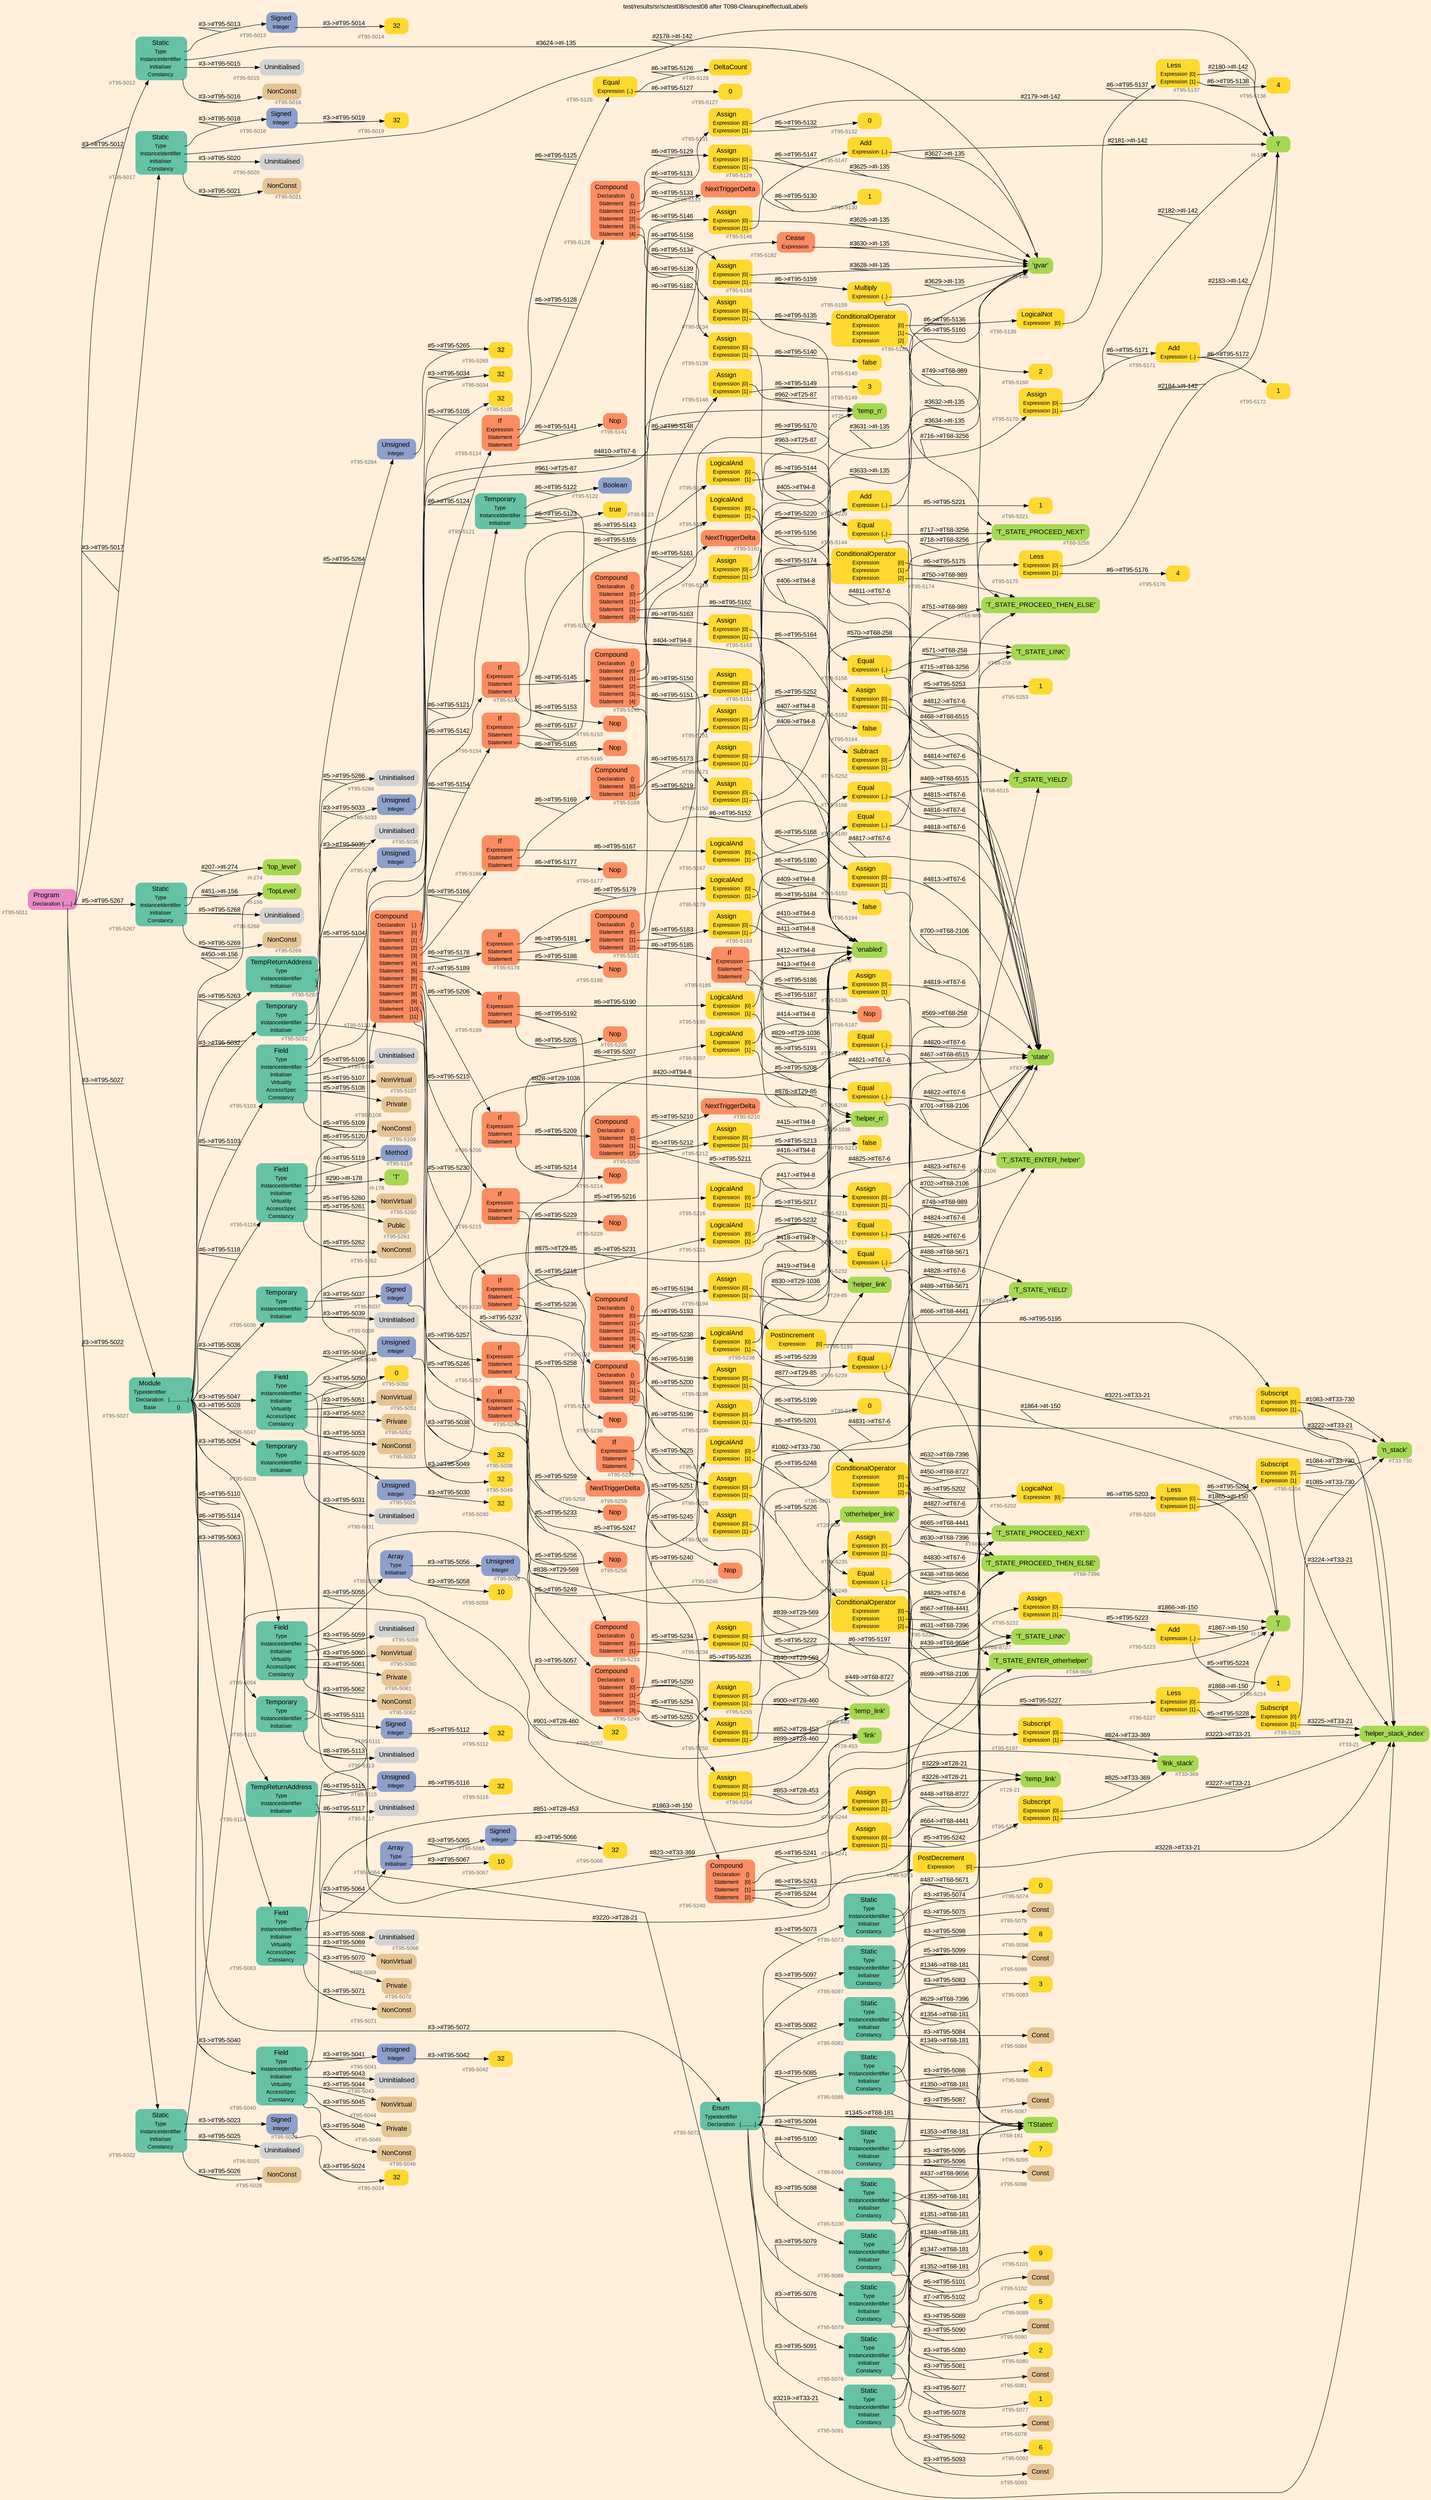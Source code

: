 digraph "test/results/sr/sctest08/sctest08 after T098-CleanupIneffectualLabels" {
label = "test/results/sr/sctest08/sctest08 after T098-CleanupIneffectualLabels"
labelloc = t
graph [
    rankdir = "LR"
    ranksep = 0.3
    bgcolor = antiquewhite1
    color = black
    fontcolor = black
    fontname = "Arial"
];
node [
    fontname = "Arial"
];
edge [
    fontname = "Arial"
];

// -------------------- node figure --------------------
// -------- block #T95-5011 ----------
"#T95-5011" [
    fillcolor = "/set28/4"
    xlabel = "#T95-5011"
    fontsize = "12"
    fontcolor = grey40
    shape = "plaintext"
    label = <<TABLE BORDER="0" CELLBORDER="0" CELLSPACING="0">
     <TR><TD><FONT COLOR="black" POINT-SIZE="15">Program</FONT></TD></TR>
     <TR><TD><FONT COLOR="black" POINT-SIZE="12">Declaration</FONT></TD><TD PORT="port0"><FONT COLOR="black" POINT-SIZE="12">{.....}</FONT></TD></TR>
    </TABLE>>
    style = "rounded,filled"
];

// -------- block #T95-5012 ----------
"#T95-5012" [
    fillcolor = "/set28/1"
    xlabel = "#T95-5012"
    fontsize = "12"
    fontcolor = grey40
    shape = "plaintext"
    label = <<TABLE BORDER="0" CELLBORDER="0" CELLSPACING="0">
     <TR><TD><FONT COLOR="black" POINT-SIZE="15">Static</FONT></TD></TR>
     <TR><TD><FONT COLOR="black" POINT-SIZE="12">Type</FONT></TD><TD PORT="port0"></TD></TR>
     <TR><TD><FONT COLOR="black" POINT-SIZE="12">InstanceIdentifier</FONT></TD><TD PORT="port1"></TD></TR>
     <TR><TD><FONT COLOR="black" POINT-SIZE="12">Initialiser</FONT></TD><TD PORT="port2"></TD></TR>
     <TR><TD><FONT COLOR="black" POINT-SIZE="12">Constancy</FONT></TD><TD PORT="port3"></TD></TR>
    </TABLE>>
    style = "rounded,filled"
];

// -------- block #T95-5013 ----------
"#T95-5013" [
    fillcolor = "/set28/3"
    xlabel = "#T95-5013"
    fontsize = "12"
    fontcolor = grey40
    shape = "plaintext"
    label = <<TABLE BORDER="0" CELLBORDER="0" CELLSPACING="0">
     <TR><TD><FONT COLOR="black" POINT-SIZE="15">Signed</FONT></TD></TR>
     <TR><TD><FONT COLOR="black" POINT-SIZE="12">Integer</FONT></TD><TD PORT="port0"></TD></TR>
    </TABLE>>
    style = "rounded,filled"
];

// -------- block #T95-5014 ----------
"#T95-5014" [
    fillcolor = "/set28/6"
    xlabel = "#T95-5014"
    fontsize = "12"
    fontcolor = grey40
    shape = "plaintext"
    label = <<TABLE BORDER="0" CELLBORDER="0" CELLSPACING="0">
     <TR><TD><FONT COLOR="black" POINT-SIZE="15">32</FONT></TD></TR>
    </TABLE>>
    style = "rounded,filled"
];

// -------- block #I-135 ----------
"#I-135" [
    fillcolor = "/set28/5"
    xlabel = "#I-135"
    fontsize = "12"
    fontcolor = grey40
    shape = "plaintext"
    label = <<TABLE BORDER="0" CELLBORDER="0" CELLSPACING="0">
     <TR><TD><FONT COLOR="black" POINT-SIZE="15">'gvar'</FONT></TD></TR>
    </TABLE>>
    style = "rounded,filled"
];

// -------- block #T95-5015 ----------
"#T95-5015" [
    xlabel = "#T95-5015"
    fontsize = "12"
    fontcolor = grey40
    shape = "plaintext"
    label = <<TABLE BORDER="0" CELLBORDER="0" CELLSPACING="0">
     <TR><TD><FONT COLOR="black" POINT-SIZE="15">Uninitialised</FONT></TD></TR>
    </TABLE>>
    style = "rounded,filled"
];

// -------- block #T95-5016 ----------
"#T95-5016" [
    fillcolor = "/set28/7"
    xlabel = "#T95-5016"
    fontsize = "12"
    fontcolor = grey40
    shape = "plaintext"
    label = <<TABLE BORDER="0" CELLBORDER="0" CELLSPACING="0">
     <TR><TD><FONT COLOR="black" POINT-SIZE="15">NonConst</FONT></TD></TR>
    </TABLE>>
    style = "rounded,filled"
];

// -------- block #T95-5017 ----------
"#T95-5017" [
    fillcolor = "/set28/1"
    xlabel = "#T95-5017"
    fontsize = "12"
    fontcolor = grey40
    shape = "plaintext"
    label = <<TABLE BORDER="0" CELLBORDER="0" CELLSPACING="0">
     <TR><TD><FONT COLOR="black" POINT-SIZE="15">Static</FONT></TD></TR>
     <TR><TD><FONT COLOR="black" POINT-SIZE="12">Type</FONT></TD><TD PORT="port0"></TD></TR>
     <TR><TD><FONT COLOR="black" POINT-SIZE="12">InstanceIdentifier</FONT></TD><TD PORT="port1"></TD></TR>
     <TR><TD><FONT COLOR="black" POINT-SIZE="12">Initialiser</FONT></TD><TD PORT="port2"></TD></TR>
     <TR><TD><FONT COLOR="black" POINT-SIZE="12">Constancy</FONT></TD><TD PORT="port3"></TD></TR>
    </TABLE>>
    style = "rounded,filled"
];

// -------- block #T95-5018 ----------
"#T95-5018" [
    fillcolor = "/set28/3"
    xlabel = "#T95-5018"
    fontsize = "12"
    fontcolor = grey40
    shape = "plaintext"
    label = <<TABLE BORDER="0" CELLBORDER="0" CELLSPACING="0">
     <TR><TD><FONT COLOR="black" POINT-SIZE="15">Signed</FONT></TD></TR>
     <TR><TD><FONT COLOR="black" POINT-SIZE="12">Integer</FONT></TD><TD PORT="port0"></TD></TR>
    </TABLE>>
    style = "rounded,filled"
];

// -------- block #T95-5019 ----------
"#T95-5019" [
    fillcolor = "/set28/6"
    xlabel = "#T95-5019"
    fontsize = "12"
    fontcolor = grey40
    shape = "plaintext"
    label = <<TABLE BORDER="0" CELLBORDER="0" CELLSPACING="0">
     <TR><TD><FONT COLOR="black" POINT-SIZE="15">32</FONT></TD></TR>
    </TABLE>>
    style = "rounded,filled"
];

// -------- block #I-142 ----------
"#I-142" [
    fillcolor = "/set28/5"
    xlabel = "#I-142"
    fontsize = "12"
    fontcolor = grey40
    shape = "plaintext"
    label = <<TABLE BORDER="0" CELLBORDER="0" CELLSPACING="0">
     <TR><TD><FONT COLOR="black" POINT-SIZE="15">'i'</FONT></TD></TR>
    </TABLE>>
    style = "rounded,filled"
];

// -------- block #T95-5020 ----------
"#T95-5020" [
    xlabel = "#T95-5020"
    fontsize = "12"
    fontcolor = grey40
    shape = "plaintext"
    label = <<TABLE BORDER="0" CELLBORDER="0" CELLSPACING="0">
     <TR><TD><FONT COLOR="black" POINT-SIZE="15">Uninitialised</FONT></TD></TR>
    </TABLE>>
    style = "rounded,filled"
];

// -------- block #T95-5021 ----------
"#T95-5021" [
    fillcolor = "/set28/7"
    xlabel = "#T95-5021"
    fontsize = "12"
    fontcolor = grey40
    shape = "plaintext"
    label = <<TABLE BORDER="0" CELLBORDER="0" CELLSPACING="0">
     <TR><TD><FONT COLOR="black" POINT-SIZE="15">NonConst</FONT></TD></TR>
    </TABLE>>
    style = "rounded,filled"
];

// -------- block #T95-5022 ----------
"#T95-5022" [
    fillcolor = "/set28/1"
    xlabel = "#T95-5022"
    fontsize = "12"
    fontcolor = grey40
    shape = "plaintext"
    label = <<TABLE BORDER="0" CELLBORDER="0" CELLSPACING="0">
     <TR><TD><FONT COLOR="black" POINT-SIZE="15">Static</FONT></TD></TR>
     <TR><TD><FONT COLOR="black" POINT-SIZE="12">Type</FONT></TD><TD PORT="port0"></TD></TR>
     <TR><TD><FONT COLOR="black" POINT-SIZE="12">InstanceIdentifier</FONT></TD><TD PORT="port1"></TD></TR>
     <TR><TD><FONT COLOR="black" POINT-SIZE="12">Initialiser</FONT></TD><TD PORT="port2"></TD></TR>
     <TR><TD><FONT COLOR="black" POINT-SIZE="12">Constancy</FONT></TD><TD PORT="port3"></TD></TR>
    </TABLE>>
    style = "rounded,filled"
];

// -------- block #T95-5023 ----------
"#T95-5023" [
    fillcolor = "/set28/3"
    xlabel = "#T95-5023"
    fontsize = "12"
    fontcolor = grey40
    shape = "plaintext"
    label = <<TABLE BORDER="0" CELLBORDER="0" CELLSPACING="0">
     <TR><TD><FONT COLOR="black" POINT-SIZE="15">Signed</FONT></TD></TR>
     <TR><TD><FONT COLOR="black" POINT-SIZE="12">Integer</FONT></TD><TD PORT="port0"></TD></TR>
    </TABLE>>
    style = "rounded,filled"
];

// -------- block #T95-5024 ----------
"#T95-5024" [
    fillcolor = "/set28/6"
    xlabel = "#T95-5024"
    fontsize = "12"
    fontcolor = grey40
    shape = "plaintext"
    label = <<TABLE BORDER="0" CELLBORDER="0" CELLSPACING="0">
     <TR><TD><FONT COLOR="black" POINT-SIZE="15">32</FONT></TD></TR>
    </TABLE>>
    style = "rounded,filled"
];

// -------- block #I-150 ----------
"#I-150" [
    fillcolor = "/set28/5"
    xlabel = "#I-150"
    fontsize = "12"
    fontcolor = grey40
    shape = "plaintext"
    label = <<TABLE BORDER="0" CELLBORDER="0" CELLSPACING="0">
     <TR><TD><FONT COLOR="black" POINT-SIZE="15">'j'</FONT></TD></TR>
    </TABLE>>
    style = "rounded,filled"
];

// -------- block #T95-5025 ----------
"#T95-5025" [
    xlabel = "#T95-5025"
    fontsize = "12"
    fontcolor = grey40
    shape = "plaintext"
    label = <<TABLE BORDER="0" CELLBORDER="0" CELLSPACING="0">
     <TR><TD><FONT COLOR="black" POINT-SIZE="15">Uninitialised</FONT></TD></TR>
    </TABLE>>
    style = "rounded,filled"
];

// -------- block #T95-5026 ----------
"#T95-5026" [
    fillcolor = "/set28/7"
    xlabel = "#T95-5026"
    fontsize = "12"
    fontcolor = grey40
    shape = "plaintext"
    label = <<TABLE BORDER="0" CELLBORDER="0" CELLSPACING="0">
     <TR><TD><FONT COLOR="black" POINT-SIZE="15">NonConst</FONT></TD></TR>
    </TABLE>>
    style = "rounded,filled"
];

// -------- block #T95-5027 ----------
"#T95-5027" [
    fillcolor = "/set28/1"
    xlabel = "#T95-5027"
    fontsize = "12"
    fontcolor = grey40
    shape = "plaintext"
    label = <<TABLE BORDER="0" CELLBORDER="0" CELLSPACING="0">
     <TR><TD><FONT COLOR="black" POINT-SIZE="15">Module</FONT></TD></TR>
     <TR><TD><FONT COLOR="black" POINT-SIZE="12">TypeIdentifier</FONT></TD><TD PORT="port0"></TD></TR>
     <TR><TD><FONT COLOR="black" POINT-SIZE="12">Declaration</FONT></TD><TD PORT="port1"><FONT COLOR="black" POINT-SIZE="12">{.............}</FONT></TD></TR>
     <TR><TD><FONT COLOR="black" POINT-SIZE="12">Base</FONT></TD><TD PORT="port2"><FONT COLOR="black" POINT-SIZE="12">{}</FONT></TD></TR>
    </TABLE>>
    style = "rounded,filled"
];

// -------- block #I-156 ----------
"#I-156" [
    fillcolor = "/set28/5"
    xlabel = "#I-156"
    fontsize = "12"
    fontcolor = grey40
    shape = "plaintext"
    label = <<TABLE BORDER="0" CELLBORDER="0" CELLSPACING="0">
     <TR><TD><FONT COLOR="black" POINT-SIZE="15">'TopLevel'</FONT></TD></TR>
    </TABLE>>
    style = "rounded,filled"
];

// -------- block #T95-5028 ----------
"#T95-5028" [
    fillcolor = "/set28/1"
    xlabel = "#T95-5028"
    fontsize = "12"
    fontcolor = grey40
    shape = "plaintext"
    label = <<TABLE BORDER="0" CELLBORDER="0" CELLSPACING="0">
     <TR><TD><FONT COLOR="black" POINT-SIZE="15">Temporary</FONT></TD></TR>
     <TR><TD><FONT COLOR="black" POINT-SIZE="12">Type</FONT></TD><TD PORT="port0"></TD></TR>
     <TR><TD><FONT COLOR="black" POINT-SIZE="12">InstanceIdentifier</FONT></TD><TD PORT="port1"></TD></TR>
     <TR><TD><FONT COLOR="black" POINT-SIZE="12">Initialiser</FONT></TD><TD PORT="port2"></TD></TR>
    </TABLE>>
    style = "rounded,filled"
];

// -------- block #T95-5029 ----------
"#T95-5029" [
    fillcolor = "/set28/3"
    xlabel = "#T95-5029"
    fontsize = "12"
    fontcolor = grey40
    shape = "plaintext"
    label = <<TABLE BORDER="0" CELLBORDER="0" CELLSPACING="0">
     <TR><TD><FONT COLOR="black" POINT-SIZE="15">Unsigned</FONT></TD></TR>
     <TR><TD><FONT COLOR="black" POINT-SIZE="12">Integer</FONT></TD><TD PORT="port0"></TD></TR>
    </TABLE>>
    style = "rounded,filled"
];

// -------- block #T95-5030 ----------
"#T95-5030" [
    fillcolor = "/set28/6"
    xlabel = "#T95-5030"
    fontsize = "12"
    fontcolor = grey40
    shape = "plaintext"
    label = <<TABLE BORDER="0" CELLBORDER="0" CELLSPACING="0">
     <TR><TD><FONT COLOR="black" POINT-SIZE="15">32</FONT></TD></TR>
    </TABLE>>
    style = "rounded,filled"
];

// -------- block #T29-85 ----------
"#T29-85" [
    fillcolor = "/set28/5"
    xlabel = "#T29-85"
    fontsize = "12"
    fontcolor = grey40
    shape = "plaintext"
    label = <<TABLE BORDER="0" CELLBORDER="0" CELLSPACING="0">
     <TR><TD><FONT COLOR="black" POINT-SIZE="15">'helper_link'</FONT></TD></TR>
    </TABLE>>
    style = "rounded,filled"
];

// -------- block #T95-5031 ----------
"#T95-5031" [
    xlabel = "#T95-5031"
    fontsize = "12"
    fontcolor = grey40
    shape = "plaintext"
    label = <<TABLE BORDER="0" CELLBORDER="0" CELLSPACING="0">
     <TR><TD><FONT COLOR="black" POINT-SIZE="15">Uninitialised</FONT></TD></TR>
    </TABLE>>
    style = "rounded,filled"
];

// -------- block #T95-5032 ----------
"#T95-5032" [
    fillcolor = "/set28/1"
    xlabel = "#T95-5032"
    fontsize = "12"
    fontcolor = grey40
    shape = "plaintext"
    label = <<TABLE BORDER="0" CELLBORDER="0" CELLSPACING="0">
     <TR><TD><FONT COLOR="black" POINT-SIZE="15">Temporary</FONT></TD></TR>
     <TR><TD><FONT COLOR="black" POINT-SIZE="12">Type</FONT></TD><TD PORT="port0"></TD></TR>
     <TR><TD><FONT COLOR="black" POINT-SIZE="12">InstanceIdentifier</FONT></TD><TD PORT="port1"></TD></TR>
     <TR><TD><FONT COLOR="black" POINT-SIZE="12">Initialiser</FONT></TD><TD PORT="port2"></TD></TR>
    </TABLE>>
    style = "rounded,filled"
];

// -------- block #T95-5033 ----------
"#T95-5033" [
    fillcolor = "/set28/3"
    xlabel = "#T95-5033"
    fontsize = "12"
    fontcolor = grey40
    shape = "plaintext"
    label = <<TABLE BORDER="0" CELLBORDER="0" CELLSPACING="0">
     <TR><TD><FONT COLOR="black" POINT-SIZE="15">Unsigned</FONT></TD></TR>
     <TR><TD><FONT COLOR="black" POINT-SIZE="12">Integer</FONT></TD><TD PORT="port0"></TD></TR>
    </TABLE>>
    style = "rounded,filled"
];

// -------- block #T95-5034 ----------
"#T95-5034" [
    fillcolor = "/set28/6"
    xlabel = "#T95-5034"
    fontsize = "12"
    fontcolor = grey40
    shape = "plaintext"
    label = <<TABLE BORDER="0" CELLBORDER="0" CELLSPACING="0">
     <TR><TD><FONT COLOR="black" POINT-SIZE="15">32</FONT></TD></TR>
    </TABLE>>
    style = "rounded,filled"
];

// -------- block #T29-569 ----------
"#T29-569" [
    fillcolor = "/set28/5"
    xlabel = "#T29-569"
    fontsize = "12"
    fontcolor = grey40
    shape = "plaintext"
    label = <<TABLE BORDER="0" CELLBORDER="0" CELLSPACING="0">
     <TR><TD><FONT COLOR="black" POINT-SIZE="15">'otherhelper_link'</FONT></TD></TR>
    </TABLE>>
    style = "rounded,filled"
];

// -------- block #T95-5035 ----------
"#T95-5035" [
    xlabel = "#T95-5035"
    fontsize = "12"
    fontcolor = grey40
    shape = "plaintext"
    label = <<TABLE BORDER="0" CELLBORDER="0" CELLSPACING="0">
     <TR><TD><FONT COLOR="black" POINT-SIZE="15">Uninitialised</FONT></TD></TR>
    </TABLE>>
    style = "rounded,filled"
];

// -------- block #T95-5036 ----------
"#T95-5036" [
    fillcolor = "/set28/1"
    xlabel = "#T95-5036"
    fontsize = "12"
    fontcolor = grey40
    shape = "plaintext"
    label = <<TABLE BORDER="0" CELLBORDER="0" CELLSPACING="0">
     <TR><TD><FONT COLOR="black" POINT-SIZE="15">Temporary</FONT></TD></TR>
     <TR><TD><FONT COLOR="black" POINT-SIZE="12">Type</FONT></TD><TD PORT="port0"></TD></TR>
     <TR><TD><FONT COLOR="black" POINT-SIZE="12">InstanceIdentifier</FONT></TD><TD PORT="port1"></TD></TR>
     <TR><TD><FONT COLOR="black" POINT-SIZE="12">Initialiser</FONT></TD><TD PORT="port2"></TD></TR>
    </TABLE>>
    style = "rounded,filled"
];

// -------- block #T95-5037 ----------
"#T95-5037" [
    fillcolor = "/set28/3"
    xlabel = "#T95-5037"
    fontsize = "12"
    fontcolor = grey40
    shape = "plaintext"
    label = <<TABLE BORDER="0" CELLBORDER="0" CELLSPACING="0">
     <TR><TD><FONT COLOR="black" POINT-SIZE="15">Signed</FONT></TD></TR>
     <TR><TD><FONT COLOR="black" POINT-SIZE="12">Integer</FONT></TD><TD PORT="port0"></TD></TR>
    </TABLE>>
    style = "rounded,filled"
];

// -------- block #T95-5038 ----------
"#T95-5038" [
    fillcolor = "/set28/6"
    xlabel = "#T95-5038"
    fontsize = "12"
    fontcolor = grey40
    shape = "plaintext"
    label = <<TABLE BORDER="0" CELLBORDER="0" CELLSPACING="0">
     <TR><TD><FONT COLOR="black" POINT-SIZE="15">32</FONT></TD></TR>
    </TABLE>>
    style = "rounded,filled"
];

// -------- block #T29-1036 ----------
"#T29-1036" [
    fillcolor = "/set28/5"
    xlabel = "#T29-1036"
    fontsize = "12"
    fontcolor = grey40
    shape = "plaintext"
    label = <<TABLE BORDER="0" CELLBORDER="0" CELLSPACING="0">
     <TR><TD><FONT COLOR="black" POINT-SIZE="15">'helper_n'</FONT></TD></TR>
    </TABLE>>
    style = "rounded,filled"
];

// -------- block #T95-5039 ----------
"#T95-5039" [
    xlabel = "#T95-5039"
    fontsize = "12"
    fontcolor = grey40
    shape = "plaintext"
    label = <<TABLE BORDER="0" CELLBORDER="0" CELLSPACING="0">
     <TR><TD><FONT COLOR="black" POINT-SIZE="15">Uninitialised</FONT></TD></TR>
    </TABLE>>
    style = "rounded,filled"
];

// -------- block #T95-5040 ----------
"#T95-5040" [
    fillcolor = "/set28/1"
    xlabel = "#T95-5040"
    fontsize = "12"
    fontcolor = grey40
    shape = "plaintext"
    label = <<TABLE BORDER="0" CELLBORDER="0" CELLSPACING="0">
     <TR><TD><FONT COLOR="black" POINT-SIZE="15">Field</FONT></TD></TR>
     <TR><TD><FONT COLOR="black" POINT-SIZE="12">Type</FONT></TD><TD PORT="port0"></TD></TR>
     <TR><TD><FONT COLOR="black" POINT-SIZE="12">InstanceIdentifier</FONT></TD><TD PORT="port1"></TD></TR>
     <TR><TD><FONT COLOR="black" POINT-SIZE="12">Initialiser</FONT></TD><TD PORT="port2"></TD></TR>
     <TR><TD><FONT COLOR="black" POINT-SIZE="12">Virtuality</FONT></TD><TD PORT="port3"></TD></TR>
     <TR><TD><FONT COLOR="black" POINT-SIZE="12">AccessSpec</FONT></TD><TD PORT="port4"></TD></TR>
     <TR><TD><FONT COLOR="black" POINT-SIZE="12">Constancy</FONT></TD><TD PORT="port5"></TD></TR>
    </TABLE>>
    style = "rounded,filled"
];

// -------- block #T95-5041 ----------
"#T95-5041" [
    fillcolor = "/set28/3"
    xlabel = "#T95-5041"
    fontsize = "12"
    fontcolor = grey40
    shape = "plaintext"
    label = <<TABLE BORDER="0" CELLBORDER="0" CELLSPACING="0">
     <TR><TD><FONT COLOR="black" POINT-SIZE="15">Unsigned</FONT></TD></TR>
     <TR><TD><FONT COLOR="black" POINT-SIZE="12">Integer</FONT></TD><TD PORT="port0"></TD></TR>
    </TABLE>>
    style = "rounded,filled"
];

// -------- block #T95-5042 ----------
"#T95-5042" [
    fillcolor = "/set28/6"
    xlabel = "#T95-5042"
    fontsize = "12"
    fontcolor = grey40
    shape = "plaintext"
    label = <<TABLE BORDER="0" CELLBORDER="0" CELLSPACING="0">
     <TR><TD><FONT COLOR="black" POINT-SIZE="15">32</FONT></TD></TR>
    </TABLE>>
    style = "rounded,filled"
];

// -------- block #T28-453 ----------
"#T28-453" [
    fillcolor = "/set28/5"
    xlabel = "#T28-453"
    fontsize = "12"
    fontcolor = grey40
    shape = "plaintext"
    label = <<TABLE BORDER="0" CELLBORDER="0" CELLSPACING="0">
     <TR><TD><FONT COLOR="black" POINT-SIZE="15">'link'</FONT></TD></TR>
    </TABLE>>
    style = "rounded,filled"
];

// -------- block #T95-5043 ----------
"#T95-5043" [
    xlabel = "#T95-5043"
    fontsize = "12"
    fontcolor = grey40
    shape = "plaintext"
    label = <<TABLE BORDER="0" CELLBORDER="0" CELLSPACING="0">
     <TR><TD><FONT COLOR="black" POINT-SIZE="15">Uninitialised</FONT></TD></TR>
    </TABLE>>
    style = "rounded,filled"
];

// -------- block #T95-5044 ----------
"#T95-5044" [
    fillcolor = "/set28/7"
    xlabel = "#T95-5044"
    fontsize = "12"
    fontcolor = grey40
    shape = "plaintext"
    label = <<TABLE BORDER="0" CELLBORDER="0" CELLSPACING="0">
     <TR><TD><FONT COLOR="black" POINT-SIZE="15">NonVirtual</FONT></TD></TR>
    </TABLE>>
    style = "rounded,filled"
];

// -------- block #T95-5045 ----------
"#T95-5045" [
    fillcolor = "/set28/7"
    xlabel = "#T95-5045"
    fontsize = "12"
    fontcolor = grey40
    shape = "plaintext"
    label = <<TABLE BORDER="0" CELLBORDER="0" CELLSPACING="0">
     <TR><TD><FONT COLOR="black" POINT-SIZE="15">Private</FONT></TD></TR>
    </TABLE>>
    style = "rounded,filled"
];

// -------- block #T95-5046 ----------
"#T95-5046" [
    fillcolor = "/set28/7"
    xlabel = "#T95-5046"
    fontsize = "12"
    fontcolor = grey40
    shape = "plaintext"
    label = <<TABLE BORDER="0" CELLBORDER="0" CELLSPACING="0">
     <TR><TD><FONT COLOR="black" POINT-SIZE="15">NonConst</FONT></TD></TR>
    </TABLE>>
    style = "rounded,filled"
];

// -------- block #T95-5047 ----------
"#T95-5047" [
    fillcolor = "/set28/1"
    xlabel = "#T95-5047"
    fontsize = "12"
    fontcolor = grey40
    shape = "plaintext"
    label = <<TABLE BORDER="0" CELLBORDER="0" CELLSPACING="0">
     <TR><TD><FONT COLOR="black" POINT-SIZE="15">Field</FONT></TD></TR>
     <TR><TD><FONT COLOR="black" POINT-SIZE="12">Type</FONT></TD><TD PORT="port0"></TD></TR>
     <TR><TD><FONT COLOR="black" POINT-SIZE="12">InstanceIdentifier</FONT></TD><TD PORT="port1"></TD></TR>
     <TR><TD><FONT COLOR="black" POINT-SIZE="12">Initialiser</FONT></TD><TD PORT="port2"></TD></TR>
     <TR><TD><FONT COLOR="black" POINT-SIZE="12">Virtuality</FONT></TD><TD PORT="port3"></TD></TR>
     <TR><TD><FONT COLOR="black" POINT-SIZE="12">AccessSpec</FONT></TD><TD PORT="port4"></TD></TR>
     <TR><TD><FONT COLOR="black" POINT-SIZE="12">Constancy</FONT></TD><TD PORT="port5"></TD></TR>
    </TABLE>>
    style = "rounded,filled"
];

// -------- block #T95-5048 ----------
"#T95-5048" [
    fillcolor = "/set28/3"
    xlabel = "#T95-5048"
    fontsize = "12"
    fontcolor = grey40
    shape = "plaintext"
    label = <<TABLE BORDER="0" CELLBORDER="0" CELLSPACING="0">
     <TR><TD><FONT COLOR="black" POINT-SIZE="15">Unsigned</FONT></TD></TR>
     <TR><TD><FONT COLOR="black" POINT-SIZE="12">Integer</FONT></TD><TD PORT="port0"></TD></TR>
    </TABLE>>
    style = "rounded,filled"
];

// -------- block #T95-5049 ----------
"#T95-5049" [
    fillcolor = "/set28/6"
    xlabel = "#T95-5049"
    fontsize = "12"
    fontcolor = grey40
    shape = "plaintext"
    label = <<TABLE BORDER="0" CELLBORDER="0" CELLSPACING="0">
     <TR><TD><FONT COLOR="black" POINT-SIZE="15">32</FONT></TD></TR>
    </TABLE>>
    style = "rounded,filled"
];

// -------- block #T33-21 ----------
"#T33-21" [
    fillcolor = "/set28/5"
    xlabel = "#T33-21"
    fontsize = "12"
    fontcolor = grey40
    shape = "plaintext"
    label = <<TABLE BORDER="0" CELLBORDER="0" CELLSPACING="0">
     <TR><TD><FONT COLOR="black" POINT-SIZE="15">'helper_stack_index'</FONT></TD></TR>
    </TABLE>>
    style = "rounded,filled"
];

// -------- block #T95-5050 ----------
"#T95-5050" [
    fillcolor = "/set28/6"
    xlabel = "#T95-5050"
    fontsize = "12"
    fontcolor = grey40
    shape = "plaintext"
    label = <<TABLE BORDER="0" CELLBORDER="0" CELLSPACING="0">
     <TR><TD><FONT COLOR="black" POINT-SIZE="15">0</FONT></TD></TR>
    </TABLE>>
    style = "rounded,filled"
];

// -------- block #T95-5051 ----------
"#T95-5051" [
    fillcolor = "/set28/7"
    xlabel = "#T95-5051"
    fontsize = "12"
    fontcolor = grey40
    shape = "plaintext"
    label = <<TABLE BORDER="0" CELLBORDER="0" CELLSPACING="0">
     <TR><TD><FONT COLOR="black" POINT-SIZE="15">NonVirtual</FONT></TD></TR>
    </TABLE>>
    style = "rounded,filled"
];

// -------- block #T95-5052 ----------
"#T95-5052" [
    fillcolor = "/set28/7"
    xlabel = "#T95-5052"
    fontsize = "12"
    fontcolor = grey40
    shape = "plaintext"
    label = <<TABLE BORDER="0" CELLBORDER="0" CELLSPACING="0">
     <TR><TD><FONT COLOR="black" POINT-SIZE="15">Private</FONT></TD></TR>
    </TABLE>>
    style = "rounded,filled"
];

// -------- block #T95-5053 ----------
"#T95-5053" [
    fillcolor = "/set28/7"
    xlabel = "#T95-5053"
    fontsize = "12"
    fontcolor = grey40
    shape = "plaintext"
    label = <<TABLE BORDER="0" CELLBORDER="0" CELLSPACING="0">
     <TR><TD><FONT COLOR="black" POINT-SIZE="15">NonConst</FONT></TD></TR>
    </TABLE>>
    style = "rounded,filled"
];

// -------- block #T95-5054 ----------
"#T95-5054" [
    fillcolor = "/set28/1"
    xlabel = "#T95-5054"
    fontsize = "12"
    fontcolor = grey40
    shape = "plaintext"
    label = <<TABLE BORDER="0" CELLBORDER="0" CELLSPACING="0">
     <TR><TD><FONT COLOR="black" POINT-SIZE="15">Field</FONT></TD></TR>
     <TR><TD><FONT COLOR="black" POINT-SIZE="12">Type</FONT></TD><TD PORT="port0"></TD></TR>
     <TR><TD><FONT COLOR="black" POINT-SIZE="12">InstanceIdentifier</FONT></TD><TD PORT="port1"></TD></TR>
     <TR><TD><FONT COLOR="black" POINT-SIZE="12">Initialiser</FONT></TD><TD PORT="port2"></TD></TR>
     <TR><TD><FONT COLOR="black" POINT-SIZE="12">Virtuality</FONT></TD><TD PORT="port3"></TD></TR>
     <TR><TD><FONT COLOR="black" POINT-SIZE="12">AccessSpec</FONT></TD><TD PORT="port4"></TD></TR>
     <TR><TD><FONT COLOR="black" POINT-SIZE="12">Constancy</FONT></TD><TD PORT="port5"></TD></TR>
    </TABLE>>
    style = "rounded,filled"
];

// -------- block #T95-5055 ----------
"#T95-5055" [
    fillcolor = "/set28/3"
    xlabel = "#T95-5055"
    fontsize = "12"
    fontcolor = grey40
    shape = "plaintext"
    label = <<TABLE BORDER="0" CELLBORDER="0" CELLSPACING="0">
     <TR><TD><FONT COLOR="black" POINT-SIZE="15">Array</FONT></TD></TR>
     <TR><TD><FONT COLOR="black" POINT-SIZE="12">Type</FONT></TD><TD PORT="port0"></TD></TR>
     <TR><TD><FONT COLOR="black" POINT-SIZE="12">Initialiser</FONT></TD><TD PORT="port1"></TD></TR>
    </TABLE>>
    style = "rounded,filled"
];

// -------- block #T95-5056 ----------
"#T95-5056" [
    fillcolor = "/set28/3"
    xlabel = "#T95-5056"
    fontsize = "12"
    fontcolor = grey40
    shape = "plaintext"
    label = <<TABLE BORDER="0" CELLBORDER="0" CELLSPACING="0">
     <TR><TD><FONT COLOR="black" POINT-SIZE="15">Unsigned</FONT></TD></TR>
     <TR><TD><FONT COLOR="black" POINT-SIZE="12">Integer</FONT></TD><TD PORT="port0"></TD></TR>
    </TABLE>>
    style = "rounded,filled"
];

// -------- block #T95-5057 ----------
"#T95-5057" [
    fillcolor = "/set28/6"
    xlabel = "#T95-5057"
    fontsize = "12"
    fontcolor = grey40
    shape = "plaintext"
    label = <<TABLE BORDER="0" CELLBORDER="0" CELLSPACING="0">
     <TR><TD><FONT COLOR="black" POINT-SIZE="15">32</FONT></TD></TR>
    </TABLE>>
    style = "rounded,filled"
];

// -------- block #T95-5058 ----------
"#T95-5058" [
    fillcolor = "/set28/6"
    xlabel = "#T95-5058"
    fontsize = "12"
    fontcolor = grey40
    shape = "plaintext"
    label = <<TABLE BORDER="0" CELLBORDER="0" CELLSPACING="0">
     <TR><TD><FONT COLOR="black" POINT-SIZE="15">10</FONT></TD></TR>
    </TABLE>>
    style = "rounded,filled"
];

// -------- block #T33-369 ----------
"#T33-369" [
    fillcolor = "/set28/5"
    xlabel = "#T33-369"
    fontsize = "12"
    fontcolor = grey40
    shape = "plaintext"
    label = <<TABLE BORDER="0" CELLBORDER="0" CELLSPACING="0">
     <TR><TD><FONT COLOR="black" POINT-SIZE="15">'link_stack'</FONT></TD></TR>
    </TABLE>>
    style = "rounded,filled"
];

// -------- block #T95-5059 ----------
"#T95-5059" [
    xlabel = "#T95-5059"
    fontsize = "12"
    fontcolor = grey40
    shape = "plaintext"
    label = <<TABLE BORDER="0" CELLBORDER="0" CELLSPACING="0">
     <TR><TD><FONT COLOR="black" POINT-SIZE="15">Uninitialised</FONT></TD></TR>
    </TABLE>>
    style = "rounded,filled"
];

// -------- block #T95-5060 ----------
"#T95-5060" [
    fillcolor = "/set28/7"
    xlabel = "#T95-5060"
    fontsize = "12"
    fontcolor = grey40
    shape = "plaintext"
    label = <<TABLE BORDER="0" CELLBORDER="0" CELLSPACING="0">
     <TR><TD><FONT COLOR="black" POINT-SIZE="15">NonVirtual</FONT></TD></TR>
    </TABLE>>
    style = "rounded,filled"
];

// -------- block #T95-5061 ----------
"#T95-5061" [
    fillcolor = "/set28/7"
    xlabel = "#T95-5061"
    fontsize = "12"
    fontcolor = grey40
    shape = "plaintext"
    label = <<TABLE BORDER="0" CELLBORDER="0" CELLSPACING="0">
     <TR><TD><FONT COLOR="black" POINT-SIZE="15">Private</FONT></TD></TR>
    </TABLE>>
    style = "rounded,filled"
];

// -------- block #T95-5062 ----------
"#T95-5062" [
    fillcolor = "/set28/7"
    xlabel = "#T95-5062"
    fontsize = "12"
    fontcolor = grey40
    shape = "plaintext"
    label = <<TABLE BORDER="0" CELLBORDER="0" CELLSPACING="0">
     <TR><TD><FONT COLOR="black" POINT-SIZE="15">NonConst</FONT></TD></TR>
    </TABLE>>
    style = "rounded,filled"
];

// -------- block #T95-5063 ----------
"#T95-5063" [
    fillcolor = "/set28/1"
    xlabel = "#T95-5063"
    fontsize = "12"
    fontcolor = grey40
    shape = "plaintext"
    label = <<TABLE BORDER="0" CELLBORDER="0" CELLSPACING="0">
     <TR><TD><FONT COLOR="black" POINT-SIZE="15">Field</FONT></TD></TR>
     <TR><TD><FONT COLOR="black" POINT-SIZE="12">Type</FONT></TD><TD PORT="port0"></TD></TR>
     <TR><TD><FONT COLOR="black" POINT-SIZE="12">InstanceIdentifier</FONT></TD><TD PORT="port1"></TD></TR>
     <TR><TD><FONT COLOR="black" POINT-SIZE="12">Initialiser</FONT></TD><TD PORT="port2"></TD></TR>
     <TR><TD><FONT COLOR="black" POINT-SIZE="12">Virtuality</FONT></TD><TD PORT="port3"></TD></TR>
     <TR><TD><FONT COLOR="black" POINT-SIZE="12">AccessSpec</FONT></TD><TD PORT="port4"></TD></TR>
     <TR><TD><FONT COLOR="black" POINT-SIZE="12">Constancy</FONT></TD><TD PORT="port5"></TD></TR>
    </TABLE>>
    style = "rounded,filled"
];

// -------- block #T95-5064 ----------
"#T95-5064" [
    fillcolor = "/set28/3"
    xlabel = "#T95-5064"
    fontsize = "12"
    fontcolor = grey40
    shape = "plaintext"
    label = <<TABLE BORDER="0" CELLBORDER="0" CELLSPACING="0">
     <TR><TD><FONT COLOR="black" POINT-SIZE="15">Array</FONT></TD></TR>
     <TR><TD><FONT COLOR="black" POINT-SIZE="12">Type</FONT></TD><TD PORT="port0"></TD></TR>
     <TR><TD><FONT COLOR="black" POINT-SIZE="12">Initialiser</FONT></TD><TD PORT="port1"></TD></TR>
    </TABLE>>
    style = "rounded,filled"
];

// -------- block #T95-5065 ----------
"#T95-5065" [
    fillcolor = "/set28/3"
    xlabel = "#T95-5065"
    fontsize = "12"
    fontcolor = grey40
    shape = "plaintext"
    label = <<TABLE BORDER="0" CELLBORDER="0" CELLSPACING="0">
     <TR><TD><FONT COLOR="black" POINT-SIZE="15">Signed</FONT></TD></TR>
     <TR><TD><FONT COLOR="black" POINT-SIZE="12">Integer</FONT></TD><TD PORT="port0"></TD></TR>
    </TABLE>>
    style = "rounded,filled"
];

// -------- block #T95-5066 ----------
"#T95-5066" [
    fillcolor = "/set28/6"
    xlabel = "#T95-5066"
    fontsize = "12"
    fontcolor = grey40
    shape = "plaintext"
    label = <<TABLE BORDER="0" CELLBORDER="0" CELLSPACING="0">
     <TR><TD><FONT COLOR="black" POINT-SIZE="15">32</FONT></TD></TR>
    </TABLE>>
    style = "rounded,filled"
];

// -------- block #T95-5067 ----------
"#T95-5067" [
    fillcolor = "/set28/6"
    xlabel = "#T95-5067"
    fontsize = "12"
    fontcolor = grey40
    shape = "plaintext"
    label = <<TABLE BORDER="0" CELLBORDER="0" CELLSPACING="0">
     <TR><TD><FONT COLOR="black" POINT-SIZE="15">10</FONT></TD></TR>
    </TABLE>>
    style = "rounded,filled"
];

// -------- block #T33-730 ----------
"#T33-730" [
    fillcolor = "/set28/5"
    xlabel = "#T33-730"
    fontsize = "12"
    fontcolor = grey40
    shape = "plaintext"
    label = <<TABLE BORDER="0" CELLBORDER="0" CELLSPACING="0">
     <TR><TD><FONT COLOR="black" POINT-SIZE="15">'n_stack'</FONT></TD></TR>
    </TABLE>>
    style = "rounded,filled"
];

// -------- block #T95-5068 ----------
"#T95-5068" [
    xlabel = "#T95-5068"
    fontsize = "12"
    fontcolor = grey40
    shape = "plaintext"
    label = <<TABLE BORDER="0" CELLBORDER="0" CELLSPACING="0">
     <TR><TD><FONT COLOR="black" POINT-SIZE="15">Uninitialised</FONT></TD></TR>
    </TABLE>>
    style = "rounded,filled"
];

// -------- block #T95-5069 ----------
"#T95-5069" [
    fillcolor = "/set28/7"
    xlabel = "#T95-5069"
    fontsize = "12"
    fontcolor = grey40
    shape = "plaintext"
    label = <<TABLE BORDER="0" CELLBORDER="0" CELLSPACING="0">
     <TR><TD><FONT COLOR="black" POINT-SIZE="15">NonVirtual</FONT></TD></TR>
    </TABLE>>
    style = "rounded,filled"
];

// -------- block #T95-5070 ----------
"#T95-5070" [
    fillcolor = "/set28/7"
    xlabel = "#T95-5070"
    fontsize = "12"
    fontcolor = grey40
    shape = "plaintext"
    label = <<TABLE BORDER="0" CELLBORDER="0" CELLSPACING="0">
     <TR><TD><FONT COLOR="black" POINT-SIZE="15">Private</FONT></TD></TR>
    </TABLE>>
    style = "rounded,filled"
];

// -------- block #T95-5071 ----------
"#T95-5071" [
    fillcolor = "/set28/7"
    xlabel = "#T95-5071"
    fontsize = "12"
    fontcolor = grey40
    shape = "plaintext"
    label = <<TABLE BORDER="0" CELLBORDER="0" CELLSPACING="0">
     <TR><TD><FONT COLOR="black" POINT-SIZE="15">NonConst</FONT></TD></TR>
    </TABLE>>
    style = "rounded,filled"
];

// -------- block #T95-5072 ----------
"#T95-5072" [
    fillcolor = "/set28/1"
    xlabel = "#T95-5072"
    fontsize = "12"
    fontcolor = grey40
    shape = "plaintext"
    label = <<TABLE BORDER="0" CELLBORDER="0" CELLSPACING="0">
     <TR><TD><FONT COLOR="black" POINT-SIZE="15">Enum</FONT></TD></TR>
     <TR><TD><FONT COLOR="black" POINT-SIZE="12">TypeIdentifier</FONT></TD><TD PORT="port0"></TD></TR>
     <TR><TD><FONT COLOR="black" POINT-SIZE="12">Declaration</FONT></TD><TD PORT="port1"><FONT COLOR="black" POINT-SIZE="12">{..........}</FONT></TD></TR>
    </TABLE>>
    style = "rounded,filled"
];

// -------- block #T68-181 ----------
"#T68-181" [
    fillcolor = "/set28/5"
    xlabel = "#T68-181"
    fontsize = "12"
    fontcolor = grey40
    shape = "plaintext"
    label = <<TABLE BORDER="0" CELLBORDER="0" CELLSPACING="0">
     <TR><TD><FONT COLOR="black" POINT-SIZE="15">'TStates'</FONT></TD></TR>
    </TABLE>>
    style = "rounded,filled"
];

// -------- block #T95-5073 ----------
"#T95-5073" [
    fillcolor = "/set28/1"
    xlabel = "#T95-5073"
    fontsize = "12"
    fontcolor = grey40
    shape = "plaintext"
    label = <<TABLE BORDER="0" CELLBORDER="0" CELLSPACING="0">
     <TR><TD><FONT COLOR="black" POINT-SIZE="15">Static</FONT></TD></TR>
     <TR><TD><FONT COLOR="black" POINT-SIZE="12">Type</FONT></TD><TD PORT="port0"></TD></TR>
     <TR><TD><FONT COLOR="black" POINT-SIZE="12">InstanceIdentifier</FONT></TD><TD PORT="port1"></TD></TR>
     <TR><TD><FONT COLOR="black" POINT-SIZE="12">Initialiser</FONT></TD><TD PORT="port2"></TD></TR>
     <TR><TD><FONT COLOR="black" POINT-SIZE="12">Constancy</FONT></TD><TD PORT="port3"></TD></TR>
    </TABLE>>
    style = "rounded,filled"
];

// -------- block #T68-258 ----------
"#T68-258" [
    fillcolor = "/set28/5"
    xlabel = "#T68-258"
    fontsize = "12"
    fontcolor = grey40
    shape = "plaintext"
    label = <<TABLE BORDER="0" CELLBORDER="0" CELLSPACING="0">
     <TR><TD><FONT COLOR="black" POINT-SIZE="15">'T_STATE_LINK'</FONT></TD></TR>
    </TABLE>>
    style = "rounded,filled"
];

// -------- block #T95-5074 ----------
"#T95-5074" [
    fillcolor = "/set28/6"
    xlabel = "#T95-5074"
    fontsize = "12"
    fontcolor = grey40
    shape = "plaintext"
    label = <<TABLE BORDER="0" CELLBORDER="0" CELLSPACING="0">
     <TR><TD><FONT COLOR="black" POINT-SIZE="15">0</FONT></TD></TR>
    </TABLE>>
    style = "rounded,filled"
];

// -------- block #T95-5075 ----------
"#T95-5075" [
    fillcolor = "/set28/7"
    xlabel = "#T95-5075"
    fontsize = "12"
    fontcolor = grey40
    shape = "plaintext"
    label = <<TABLE BORDER="0" CELLBORDER="0" CELLSPACING="0">
     <TR><TD><FONT COLOR="black" POINT-SIZE="15">Const</FONT></TD></TR>
    </TABLE>>
    style = "rounded,filled"
];

// -------- block #T95-5076 ----------
"#T95-5076" [
    fillcolor = "/set28/1"
    xlabel = "#T95-5076"
    fontsize = "12"
    fontcolor = grey40
    shape = "plaintext"
    label = <<TABLE BORDER="0" CELLBORDER="0" CELLSPACING="0">
     <TR><TD><FONT COLOR="black" POINT-SIZE="15">Static</FONT></TD></TR>
     <TR><TD><FONT COLOR="black" POINT-SIZE="12">Type</FONT></TD><TD PORT="port0"></TD></TR>
     <TR><TD><FONT COLOR="black" POINT-SIZE="12">InstanceIdentifier</FONT></TD><TD PORT="port1"></TD></TR>
     <TR><TD><FONT COLOR="black" POINT-SIZE="12">Initialiser</FONT></TD><TD PORT="port2"></TD></TR>
     <TR><TD><FONT COLOR="black" POINT-SIZE="12">Constancy</FONT></TD><TD PORT="port3"></TD></TR>
    </TABLE>>
    style = "rounded,filled"
];

// -------- block #T68-989 ----------
"#T68-989" [
    fillcolor = "/set28/5"
    xlabel = "#T68-989"
    fontsize = "12"
    fontcolor = grey40
    shape = "plaintext"
    label = <<TABLE BORDER="0" CELLBORDER="0" CELLSPACING="0">
     <TR><TD><FONT COLOR="black" POINT-SIZE="15">'T_STATE_PROCEED_THEN_ELSE'</FONT></TD></TR>
    </TABLE>>
    style = "rounded,filled"
];

// -------- block #T95-5077 ----------
"#T95-5077" [
    fillcolor = "/set28/6"
    xlabel = "#T95-5077"
    fontsize = "12"
    fontcolor = grey40
    shape = "plaintext"
    label = <<TABLE BORDER="0" CELLBORDER="0" CELLSPACING="0">
     <TR><TD><FONT COLOR="black" POINT-SIZE="15">1</FONT></TD></TR>
    </TABLE>>
    style = "rounded,filled"
];

// -------- block #T95-5078 ----------
"#T95-5078" [
    fillcolor = "/set28/7"
    xlabel = "#T95-5078"
    fontsize = "12"
    fontcolor = grey40
    shape = "plaintext"
    label = <<TABLE BORDER="0" CELLBORDER="0" CELLSPACING="0">
     <TR><TD><FONT COLOR="black" POINT-SIZE="15">Const</FONT></TD></TR>
    </TABLE>>
    style = "rounded,filled"
];

// -------- block #T95-5079 ----------
"#T95-5079" [
    fillcolor = "/set28/1"
    xlabel = "#T95-5079"
    fontsize = "12"
    fontcolor = grey40
    shape = "plaintext"
    label = <<TABLE BORDER="0" CELLBORDER="0" CELLSPACING="0">
     <TR><TD><FONT COLOR="black" POINT-SIZE="15">Static</FONT></TD></TR>
     <TR><TD><FONT COLOR="black" POINT-SIZE="12">Type</FONT></TD><TD PORT="port0"></TD></TR>
     <TR><TD><FONT COLOR="black" POINT-SIZE="12">InstanceIdentifier</FONT></TD><TD PORT="port1"></TD></TR>
     <TR><TD><FONT COLOR="black" POINT-SIZE="12">Initialiser</FONT></TD><TD PORT="port2"></TD></TR>
     <TR><TD><FONT COLOR="black" POINT-SIZE="12">Constancy</FONT></TD><TD PORT="port3"></TD></TR>
    </TABLE>>
    style = "rounded,filled"
];

// -------- block #T68-2106 ----------
"#T68-2106" [
    fillcolor = "/set28/5"
    xlabel = "#T68-2106"
    fontsize = "12"
    fontcolor = grey40
    shape = "plaintext"
    label = <<TABLE BORDER="0" CELLBORDER="0" CELLSPACING="0">
     <TR><TD><FONT COLOR="black" POINT-SIZE="15">'T_STATE_ENTER_helper'</FONT></TD></TR>
    </TABLE>>
    style = "rounded,filled"
];

// -------- block #T95-5080 ----------
"#T95-5080" [
    fillcolor = "/set28/6"
    xlabel = "#T95-5080"
    fontsize = "12"
    fontcolor = grey40
    shape = "plaintext"
    label = <<TABLE BORDER="0" CELLBORDER="0" CELLSPACING="0">
     <TR><TD><FONT COLOR="black" POINT-SIZE="15">2</FONT></TD></TR>
    </TABLE>>
    style = "rounded,filled"
];

// -------- block #T95-5081 ----------
"#T95-5081" [
    fillcolor = "/set28/7"
    xlabel = "#T95-5081"
    fontsize = "12"
    fontcolor = grey40
    shape = "plaintext"
    label = <<TABLE BORDER="0" CELLBORDER="0" CELLSPACING="0">
     <TR><TD><FONT COLOR="black" POINT-SIZE="15">Const</FONT></TD></TR>
    </TABLE>>
    style = "rounded,filled"
];

// -------- block #T95-5082 ----------
"#T95-5082" [
    fillcolor = "/set28/1"
    xlabel = "#T95-5082"
    fontsize = "12"
    fontcolor = grey40
    shape = "plaintext"
    label = <<TABLE BORDER="0" CELLBORDER="0" CELLSPACING="0">
     <TR><TD><FONT COLOR="black" POINT-SIZE="15">Static</FONT></TD></TR>
     <TR><TD><FONT COLOR="black" POINT-SIZE="12">Type</FONT></TD><TD PORT="port0"></TD></TR>
     <TR><TD><FONT COLOR="black" POINT-SIZE="12">InstanceIdentifier</FONT></TD><TD PORT="port1"></TD></TR>
     <TR><TD><FONT COLOR="black" POINT-SIZE="12">Initialiser</FONT></TD><TD PORT="port2"></TD></TR>
     <TR><TD><FONT COLOR="black" POINT-SIZE="12">Constancy</FONT></TD><TD PORT="port3"></TD></TR>
    </TABLE>>
    style = "rounded,filled"
];

// -------- block #T68-3256 ----------
"#T68-3256" [
    fillcolor = "/set28/5"
    xlabel = "#T68-3256"
    fontsize = "12"
    fontcolor = grey40
    shape = "plaintext"
    label = <<TABLE BORDER="0" CELLBORDER="0" CELLSPACING="0">
     <TR><TD><FONT COLOR="black" POINT-SIZE="15">'T_STATE_PROCEED_NEXT'</FONT></TD></TR>
    </TABLE>>
    style = "rounded,filled"
];

// -------- block #T95-5083 ----------
"#T95-5083" [
    fillcolor = "/set28/6"
    xlabel = "#T95-5083"
    fontsize = "12"
    fontcolor = grey40
    shape = "plaintext"
    label = <<TABLE BORDER="0" CELLBORDER="0" CELLSPACING="0">
     <TR><TD><FONT COLOR="black" POINT-SIZE="15">3</FONT></TD></TR>
    </TABLE>>
    style = "rounded,filled"
];

// -------- block #T95-5084 ----------
"#T95-5084" [
    fillcolor = "/set28/7"
    xlabel = "#T95-5084"
    fontsize = "12"
    fontcolor = grey40
    shape = "plaintext"
    label = <<TABLE BORDER="0" CELLBORDER="0" CELLSPACING="0">
     <TR><TD><FONT COLOR="black" POINT-SIZE="15">Const</FONT></TD></TR>
    </TABLE>>
    style = "rounded,filled"
];

// -------- block #T95-5085 ----------
"#T95-5085" [
    fillcolor = "/set28/1"
    xlabel = "#T95-5085"
    fontsize = "12"
    fontcolor = grey40
    shape = "plaintext"
    label = <<TABLE BORDER="0" CELLBORDER="0" CELLSPACING="0">
     <TR><TD><FONT COLOR="black" POINT-SIZE="15">Static</FONT></TD></TR>
     <TR><TD><FONT COLOR="black" POINT-SIZE="12">Type</FONT></TD><TD PORT="port0"></TD></TR>
     <TR><TD><FONT COLOR="black" POINT-SIZE="12">InstanceIdentifier</FONT></TD><TD PORT="port1"></TD></TR>
     <TR><TD><FONT COLOR="black" POINT-SIZE="12">Initialiser</FONT></TD><TD PORT="port2"></TD></TR>
     <TR><TD><FONT COLOR="black" POINT-SIZE="12">Constancy</FONT></TD><TD PORT="port3"></TD></TR>
    </TABLE>>
    style = "rounded,filled"
];

// -------- block #T68-4441 ----------
"#T68-4441" [
    fillcolor = "/set28/5"
    xlabel = "#T68-4441"
    fontsize = "12"
    fontcolor = grey40
    shape = "plaintext"
    label = <<TABLE BORDER="0" CELLBORDER="0" CELLSPACING="0">
     <TR><TD><FONT COLOR="black" POINT-SIZE="15">'T_STATE_PROCEED_NEXT'</FONT></TD></TR>
    </TABLE>>
    style = "rounded,filled"
];

// -------- block #T95-5086 ----------
"#T95-5086" [
    fillcolor = "/set28/6"
    xlabel = "#T95-5086"
    fontsize = "12"
    fontcolor = grey40
    shape = "plaintext"
    label = <<TABLE BORDER="0" CELLBORDER="0" CELLSPACING="0">
     <TR><TD><FONT COLOR="black" POINT-SIZE="15">4</FONT></TD></TR>
    </TABLE>>
    style = "rounded,filled"
];

// -------- block #T95-5087 ----------
"#T95-5087" [
    fillcolor = "/set28/7"
    xlabel = "#T95-5087"
    fontsize = "12"
    fontcolor = grey40
    shape = "plaintext"
    label = <<TABLE BORDER="0" CELLBORDER="0" CELLSPACING="0">
     <TR><TD><FONT COLOR="black" POINT-SIZE="15">Const</FONT></TD></TR>
    </TABLE>>
    style = "rounded,filled"
];

// -------- block #T95-5088 ----------
"#T95-5088" [
    fillcolor = "/set28/1"
    xlabel = "#T95-5088"
    fontsize = "12"
    fontcolor = grey40
    shape = "plaintext"
    label = <<TABLE BORDER="0" CELLBORDER="0" CELLSPACING="0">
     <TR><TD><FONT COLOR="black" POINT-SIZE="15">Static</FONT></TD></TR>
     <TR><TD><FONT COLOR="black" POINT-SIZE="12">Type</FONT></TD><TD PORT="port0"></TD></TR>
     <TR><TD><FONT COLOR="black" POINT-SIZE="12">InstanceIdentifier</FONT></TD><TD PORT="port1"></TD></TR>
     <TR><TD><FONT COLOR="black" POINT-SIZE="12">Initialiser</FONT></TD><TD PORT="port2"></TD></TR>
     <TR><TD><FONT COLOR="black" POINT-SIZE="12">Constancy</FONT></TD><TD PORT="port3"></TD></TR>
    </TABLE>>
    style = "rounded,filled"
];

// -------- block #T68-5671 ----------
"#T68-5671" [
    fillcolor = "/set28/5"
    xlabel = "#T68-5671"
    fontsize = "12"
    fontcolor = grey40
    shape = "plaintext"
    label = <<TABLE BORDER="0" CELLBORDER="0" CELLSPACING="0">
     <TR><TD><FONT COLOR="black" POINT-SIZE="15">'T_STATE_YIELD'</FONT></TD></TR>
    </TABLE>>
    style = "rounded,filled"
];

// -------- block #T95-5089 ----------
"#T95-5089" [
    fillcolor = "/set28/6"
    xlabel = "#T95-5089"
    fontsize = "12"
    fontcolor = grey40
    shape = "plaintext"
    label = <<TABLE BORDER="0" CELLBORDER="0" CELLSPACING="0">
     <TR><TD><FONT COLOR="black" POINT-SIZE="15">5</FONT></TD></TR>
    </TABLE>>
    style = "rounded,filled"
];

// -------- block #T95-5090 ----------
"#T95-5090" [
    fillcolor = "/set28/7"
    xlabel = "#T95-5090"
    fontsize = "12"
    fontcolor = grey40
    shape = "plaintext"
    label = <<TABLE BORDER="0" CELLBORDER="0" CELLSPACING="0">
     <TR><TD><FONT COLOR="black" POINT-SIZE="15">Const</FONT></TD></TR>
    </TABLE>>
    style = "rounded,filled"
];

// -------- block #T95-5091 ----------
"#T95-5091" [
    fillcolor = "/set28/1"
    xlabel = "#T95-5091"
    fontsize = "12"
    fontcolor = grey40
    shape = "plaintext"
    label = <<TABLE BORDER="0" CELLBORDER="0" CELLSPACING="0">
     <TR><TD><FONT COLOR="black" POINT-SIZE="15">Static</FONT></TD></TR>
     <TR><TD><FONT COLOR="black" POINT-SIZE="12">Type</FONT></TD><TD PORT="port0"></TD></TR>
     <TR><TD><FONT COLOR="black" POINT-SIZE="12">InstanceIdentifier</FONT></TD><TD PORT="port1"></TD></TR>
     <TR><TD><FONT COLOR="black" POINT-SIZE="12">Initialiser</FONT></TD><TD PORT="port2"></TD></TR>
     <TR><TD><FONT COLOR="black" POINT-SIZE="12">Constancy</FONT></TD><TD PORT="port3"></TD></TR>
    </TABLE>>
    style = "rounded,filled"
];

// -------- block #T68-6515 ----------
"#T68-6515" [
    fillcolor = "/set28/5"
    xlabel = "#T68-6515"
    fontsize = "12"
    fontcolor = grey40
    shape = "plaintext"
    label = <<TABLE BORDER="0" CELLBORDER="0" CELLSPACING="0">
     <TR><TD><FONT COLOR="black" POINT-SIZE="15">'T_STATE_YIELD'</FONT></TD></TR>
    </TABLE>>
    style = "rounded,filled"
];

// -------- block #T95-5092 ----------
"#T95-5092" [
    fillcolor = "/set28/6"
    xlabel = "#T95-5092"
    fontsize = "12"
    fontcolor = grey40
    shape = "plaintext"
    label = <<TABLE BORDER="0" CELLBORDER="0" CELLSPACING="0">
     <TR><TD><FONT COLOR="black" POINT-SIZE="15">6</FONT></TD></TR>
    </TABLE>>
    style = "rounded,filled"
];

// -------- block #T95-5093 ----------
"#T95-5093" [
    fillcolor = "/set28/7"
    xlabel = "#T95-5093"
    fontsize = "12"
    fontcolor = grey40
    shape = "plaintext"
    label = <<TABLE BORDER="0" CELLBORDER="0" CELLSPACING="0">
     <TR><TD><FONT COLOR="black" POINT-SIZE="15">Const</FONT></TD></TR>
    </TABLE>>
    style = "rounded,filled"
];

// -------- block #T95-5094 ----------
"#T95-5094" [
    fillcolor = "/set28/1"
    xlabel = "#T95-5094"
    fontsize = "12"
    fontcolor = grey40
    shape = "plaintext"
    label = <<TABLE BORDER="0" CELLBORDER="0" CELLSPACING="0">
     <TR><TD><FONT COLOR="black" POINT-SIZE="15">Static</FONT></TD></TR>
     <TR><TD><FONT COLOR="black" POINT-SIZE="12">Type</FONT></TD><TD PORT="port0"></TD></TR>
     <TR><TD><FONT COLOR="black" POINT-SIZE="12">InstanceIdentifier</FONT></TD><TD PORT="port1"></TD></TR>
     <TR><TD><FONT COLOR="black" POINT-SIZE="12">Initialiser</FONT></TD><TD PORT="port2"></TD></TR>
     <TR><TD><FONT COLOR="black" POINT-SIZE="12">Constancy</FONT></TD><TD PORT="port3"></TD></TR>
    </TABLE>>
    style = "rounded,filled"
];

// -------- block #T68-7396 ----------
"#T68-7396" [
    fillcolor = "/set28/5"
    xlabel = "#T68-7396"
    fontsize = "12"
    fontcolor = grey40
    shape = "plaintext"
    label = <<TABLE BORDER="0" CELLBORDER="0" CELLSPACING="0">
     <TR><TD><FONT COLOR="black" POINT-SIZE="15">'T_STATE_PROCEED_THEN_ELSE'</FONT></TD></TR>
    </TABLE>>
    style = "rounded,filled"
];

// -------- block #T95-5095 ----------
"#T95-5095" [
    fillcolor = "/set28/6"
    xlabel = "#T95-5095"
    fontsize = "12"
    fontcolor = grey40
    shape = "plaintext"
    label = <<TABLE BORDER="0" CELLBORDER="0" CELLSPACING="0">
     <TR><TD><FONT COLOR="black" POINT-SIZE="15">7</FONT></TD></TR>
    </TABLE>>
    style = "rounded,filled"
];

// -------- block #T95-5096 ----------
"#T95-5096" [
    fillcolor = "/set28/7"
    xlabel = "#T95-5096"
    fontsize = "12"
    fontcolor = grey40
    shape = "plaintext"
    label = <<TABLE BORDER="0" CELLBORDER="0" CELLSPACING="0">
     <TR><TD><FONT COLOR="black" POINT-SIZE="15">Const</FONT></TD></TR>
    </TABLE>>
    style = "rounded,filled"
];

// -------- block #T95-5097 ----------
"#T95-5097" [
    fillcolor = "/set28/1"
    xlabel = "#T95-5097"
    fontsize = "12"
    fontcolor = grey40
    shape = "plaintext"
    label = <<TABLE BORDER="0" CELLBORDER="0" CELLSPACING="0">
     <TR><TD><FONT COLOR="black" POINT-SIZE="15">Static</FONT></TD></TR>
     <TR><TD><FONT COLOR="black" POINT-SIZE="12">Type</FONT></TD><TD PORT="port0"></TD></TR>
     <TR><TD><FONT COLOR="black" POINT-SIZE="12">InstanceIdentifier</FONT></TD><TD PORT="port1"></TD></TR>
     <TR><TD><FONT COLOR="black" POINT-SIZE="12">Initialiser</FONT></TD><TD PORT="port2"></TD></TR>
     <TR><TD><FONT COLOR="black" POINT-SIZE="12">Constancy</FONT></TD><TD PORT="port3"></TD></TR>
    </TABLE>>
    style = "rounded,filled"
];

// -------- block #T68-8727 ----------
"#T68-8727" [
    fillcolor = "/set28/5"
    xlabel = "#T68-8727"
    fontsize = "12"
    fontcolor = grey40
    shape = "plaintext"
    label = <<TABLE BORDER="0" CELLBORDER="0" CELLSPACING="0">
     <TR><TD><FONT COLOR="black" POINT-SIZE="15">'T_STATE_LINK'</FONT></TD></TR>
    </TABLE>>
    style = "rounded,filled"
];

// -------- block #T95-5098 ----------
"#T95-5098" [
    fillcolor = "/set28/6"
    xlabel = "#T95-5098"
    fontsize = "12"
    fontcolor = grey40
    shape = "plaintext"
    label = <<TABLE BORDER="0" CELLBORDER="0" CELLSPACING="0">
     <TR><TD><FONT COLOR="black" POINT-SIZE="15">8</FONT></TD></TR>
    </TABLE>>
    style = "rounded,filled"
];

// -------- block #T95-5099 ----------
"#T95-5099" [
    fillcolor = "/set28/7"
    xlabel = "#T95-5099"
    fontsize = "12"
    fontcolor = grey40
    shape = "plaintext"
    label = <<TABLE BORDER="0" CELLBORDER="0" CELLSPACING="0">
     <TR><TD><FONT COLOR="black" POINT-SIZE="15">Const</FONT></TD></TR>
    </TABLE>>
    style = "rounded,filled"
];

// -------- block #T95-5100 ----------
"#T95-5100" [
    fillcolor = "/set28/1"
    xlabel = "#T95-5100"
    fontsize = "12"
    fontcolor = grey40
    shape = "plaintext"
    label = <<TABLE BORDER="0" CELLBORDER="0" CELLSPACING="0">
     <TR><TD><FONT COLOR="black" POINT-SIZE="15">Static</FONT></TD></TR>
     <TR><TD><FONT COLOR="black" POINT-SIZE="12">Type</FONT></TD><TD PORT="port0"></TD></TR>
     <TR><TD><FONT COLOR="black" POINT-SIZE="12">InstanceIdentifier</FONT></TD><TD PORT="port1"></TD></TR>
     <TR><TD><FONT COLOR="black" POINT-SIZE="12">Initialiser</FONT></TD><TD PORT="port2"></TD></TR>
     <TR><TD><FONT COLOR="black" POINT-SIZE="12">Constancy</FONT></TD><TD PORT="port3"></TD></TR>
    </TABLE>>
    style = "rounded,filled"
];

// -------- block #T68-9656 ----------
"#T68-9656" [
    fillcolor = "/set28/5"
    xlabel = "#T68-9656"
    fontsize = "12"
    fontcolor = grey40
    shape = "plaintext"
    label = <<TABLE BORDER="0" CELLBORDER="0" CELLSPACING="0">
     <TR><TD><FONT COLOR="black" POINT-SIZE="15">'T_STATE_ENTER_otherhelper'</FONT></TD></TR>
    </TABLE>>
    style = "rounded,filled"
];

// -------- block #T95-5101 ----------
"#T95-5101" [
    fillcolor = "/set28/6"
    xlabel = "#T95-5101"
    fontsize = "12"
    fontcolor = grey40
    shape = "plaintext"
    label = <<TABLE BORDER="0" CELLBORDER="0" CELLSPACING="0">
     <TR><TD><FONT COLOR="black" POINT-SIZE="15">9</FONT></TD></TR>
    </TABLE>>
    style = "rounded,filled"
];

// -------- block #T95-5102 ----------
"#T95-5102" [
    fillcolor = "/set28/7"
    xlabel = "#T95-5102"
    fontsize = "12"
    fontcolor = grey40
    shape = "plaintext"
    label = <<TABLE BORDER="0" CELLBORDER="0" CELLSPACING="0">
     <TR><TD><FONT COLOR="black" POINT-SIZE="15">Const</FONT></TD></TR>
    </TABLE>>
    style = "rounded,filled"
];

// -------- block #T95-5103 ----------
"#T95-5103" [
    fillcolor = "/set28/1"
    xlabel = "#T95-5103"
    fontsize = "12"
    fontcolor = grey40
    shape = "plaintext"
    label = <<TABLE BORDER="0" CELLBORDER="0" CELLSPACING="0">
     <TR><TD><FONT COLOR="black" POINT-SIZE="15">Field</FONT></TD></TR>
     <TR><TD><FONT COLOR="black" POINT-SIZE="12">Type</FONT></TD><TD PORT="port0"></TD></TR>
     <TR><TD><FONT COLOR="black" POINT-SIZE="12">InstanceIdentifier</FONT></TD><TD PORT="port1"></TD></TR>
     <TR><TD><FONT COLOR="black" POINT-SIZE="12">Initialiser</FONT></TD><TD PORT="port2"></TD></TR>
     <TR><TD><FONT COLOR="black" POINT-SIZE="12">Virtuality</FONT></TD><TD PORT="port3"></TD></TR>
     <TR><TD><FONT COLOR="black" POINT-SIZE="12">AccessSpec</FONT></TD><TD PORT="port4"></TD></TR>
     <TR><TD><FONT COLOR="black" POINT-SIZE="12">Constancy</FONT></TD><TD PORT="port5"></TD></TR>
    </TABLE>>
    style = "rounded,filled"
];

// -------- block #T95-5104 ----------
"#T95-5104" [
    fillcolor = "/set28/3"
    xlabel = "#T95-5104"
    fontsize = "12"
    fontcolor = grey40
    shape = "plaintext"
    label = <<TABLE BORDER="0" CELLBORDER="0" CELLSPACING="0">
     <TR><TD><FONT COLOR="black" POINT-SIZE="15">Unsigned</FONT></TD></TR>
     <TR><TD><FONT COLOR="black" POINT-SIZE="12">Integer</FONT></TD><TD PORT="port0"></TD></TR>
    </TABLE>>
    style = "rounded,filled"
];

// -------- block #T95-5105 ----------
"#T95-5105" [
    fillcolor = "/set28/6"
    xlabel = "#T95-5105"
    fontsize = "12"
    fontcolor = grey40
    shape = "plaintext"
    label = <<TABLE BORDER="0" CELLBORDER="0" CELLSPACING="0">
     <TR><TD><FONT COLOR="black" POINT-SIZE="15">32</FONT></TD></TR>
    </TABLE>>
    style = "rounded,filled"
];

// -------- block #T67-6 ----------
"#T67-6" [
    fillcolor = "/set28/5"
    xlabel = "#T67-6"
    fontsize = "12"
    fontcolor = grey40
    shape = "plaintext"
    label = <<TABLE BORDER="0" CELLBORDER="0" CELLSPACING="0">
     <TR><TD><FONT COLOR="black" POINT-SIZE="15">'state'</FONT></TD></TR>
    </TABLE>>
    style = "rounded,filled"
];

// -------- block #T95-5106 ----------
"#T95-5106" [
    xlabel = "#T95-5106"
    fontsize = "12"
    fontcolor = grey40
    shape = "plaintext"
    label = <<TABLE BORDER="0" CELLBORDER="0" CELLSPACING="0">
     <TR><TD><FONT COLOR="black" POINT-SIZE="15">Uninitialised</FONT></TD></TR>
    </TABLE>>
    style = "rounded,filled"
];

// -------- block #T95-5107 ----------
"#T95-5107" [
    fillcolor = "/set28/7"
    xlabel = "#T95-5107"
    fontsize = "12"
    fontcolor = grey40
    shape = "plaintext"
    label = <<TABLE BORDER="0" CELLBORDER="0" CELLSPACING="0">
     <TR><TD><FONT COLOR="black" POINT-SIZE="15">NonVirtual</FONT></TD></TR>
    </TABLE>>
    style = "rounded,filled"
];

// -------- block #T95-5108 ----------
"#T95-5108" [
    fillcolor = "/set28/7"
    xlabel = "#T95-5108"
    fontsize = "12"
    fontcolor = grey40
    shape = "plaintext"
    label = <<TABLE BORDER="0" CELLBORDER="0" CELLSPACING="0">
     <TR><TD><FONT COLOR="black" POINT-SIZE="15">Private</FONT></TD></TR>
    </TABLE>>
    style = "rounded,filled"
];

// -------- block #T95-5109 ----------
"#T95-5109" [
    fillcolor = "/set28/7"
    xlabel = "#T95-5109"
    fontsize = "12"
    fontcolor = grey40
    shape = "plaintext"
    label = <<TABLE BORDER="0" CELLBORDER="0" CELLSPACING="0">
     <TR><TD><FONT COLOR="black" POINT-SIZE="15">NonConst</FONT></TD></TR>
    </TABLE>>
    style = "rounded,filled"
];

// -------- block #T95-5110 ----------
"#T95-5110" [
    fillcolor = "/set28/1"
    xlabel = "#T95-5110"
    fontsize = "12"
    fontcolor = grey40
    shape = "plaintext"
    label = <<TABLE BORDER="0" CELLBORDER="0" CELLSPACING="0">
     <TR><TD><FONT COLOR="black" POINT-SIZE="15">Temporary</FONT></TD></TR>
     <TR><TD><FONT COLOR="black" POINT-SIZE="12">Type</FONT></TD><TD PORT="port0"></TD></TR>
     <TR><TD><FONT COLOR="black" POINT-SIZE="12">InstanceIdentifier</FONT></TD><TD PORT="port1"></TD></TR>
     <TR><TD><FONT COLOR="black" POINT-SIZE="12">Initialiser</FONT></TD><TD PORT="port2"></TD></TR>
    </TABLE>>
    style = "rounded,filled"
];

// -------- block #T95-5111 ----------
"#T95-5111" [
    fillcolor = "/set28/3"
    xlabel = "#T95-5111"
    fontsize = "12"
    fontcolor = grey40
    shape = "plaintext"
    label = <<TABLE BORDER="0" CELLBORDER="0" CELLSPACING="0">
     <TR><TD><FONT COLOR="black" POINT-SIZE="15">Signed</FONT></TD></TR>
     <TR><TD><FONT COLOR="black" POINT-SIZE="12">Integer</FONT></TD><TD PORT="port0"></TD></TR>
    </TABLE>>
    style = "rounded,filled"
];

// -------- block #T95-5112 ----------
"#T95-5112" [
    fillcolor = "/set28/6"
    xlabel = "#T95-5112"
    fontsize = "12"
    fontcolor = grey40
    shape = "plaintext"
    label = <<TABLE BORDER="0" CELLBORDER="0" CELLSPACING="0">
     <TR><TD><FONT COLOR="black" POINT-SIZE="15">32</FONT></TD></TR>
    </TABLE>>
    style = "rounded,filled"
];

// -------- block #T25-87 ----------
"#T25-87" [
    fillcolor = "/set28/5"
    xlabel = "#T25-87"
    fontsize = "12"
    fontcolor = grey40
    shape = "plaintext"
    label = <<TABLE BORDER="0" CELLBORDER="0" CELLSPACING="0">
     <TR><TD><FONT COLOR="black" POINT-SIZE="15">'temp_n'</FONT></TD></TR>
    </TABLE>>
    style = "rounded,filled"
];

// -------- block #T95-5113 ----------
"#T95-5113" [
    xlabel = "#T95-5113"
    fontsize = "12"
    fontcolor = grey40
    shape = "plaintext"
    label = <<TABLE BORDER="0" CELLBORDER="0" CELLSPACING="0">
     <TR><TD><FONT COLOR="black" POINT-SIZE="15">Uninitialised</FONT></TD></TR>
    </TABLE>>
    style = "rounded,filled"
];

// -------- block #T95-5114 ----------
"#T95-5114" [
    fillcolor = "/set28/1"
    xlabel = "#T95-5114"
    fontsize = "12"
    fontcolor = grey40
    shape = "plaintext"
    label = <<TABLE BORDER="0" CELLBORDER="0" CELLSPACING="0">
     <TR><TD><FONT COLOR="black" POINT-SIZE="15">TempReturnAddress</FONT></TD></TR>
     <TR><TD><FONT COLOR="black" POINT-SIZE="12">Type</FONT></TD><TD PORT="port0"></TD></TR>
     <TR><TD><FONT COLOR="black" POINT-SIZE="12">InstanceIdentifier</FONT></TD><TD PORT="port1"></TD></TR>
     <TR><TD><FONT COLOR="black" POINT-SIZE="12">Initialiser</FONT></TD><TD PORT="port2"></TD></TR>
    </TABLE>>
    style = "rounded,filled"
];

// -------- block #T95-5115 ----------
"#T95-5115" [
    fillcolor = "/set28/3"
    xlabel = "#T95-5115"
    fontsize = "12"
    fontcolor = grey40
    shape = "plaintext"
    label = <<TABLE BORDER="0" CELLBORDER="0" CELLSPACING="0">
     <TR><TD><FONT COLOR="black" POINT-SIZE="15">Unsigned</FONT></TD></TR>
     <TR><TD><FONT COLOR="black" POINT-SIZE="12">Integer</FONT></TD><TD PORT="port0"></TD></TR>
    </TABLE>>
    style = "rounded,filled"
];

// -------- block #T95-5116 ----------
"#T95-5116" [
    fillcolor = "/set28/6"
    xlabel = "#T95-5116"
    fontsize = "12"
    fontcolor = grey40
    shape = "plaintext"
    label = <<TABLE BORDER="0" CELLBORDER="0" CELLSPACING="0">
     <TR><TD><FONT COLOR="black" POINT-SIZE="15">32</FONT></TD></TR>
    </TABLE>>
    style = "rounded,filled"
];

// -------- block #T28-21 ----------
"#T28-21" [
    fillcolor = "/set28/5"
    xlabel = "#T28-21"
    fontsize = "12"
    fontcolor = grey40
    shape = "plaintext"
    label = <<TABLE BORDER="0" CELLBORDER="0" CELLSPACING="0">
     <TR><TD><FONT COLOR="black" POINT-SIZE="15">'temp_link'</FONT></TD></TR>
    </TABLE>>
    style = "rounded,filled"
];

// -------- block #T95-5117 ----------
"#T95-5117" [
    xlabel = "#T95-5117"
    fontsize = "12"
    fontcolor = grey40
    shape = "plaintext"
    label = <<TABLE BORDER="0" CELLBORDER="0" CELLSPACING="0">
     <TR><TD><FONT COLOR="black" POINT-SIZE="15">Uninitialised</FONT></TD></TR>
    </TABLE>>
    style = "rounded,filled"
];

// -------- block #T95-5118 ----------
"#T95-5118" [
    fillcolor = "/set28/1"
    xlabel = "#T95-5118"
    fontsize = "12"
    fontcolor = grey40
    shape = "plaintext"
    label = <<TABLE BORDER="0" CELLBORDER="0" CELLSPACING="0">
     <TR><TD><FONT COLOR="black" POINT-SIZE="15">Field</FONT></TD></TR>
     <TR><TD><FONT COLOR="black" POINT-SIZE="12">Type</FONT></TD><TD PORT="port0"></TD></TR>
     <TR><TD><FONT COLOR="black" POINT-SIZE="12">InstanceIdentifier</FONT></TD><TD PORT="port1"></TD></TR>
     <TR><TD><FONT COLOR="black" POINT-SIZE="12">Initialiser</FONT></TD><TD PORT="port2"></TD></TR>
     <TR><TD><FONT COLOR="black" POINT-SIZE="12">Virtuality</FONT></TD><TD PORT="port3"></TD></TR>
     <TR><TD><FONT COLOR="black" POINT-SIZE="12">AccessSpec</FONT></TD><TD PORT="port4"></TD></TR>
     <TR><TD><FONT COLOR="black" POINT-SIZE="12">Constancy</FONT></TD><TD PORT="port5"></TD></TR>
    </TABLE>>
    style = "rounded,filled"
];

// -------- block #T95-5119 ----------
"#T95-5119" [
    fillcolor = "/set28/3"
    xlabel = "#T95-5119"
    fontsize = "12"
    fontcolor = grey40
    shape = "plaintext"
    label = <<TABLE BORDER="0" CELLBORDER="0" CELLSPACING="0">
     <TR><TD><FONT COLOR="black" POINT-SIZE="15">Method</FONT></TD></TR>
    </TABLE>>
    style = "rounded,filled"
];

// -------- block #I-178 ----------
"#I-178" [
    fillcolor = "/set28/5"
    xlabel = "#I-178"
    fontsize = "12"
    fontcolor = grey40
    shape = "plaintext"
    label = <<TABLE BORDER="0" CELLBORDER="0" CELLSPACING="0">
     <TR><TD><FONT COLOR="black" POINT-SIZE="15">'T'</FONT></TD></TR>
    </TABLE>>
    style = "rounded,filled"
];

// -------- block #T95-5120 ----------
"#T95-5120" [
    fillcolor = "/set28/2"
    xlabel = "#T95-5120"
    fontsize = "12"
    fontcolor = grey40
    shape = "plaintext"
    label = <<TABLE BORDER="0" CELLBORDER="0" CELLSPACING="0">
     <TR><TD><FONT COLOR="black" POINT-SIZE="15">Compound</FONT></TD></TR>
     <TR><TD><FONT COLOR="black" POINT-SIZE="12">Declaration</FONT></TD><TD PORT="port0"><FONT COLOR="black" POINT-SIZE="12">{.}</FONT></TD></TR>
     <TR><TD><FONT COLOR="black" POINT-SIZE="12">Statement</FONT></TD><TD PORT="port1"><FONT COLOR="black" POINT-SIZE="12">[0]</FONT></TD></TR>
     <TR><TD><FONT COLOR="black" POINT-SIZE="12">Statement</FONT></TD><TD PORT="port2"><FONT COLOR="black" POINT-SIZE="12">[1]</FONT></TD></TR>
     <TR><TD><FONT COLOR="black" POINT-SIZE="12">Statement</FONT></TD><TD PORT="port3"><FONT COLOR="black" POINT-SIZE="12">[2]</FONT></TD></TR>
     <TR><TD><FONT COLOR="black" POINT-SIZE="12">Statement</FONT></TD><TD PORT="port4"><FONT COLOR="black" POINT-SIZE="12">[3]</FONT></TD></TR>
     <TR><TD><FONT COLOR="black" POINT-SIZE="12">Statement</FONT></TD><TD PORT="port5"><FONT COLOR="black" POINT-SIZE="12">[4]</FONT></TD></TR>
     <TR><TD><FONT COLOR="black" POINT-SIZE="12">Statement</FONT></TD><TD PORT="port6"><FONT COLOR="black" POINT-SIZE="12">[5]</FONT></TD></TR>
     <TR><TD><FONT COLOR="black" POINT-SIZE="12">Statement</FONT></TD><TD PORT="port7"><FONT COLOR="black" POINT-SIZE="12">[6]</FONT></TD></TR>
     <TR><TD><FONT COLOR="black" POINT-SIZE="12">Statement</FONT></TD><TD PORT="port8"><FONT COLOR="black" POINT-SIZE="12">[7]</FONT></TD></TR>
     <TR><TD><FONT COLOR="black" POINT-SIZE="12">Statement</FONT></TD><TD PORT="port9"><FONT COLOR="black" POINT-SIZE="12">[8]</FONT></TD></TR>
     <TR><TD><FONT COLOR="black" POINT-SIZE="12">Statement</FONT></TD><TD PORT="port10"><FONT COLOR="black" POINT-SIZE="12">[9]</FONT></TD></TR>
     <TR><TD><FONT COLOR="black" POINT-SIZE="12">Statement</FONT></TD><TD PORT="port11"><FONT COLOR="black" POINT-SIZE="12">[10]</FONT></TD></TR>
     <TR><TD><FONT COLOR="black" POINT-SIZE="12">Statement</FONT></TD><TD PORT="port12"><FONT COLOR="black" POINT-SIZE="12">[11]</FONT></TD></TR>
    </TABLE>>
    style = "rounded,filled"
];

// -------- block #T95-5121 ----------
"#T95-5121" [
    fillcolor = "/set28/1"
    xlabel = "#T95-5121"
    fontsize = "12"
    fontcolor = grey40
    shape = "plaintext"
    label = <<TABLE BORDER="0" CELLBORDER="0" CELLSPACING="0">
     <TR><TD><FONT COLOR="black" POINT-SIZE="15">Temporary</FONT></TD></TR>
     <TR><TD><FONT COLOR="black" POINT-SIZE="12">Type</FONT></TD><TD PORT="port0"></TD></TR>
     <TR><TD><FONT COLOR="black" POINT-SIZE="12">InstanceIdentifier</FONT></TD><TD PORT="port1"></TD></TR>
     <TR><TD><FONT COLOR="black" POINT-SIZE="12">Initialiser</FONT></TD><TD PORT="port2"></TD></TR>
    </TABLE>>
    style = "rounded,filled"
];

// -------- block #T95-5122 ----------
"#T95-5122" [
    fillcolor = "/set28/3"
    xlabel = "#T95-5122"
    fontsize = "12"
    fontcolor = grey40
    shape = "plaintext"
    label = <<TABLE BORDER="0" CELLBORDER="0" CELLSPACING="0">
     <TR><TD><FONT COLOR="black" POINT-SIZE="15">Boolean</FONT></TD></TR>
    </TABLE>>
    style = "rounded,filled"
];

// -------- block #T94-8 ----------
"#T94-8" [
    fillcolor = "/set28/5"
    xlabel = "#T94-8"
    fontsize = "12"
    fontcolor = grey40
    shape = "plaintext"
    label = <<TABLE BORDER="0" CELLBORDER="0" CELLSPACING="0">
     <TR><TD><FONT COLOR="black" POINT-SIZE="15">'enabled'</FONT></TD></TR>
    </TABLE>>
    style = "rounded,filled"
];

// -------- block #T95-5123 ----------
"#T95-5123" [
    fillcolor = "/set28/6"
    xlabel = "#T95-5123"
    fontsize = "12"
    fontcolor = grey40
    shape = "plaintext"
    label = <<TABLE BORDER="0" CELLBORDER="0" CELLSPACING="0">
     <TR><TD><FONT COLOR="black" POINT-SIZE="15">true</FONT></TD></TR>
    </TABLE>>
    style = "rounded,filled"
];

// -------- block #T95-5124 ----------
"#T95-5124" [
    fillcolor = "/set28/2"
    xlabel = "#T95-5124"
    fontsize = "12"
    fontcolor = grey40
    shape = "plaintext"
    label = <<TABLE BORDER="0" CELLBORDER="0" CELLSPACING="0">
     <TR><TD><FONT COLOR="black" POINT-SIZE="15">If</FONT></TD></TR>
     <TR><TD><FONT COLOR="black" POINT-SIZE="12">Expression</FONT></TD><TD PORT="port0"></TD></TR>
     <TR><TD><FONT COLOR="black" POINT-SIZE="12">Statement</FONT></TD><TD PORT="port1"></TD></TR>
     <TR><TD><FONT COLOR="black" POINT-SIZE="12">Statement</FONT></TD><TD PORT="port2"></TD></TR>
    </TABLE>>
    style = "rounded,filled"
];

// -------- block #T95-5125 ----------
"#T95-5125" [
    fillcolor = "/set28/6"
    xlabel = "#T95-5125"
    fontsize = "12"
    fontcolor = grey40
    shape = "plaintext"
    label = <<TABLE BORDER="0" CELLBORDER="0" CELLSPACING="0">
     <TR><TD><FONT COLOR="black" POINT-SIZE="15">Equal</FONT></TD></TR>
     <TR><TD><FONT COLOR="black" POINT-SIZE="12">Expression</FONT></TD><TD PORT="port0"><FONT COLOR="black" POINT-SIZE="12">{..}</FONT></TD></TR>
    </TABLE>>
    style = "rounded,filled"
];

// -------- block #T95-5126 ----------
"#T95-5126" [
    fillcolor = "/set28/6"
    xlabel = "#T95-5126"
    fontsize = "12"
    fontcolor = grey40
    shape = "plaintext"
    label = <<TABLE BORDER="0" CELLBORDER="0" CELLSPACING="0">
     <TR><TD><FONT COLOR="black" POINT-SIZE="15">DeltaCount</FONT></TD></TR>
    </TABLE>>
    style = "rounded,filled"
];

// -------- block #T95-5127 ----------
"#T95-5127" [
    fillcolor = "/set28/6"
    xlabel = "#T95-5127"
    fontsize = "12"
    fontcolor = grey40
    shape = "plaintext"
    label = <<TABLE BORDER="0" CELLBORDER="0" CELLSPACING="0">
     <TR><TD><FONT COLOR="black" POINT-SIZE="15">0</FONT></TD></TR>
    </TABLE>>
    style = "rounded,filled"
];

// -------- block #T95-5128 ----------
"#T95-5128" [
    fillcolor = "/set28/2"
    xlabel = "#T95-5128"
    fontsize = "12"
    fontcolor = grey40
    shape = "plaintext"
    label = <<TABLE BORDER="0" CELLBORDER="0" CELLSPACING="0">
     <TR><TD><FONT COLOR="black" POINT-SIZE="15">Compound</FONT></TD></TR>
     <TR><TD><FONT COLOR="black" POINT-SIZE="12">Declaration</FONT></TD><TD PORT="port0"><FONT COLOR="black" POINT-SIZE="12">{}</FONT></TD></TR>
     <TR><TD><FONT COLOR="black" POINT-SIZE="12">Statement</FONT></TD><TD PORT="port1"><FONT COLOR="black" POINT-SIZE="12">[0]</FONT></TD></TR>
     <TR><TD><FONT COLOR="black" POINT-SIZE="12">Statement</FONT></TD><TD PORT="port2"><FONT COLOR="black" POINT-SIZE="12">[1]</FONT></TD></TR>
     <TR><TD><FONT COLOR="black" POINT-SIZE="12">Statement</FONT></TD><TD PORT="port3"><FONT COLOR="black" POINT-SIZE="12">[2]</FONT></TD></TR>
     <TR><TD><FONT COLOR="black" POINT-SIZE="12">Statement</FONT></TD><TD PORT="port4"><FONT COLOR="black" POINT-SIZE="12">[3]</FONT></TD></TR>
     <TR><TD><FONT COLOR="black" POINT-SIZE="12">Statement</FONT></TD><TD PORT="port5"><FONT COLOR="black" POINT-SIZE="12">[4]</FONT></TD></TR>
    </TABLE>>
    style = "rounded,filled"
];

// -------- block #T95-5129 ----------
"#T95-5129" [
    fillcolor = "/set28/6"
    xlabel = "#T95-5129"
    fontsize = "12"
    fontcolor = grey40
    shape = "plaintext"
    label = <<TABLE BORDER="0" CELLBORDER="0" CELLSPACING="0">
     <TR><TD><FONT COLOR="black" POINT-SIZE="15">Assign</FONT></TD></TR>
     <TR><TD><FONT COLOR="black" POINT-SIZE="12">Expression</FONT></TD><TD PORT="port0"><FONT COLOR="black" POINT-SIZE="12">[0]</FONT></TD></TR>
     <TR><TD><FONT COLOR="black" POINT-SIZE="12">Expression</FONT></TD><TD PORT="port1"><FONT COLOR="black" POINT-SIZE="12">[1]</FONT></TD></TR>
    </TABLE>>
    style = "rounded,filled"
];

// -------- block #T95-5130 ----------
"#T95-5130" [
    fillcolor = "/set28/6"
    xlabel = "#T95-5130"
    fontsize = "12"
    fontcolor = grey40
    shape = "plaintext"
    label = <<TABLE BORDER="0" CELLBORDER="0" CELLSPACING="0">
     <TR><TD><FONT COLOR="black" POINT-SIZE="15">1</FONT></TD></TR>
    </TABLE>>
    style = "rounded,filled"
];

// -------- block #T95-5131 ----------
"#T95-5131" [
    fillcolor = "/set28/6"
    xlabel = "#T95-5131"
    fontsize = "12"
    fontcolor = grey40
    shape = "plaintext"
    label = <<TABLE BORDER="0" CELLBORDER="0" CELLSPACING="0">
     <TR><TD><FONT COLOR="black" POINT-SIZE="15">Assign</FONT></TD></TR>
     <TR><TD><FONT COLOR="black" POINT-SIZE="12">Expression</FONT></TD><TD PORT="port0"><FONT COLOR="black" POINT-SIZE="12">[0]</FONT></TD></TR>
     <TR><TD><FONT COLOR="black" POINT-SIZE="12">Expression</FONT></TD><TD PORT="port1"><FONT COLOR="black" POINT-SIZE="12">[1]</FONT></TD></TR>
    </TABLE>>
    style = "rounded,filled"
];

// -------- block #T95-5132 ----------
"#T95-5132" [
    fillcolor = "/set28/6"
    xlabel = "#T95-5132"
    fontsize = "12"
    fontcolor = grey40
    shape = "plaintext"
    label = <<TABLE BORDER="0" CELLBORDER="0" CELLSPACING="0">
     <TR><TD><FONT COLOR="black" POINT-SIZE="15">0</FONT></TD></TR>
    </TABLE>>
    style = "rounded,filled"
];

// -------- block #T95-5133 ----------
"#T95-5133" [
    fillcolor = "/set28/2"
    xlabel = "#T95-5133"
    fontsize = "12"
    fontcolor = grey40
    shape = "plaintext"
    label = <<TABLE BORDER="0" CELLBORDER="0" CELLSPACING="0">
     <TR><TD><FONT COLOR="black" POINT-SIZE="15">NextTriggerDelta</FONT></TD></TR>
    </TABLE>>
    style = "rounded,filled"
];

// -------- block #T95-5134 ----------
"#T95-5134" [
    fillcolor = "/set28/6"
    xlabel = "#T95-5134"
    fontsize = "12"
    fontcolor = grey40
    shape = "plaintext"
    label = <<TABLE BORDER="0" CELLBORDER="0" CELLSPACING="0">
     <TR><TD><FONT COLOR="black" POINT-SIZE="15">Assign</FONT></TD></TR>
     <TR><TD><FONT COLOR="black" POINT-SIZE="12">Expression</FONT></TD><TD PORT="port0"><FONT COLOR="black" POINT-SIZE="12">[0]</FONT></TD></TR>
     <TR><TD><FONT COLOR="black" POINT-SIZE="12">Expression</FONT></TD><TD PORT="port1"><FONT COLOR="black" POINT-SIZE="12">[1]</FONT></TD></TR>
    </TABLE>>
    style = "rounded,filled"
];

// -------- block #T95-5135 ----------
"#T95-5135" [
    fillcolor = "/set28/6"
    xlabel = "#T95-5135"
    fontsize = "12"
    fontcolor = grey40
    shape = "plaintext"
    label = <<TABLE BORDER="0" CELLBORDER="0" CELLSPACING="0">
     <TR><TD><FONT COLOR="black" POINT-SIZE="15">ConditionalOperator</FONT></TD></TR>
     <TR><TD><FONT COLOR="black" POINT-SIZE="12">Expression</FONT></TD><TD PORT="port0"><FONT COLOR="black" POINT-SIZE="12">[0]</FONT></TD></TR>
     <TR><TD><FONT COLOR="black" POINT-SIZE="12">Expression</FONT></TD><TD PORT="port1"><FONT COLOR="black" POINT-SIZE="12">[1]</FONT></TD></TR>
     <TR><TD><FONT COLOR="black" POINT-SIZE="12">Expression</FONT></TD><TD PORT="port2"><FONT COLOR="black" POINT-SIZE="12">[2]</FONT></TD></TR>
    </TABLE>>
    style = "rounded,filled"
];

// -------- block #T95-5136 ----------
"#T95-5136" [
    fillcolor = "/set28/6"
    xlabel = "#T95-5136"
    fontsize = "12"
    fontcolor = grey40
    shape = "plaintext"
    label = <<TABLE BORDER="0" CELLBORDER="0" CELLSPACING="0">
     <TR><TD><FONT COLOR="black" POINT-SIZE="15">LogicalNot</FONT></TD></TR>
     <TR><TD><FONT COLOR="black" POINT-SIZE="12">Expression</FONT></TD><TD PORT="port0"><FONT COLOR="black" POINT-SIZE="12">[0]</FONT></TD></TR>
    </TABLE>>
    style = "rounded,filled"
];

// -------- block #T95-5137 ----------
"#T95-5137" [
    fillcolor = "/set28/6"
    xlabel = "#T95-5137"
    fontsize = "12"
    fontcolor = grey40
    shape = "plaintext"
    label = <<TABLE BORDER="0" CELLBORDER="0" CELLSPACING="0">
     <TR><TD><FONT COLOR="black" POINT-SIZE="15">Less</FONT></TD></TR>
     <TR><TD><FONT COLOR="black" POINT-SIZE="12">Expression</FONT></TD><TD PORT="port0"><FONT COLOR="black" POINT-SIZE="12">[0]</FONT></TD></TR>
     <TR><TD><FONT COLOR="black" POINT-SIZE="12">Expression</FONT></TD><TD PORT="port1"><FONT COLOR="black" POINT-SIZE="12">[1]</FONT></TD></TR>
    </TABLE>>
    style = "rounded,filled"
];

// -------- block #T95-5138 ----------
"#T95-5138" [
    fillcolor = "/set28/6"
    xlabel = "#T95-5138"
    fontsize = "12"
    fontcolor = grey40
    shape = "plaintext"
    label = <<TABLE BORDER="0" CELLBORDER="0" CELLSPACING="0">
     <TR><TD><FONT COLOR="black" POINT-SIZE="15">4</FONT></TD></TR>
    </TABLE>>
    style = "rounded,filled"
];

// -------- block #T95-5139 ----------
"#T95-5139" [
    fillcolor = "/set28/6"
    xlabel = "#T95-5139"
    fontsize = "12"
    fontcolor = grey40
    shape = "plaintext"
    label = <<TABLE BORDER="0" CELLBORDER="0" CELLSPACING="0">
     <TR><TD><FONT COLOR="black" POINT-SIZE="15">Assign</FONT></TD></TR>
     <TR><TD><FONT COLOR="black" POINT-SIZE="12">Expression</FONT></TD><TD PORT="port0"><FONT COLOR="black" POINT-SIZE="12">[0]</FONT></TD></TR>
     <TR><TD><FONT COLOR="black" POINT-SIZE="12">Expression</FONT></TD><TD PORT="port1"><FONT COLOR="black" POINT-SIZE="12">[1]</FONT></TD></TR>
    </TABLE>>
    style = "rounded,filled"
];

// -------- block #T95-5140 ----------
"#T95-5140" [
    fillcolor = "/set28/6"
    xlabel = "#T95-5140"
    fontsize = "12"
    fontcolor = grey40
    shape = "plaintext"
    label = <<TABLE BORDER="0" CELLBORDER="0" CELLSPACING="0">
     <TR><TD><FONT COLOR="black" POINT-SIZE="15">false</FONT></TD></TR>
    </TABLE>>
    style = "rounded,filled"
];

// -------- block #T95-5141 ----------
"#T95-5141" [
    fillcolor = "/set28/2"
    xlabel = "#T95-5141"
    fontsize = "12"
    fontcolor = grey40
    shape = "plaintext"
    label = <<TABLE BORDER="0" CELLBORDER="0" CELLSPACING="0">
     <TR><TD><FONT COLOR="black" POINT-SIZE="15">Nop</FONT></TD></TR>
    </TABLE>>
    style = "rounded,filled"
];

// -------- block #T95-5142 ----------
"#T95-5142" [
    fillcolor = "/set28/2"
    xlabel = "#T95-5142"
    fontsize = "12"
    fontcolor = grey40
    shape = "plaintext"
    label = <<TABLE BORDER="0" CELLBORDER="0" CELLSPACING="0">
     <TR><TD><FONT COLOR="black" POINT-SIZE="15">If</FONT></TD></TR>
     <TR><TD><FONT COLOR="black" POINT-SIZE="12">Expression</FONT></TD><TD PORT="port0"></TD></TR>
     <TR><TD><FONT COLOR="black" POINT-SIZE="12">Statement</FONT></TD><TD PORT="port1"></TD></TR>
     <TR><TD><FONT COLOR="black" POINT-SIZE="12">Statement</FONT></TD><TD PORT="port2"></TD></TR>
    </TABLE>>
    style = "rounded,filled"
];

// -------- block #T95-5143 ----------
"#T95-5143" [
    fillcolor = "/set28/6"
    xlabel = "#T95-5143"
    fontsize = "12"
    fontcolor = grey40
    shape = "plaintext"
    label = <<TABLE BORDER="0" CELLBORDER="0" CELLSPACING="0">
     <TR><TD><FONT COLOR="black" POINT-SIZE="15">LogicalAnd</FONT></TD></TR>
     <TR><TD><FONT COLOR="black" POINT-SIZE="12">Expression</FONT></TD><TD PORT="port0"><FONT COLOR="black" POINT-SIZE="12">[0]</FONT></TD></TR>
     <TR><TD><FONT COLOR="black" POINT-SIZE="12">Expression</FONT></TD><TD PORT="port1"><FONT COLOR="black" POINT-SIZE="12">[1]</FONT></TD></TR>
    </TABLE>>
    style = "rounded,filled"
];

// -------- block #T95-5144 ----------
"#T95-5144" [
    fillcolor = "/set28/6"
    xlabel = "#T95-5144"
    fontsize = "12"
    fontcolor = grey40
    shape = "plaintext"
    label = <<TABLE BORDER="0" CELLBORDER="0" CELLSPACING="0">
     <TR><TD><FONT COLOR="black" POINT-SIZE="15">Equal</FONT></TD></TR>
     <TR><TD><FONT COLOR="black" POINT-SIZE="12">Expression</FONT></TD><TD PORT="port0"><FONT COLOR="black" POINT-SIZE="12">{..}</FONT></TD></TR>
    </TABLE>>
    style = "rounded,filled"
];

// -------- block #T95-5145 ----------
"#T95-5145" [
    fillcolor = "/set28/2"
    xlabel = "#T95-5145"
    fontsize = "12"
    fontcolor = grey40
    shape = "plaintext"
    label = <<TABLE BORDER="0" CELLBORDER="0" CELLSPACING="0">
     <TR><TD><FONT COLOR="black" POINT-SIZE="15">Compound</FONT></TD></TR>
     <TR><TD><FONT COLOR="black" POINT-SIZE="12">Declaration</FONT></TD><TD PORT="port0"><FONT COLOR="black" POINT-SIZE="12">{}</FONT></TD></TR>
     <TR><TD><FONT COLOR="black" POINT-SIZE="12">Statement</FONT></TD><TD PORT="port1"><FONT COLOR="black" POINT-SIZE="12">[0]</FONT></TD></TR>
     <TR><TD><FONT COLOR="black" POINT-SIZE="12">Statement</FONT></TD><TD PORT="port2"><FONT COLOR="black" POINT-SIZE="12">[1]</FONT></TD></TR>
     <TR><TD><FONT COLOR="black" POINT-SIZE="12">Statement</FONT></TD><TD PORT="port3"><FONT COLOR="black" POINT-SIZE="12">[2]</FONT></TD></TR>
     <TR><TD><FONT COLOR="black" POINT-SIZE="12">Statement</FONT></TD><TD PORT="port4"><FONT COLOR="black" POINT-SIZE="12">[3]</FONT></TD></TR>
     <TR><TD><FONT COLOR="black" POINT-SIZE="12">Statement</FONT></TD><TD PORT="port5"><FONT COLOR="black" POINT-SIZE="12">[4]</FONT></TD></TR>
    </TABLE>>
    style = "rounded,filled"
];

// -------- block #T95-5146 ----------
"#T95-5146" [
    fillcolor = "/set28/6"
    xlabel = "#T95-5146"
    fontsize = "12"
    fontcolor = grey40
    shape = "plaintext"
    label = <<TABLE BORDER="0" CELLBORDER="0" CELLSPACING="0">
     <TR><TD><FONT COLOR="black" POINT-SIZE="15">Assign</FONT></TD></TR>
     <TR><TD><FONT COLOR="black" POINT-SIZE="12">Expression</FONT></TD><TD PORT="port0"><FONT COLOR="black" POINT-SIZE="12">[0]</FONT></TD></TR>
     <TR><TD><FONT COLOR="black" POINT-SIZE="12">Expression</FONT></TD><TD PORT="port1"><FONT COLOR="black" POINT-SIZE="12">[1]</FONT></TD></TR>
    </TABLE>>
    style = "rounded,filled"
];

// -------- block #T95-5147 ----------
"#T95-5147" [
    fillcolor = "/set28/6"
    xlabel = "#T95-5147"
    fontsize = "12"
    fontcolor = grey40
    shape = "plaintext"
    label = <<TABLE BORDER="0" CELLBORDER="0" CELLSPACING="0">
     <TR><TD><FONT COLOR="black" POINT-SIZE="15">Add</FONT></TD></TR>
     <TR><TD><FONT COLOR="black" POINT-SIZE="12">Expression</FONT></TD><TD PORT="port0"><FONT COLOR="black" POINT-SIZE="12">{..}</FONT></TD></TR>
    </TABLE>>
    style = "rounded,filled"
];

// -------- block #T95-5148 ----------
"#T95-5148" [
    fillcolor = "/set28/6"
    xlabel = "#T95-5148"
    fontsize = "12"
    fontcolor = grey40
    shape = "plaintext"
    label = <<TABLE BORDER="0" CELLBORDER="0" CELLSPACING="0">
     <TR><TD><FONT COLOR="black" POINT-SIZE="15">Assign</FONT></TD></TR>
     <TR><TD><FONT COLOR="black" POINT-SIZE="12">Expression</FONT></TD><TD PORT="port0"><FONT COLOR="black" POINT-SIZE="12">[0]</FONT></TD></TR>
     <TR><TD><FONT COLOR="black" POINT-SIZE="12">Expression</FONT></TD><TD PORT="port1"><FONT COLOR="black" POINT-SIZE="12">[1]</FONT></TD></TR>
    </TABLE>>
    style = "rounded,filled"
];

// -------- block #T95-5149 ----------
"#T95-5149" [
    fillcolor = "/set28/6"
    xlabel = "#T95-5149"
    fontsize = "12"
    fontcolor = grey40
    shape = "plaintext"
    label = <<TABLE BORDER="0" CELLBORDER="0" CELLSPACING="0">
     <TR><TD><FONT COLOR="black" POINT-SIZE="15">3</FONT></TD></TR>
    </TABLE>>
    style = "rounded,filled"
];

// -------- block #T95-5150 ----------
"#T95-5150" [
    fillcolor = "/set28/6"
    xlabel = "#T95-5150"
    fontsize = "12"
    fontcolor = grey40
    shape = "plaintext"
    label = <<TABLE BORDER="0" CELLBORDER="0" CELLSPACING="0">
     <TR><TD><FONT COLOR="black" POINT-SIZE="15">Assign</FONT></TD></TR>
     <TR><TD><FONT COLOR="black" POINT-SIZE="12">Expression</FONT></TD><TD PORT="port0"><FONT COLOR="black" POINT-SIZE="12">[0]</FONT></TD></TR>
     <TR><TD><FONT COLOR="black" POINT-SIZE="12">Expression</FONT></TD><TD PORT="port1"><FONT COLOR="black" POINT-SIZE="12">[1]</FONT></TD></TR>
    </TABLE>>
    style = "rounded,filled"
];

// -------- block #T95-5151 ----------
"#T95-5151" [
    fillcolor = "/set28/6"
    xlabel = "#T95-5151"
    fontsize = "12"
    fontcolor = grey40
    shape = "plaintext"
    label = <<TABLE BORDER="0" CELLBORDER="0" CELLSPACING="0">
     <TR><TD><FONT COLOR="black" POINT-SIZE="15">Assign</FONT></TD></TR>
     <TR><TD><FONT COLOR="black" POINT-SIZE="12">Expression</FONT></TD><TD PORT="port0"><FONT COLOR="black" POINT-SIZE="12">[0]</FONT></TD></TR>
     <TR><TD><FONT COLOR="black" POINT-SIZE="12">Expression</FONT></TD><TD PORT="port1"><FONT COLOR="black" POINT-SIZE="12">[1]</FONT></TD></TR>
    </TABLE>>
    style = "rounded,filled"
];

// -------- block #T95-5152 ----------
"#T95-5152" [
    fillcolor = "/set28/6"
    xlabel = "#T95-5152"
    fontsize = "12"
    fontcolor = grey40
    shape = "plaintext"
    label = <<TABLE BORDER="0" CELLBORDER="0" CELLSPACING="0">
     <TR><TD><FONT COLOR="black" POINT-SIZE="15">Assign</FONT></TD></TR>
     <TR><TD><FONT COLOR="black" POINT-SIZE="12">Expression</FONT></TD><TD PORT="port0"><FONT COLOR="black" POINT-SIZE="12">[0]</FONT></TD></TR>
     <TR><TD><FONT COLOR="black" POINT-SIZE="12">Expression</FONT></TD><TD PORT="port1"><FONT COLOR="black" POINT-SIZE="12">[1]</FONT></TD></TR>
    </TABLE>>
    style = "rounded,filled"
];

// -------- block #T95-5153 ----------
"#T95-5153" [
    fillcolor = "/set28/2"
    xlabel = "#T95-5153"
    fontsize = "12"
    fontcolor = grey40
    shape = "plaintext"
    label = <<TABLE BORDER="0" CELLBORDER="0" CELLSPACING="0">
     <TR><TD><FONT COLOR="black" POINT-SIZE="15">Nop</FONT></TD></TR>
    </TABLE>>
    style = "rounded,filled"
];

// -------- block #T95-5154 ----------
"#T95-5154" [
    fillcolor = "/set28/2"
    xlabel = "#T95-5154"
    fontsize = "12"
    fontcolor = grey40
    shape = "plaintext"
    label = <<TABLE BORDER="0" CELLBORDER="0" CELLSPACING="0">
     <TR><TD><FONT COLOR="black" POINT-SIZE="15">If</FONT></TD></TR>
     <TR><TD><FONT COLOR="black" POINT-SIZE="12">Expression</FONT></TD><TD PORT="port0"></TD></TR>
     <TR><TD><FONT COLOR="black" POINT-SIZE="12">Statement</FONT></TD><TD PORT="port1"></TD></TR>
     <TR><TD><FONT COLOR="black" POINT-SIZE="12">Statement</FONT></TD><TD PORT="port2"></TD></TR>
    </TABLE>>
    style = "rounded,filled"
];

// -------- block #T95-5155 ----------
"#T95-5155" [
    fillcolor = "/set28/6"
    xlabel = "#T95-5155"
    fontsize = "12"
    fontcolor = grey40
    shape = "plaintext"
    label = <<TABLE BORDER="0" CELLBORDER="0" CELLSPACING="0">
     <TR><TD><FONT COLOR="black" POINT-SIZE="15">LogicalAnd</FONT></TD></TR>
     <TR><TD><FONT COLOR="black" POINT-SIZE="12">Expression</FONT></TD><TD PORT="port0"><FONT COLOR="black" POINT-SIZE="12">[0]</FONT></TD></TR>
     <TR><TD><FONT COLOR="black" POINT-SIZE="12">Expression</FONT></TD><TD PORT="port1"><FONT COLOR="black" POINT-SIZE="12">[1]</FONT></TD></TR>
    </TABLE>>
    style = "rounded,filled"
];

// -------- block #T95-5156 ----------
"#T95-5156" [
    fillcolor = "/set28/6"
    xlabel = "#T95-5156"
    fontsize = "12"
    fontcolor = grey40
    shape = "plaintext"
    label = <<TABLE BORDER="0" CELLBORDER="0" CELLSPACING="0">
     <TR><TD><FONT COLOR="black" POINT-SIZE="15">Equal</FONT></TD></TR>
     <TR><TD><FONT COLOR="black" POINT-SIZE="12">Expression</FONT></TD><TD PORT="port0"><FONT COLOR="black" POINT-SIZE="12">{..}</FONT></TD></TR>
    </TABLE>>
    style = "rounded,filled"
];

// -------- block #T95-5157 ----------
"#T95-5157" [
    fillcolor = "/set28/2"
    xlabel = "#T95-5157"
    fontsize = "12"
    fontcolor = grey40
    shape = "plaintext"
    label = <<TABLE BORDER="0" CELLBORDER="0" CELLSPACING="0">
     <TR><TD><FONT COLOR="black" POINT-SIZE="15">Compound</FONT></TD></TR>
     <TR><TD><FONT COLOR="black" POINT-SIZE="12">Declaration</FONT></TD><TD PORT="port0"><FONT COLOR="black" POINT-SIZE="12">{}</FONT></TD></TR>
     <TR><TD><FONT COLOR="black" POINT-SIZE="12">Statement</FONT></TD><TD PORT="port1"><FONT COLOR="black" POINT-SIZE="12">[0]</FONT></TD></TR>
     <TR><TD><FONT COLOR="black" POINT-SIZE="12">Statement</FONT></TD><TD PORT="port2"><FONT COLOR="black" POINT-SIZE="12">[1]</FONT></TD></TR>
     <TR><TD><FONT COLOR="black" POINT-SIZE="12">Statement</FONT></TD><TD PORT="port3"><FONT COLOR="black" POINT-SIZE="12">[2]</FONT></TD></TR>
     <TR><TD><FONT COLOR="black" POINT-SIZE="12">Statement</FONT></TD><TD PORT="port4"><FONT COLOR="black" POINT-SIZE="12">[3]</FONT></TD></TR>
    </TABLE>>
    style = "rounded,filled"
];

// -------- block #T95-5158 ----------
"#T95-5158" [
    fillcolor = "/set28/6"
    xlabel = "#T95-5158"
    fontsize = "12"
    fontcolor = grey40
    shape = "plaintext"
    label = <<TABLE BORDER="0" CELLBORDER="0" CELLSPACING="0">
     <TR><TD><FONT COLOR="black" POINT-SIZE="15">Assign</FONT></TD></TR>
     <TR><TD><FONT COLOR="black" POINT-SIZE="12">Expression</FONT></TD><TD PORT="port0"><FONT COLOR="black" POINT-SIZE="12">[0]</FONT></TD></TR>
     <TR><TD><FONT COLOR="black" POINT-SIZE="12">Expression</FONT></TD><TD PORT="port1"><FONT COLOR="black" POINT-SIZE="12">[1]</FONT></TD></TR>
    </TABLE>>
    style = "rounded,filled"
];

// -------- block #T95-5159 ----------
"#T95-5159" [
    fillcolor = "/set28/6"
    xlabel = "#T95-5159"
    fontsize = "12"
    fontcolor = grey40
    shape = "plaintext"
    label = <<TABLE BORDER="0" CELLBORDER="0" CELLSPACING="0">
     <TR><TD><FONT COLOR="black" POINT-SIZE="15">Multiply</FONT></TD></TR>
     <TR><TD><FONT COLOR="black" POINT-SIZE="12">Expression</FONT></TD><TD PORT="port0"><FONT COLOR="black" POINT-SIZE="12">{..}</FONT></TD></TR>
    </TABLE>>
    style = "rounded,filled"
];

// -------- block #T95-5160 ----------
"#T95-5160" [
    fillcolor = "/set28/6"
    xlabel = "#T95-5160"
    fontsize = "12"
    fontcolor = grey40
    shape = "plaintext"
    label = <<TABLE BORDER="0" CELLBORDER="0" CELLSPACING="0">
     <TR><TD><FONT COLOR="black" POINT-SIZE="15">2</FONT></TD></TR>
    </TABLE>>
    style = "rounded,filled"
];

// -------- block #T95-5161 ----------
"#T95-5161" [
    fillcolor = "/set28/2"
    xlabel = "#T95-5161"
    fontsize = "12"
    fontcolor = grey40
    shape = "plaintext"
    label = <<TABLE BORDER="0" CELLBORDER="0" CELLSPACING="0">
     <TR><TD><FONT COLOR="black" POINT-SIZE="15">NextTriggerDelta</FONT></TD></TR>
    </TABLE>>
    style = "rounded,filled"
];

// -------- block #T95-5162 ----------
"#T95-5162" [
    fillcolor = "/set28/6"
    xlabel = "#T95-5162"
    fontsize = "12"
    fontcolor = grey40
    shape = "plaintext"
    label = <<TABLE BORDER="0" CELLBORDER="0" CELLSPACING="0">
     <TR><TD><FONT COLOR="black" POINT-SIZE="15">Assign</FONT></TD></TR>
     <TR><TD><FONT COLOR="black" POINT-SIZE="12">Expression</FONT></TD><TD PORT="port0"><FONT COLOR="black" POINT-SIZE="12">[0]</FONT></TD></TR>
     <TR><TD><FONT COLOR="black" POINT-SIZE="12">Expression</FONT></TD><TD PORT="port1"><FONT COLOR="black" POINT-SIZE="12">[1]</FONT></TD></TR>
    </TABLE>>
    style = "rounded,filled"
];

// -------- block #T95-5163 ----------
"#T95-5163" [
    fillcolor = "/set28/6"
    xlabel = "#T95-5163"
    fontsize = "12"
    fontcolor = grey40
    shape = "plaintext"
    label = <<TABLE BORDER="0" CELLBORDER="0" CELLSPACING="0">
     <TR><TD><FONT COLOR="black" POINT-SIZE="15">Assign</FONT></TD></TR>
     <TR><TD><FONT COLOR="black" POINT-SIZE="12">Expression</FONT></TD><TD PORT="port0"><FONT COLOR="black" POINT-SIZE="12">[0]</FONT></TD></TR>
     <TR><TD><FONT COLOR="black" POINT-SIZE="12">Expression</FONT></TD><TD PORT="port1"><FONT COLOR="black" POINT-SIZE="12">[1]</FONT></TD></TR>
    </TABLE>>
    style = "rounded,filled"
];

// -------- block #T95-5164 ----------
"#T95-5164" [
    fillcolor = "/set28/6"
    xlabel = "#T95-5164"
    fontsize = "12"
    fontcolor = grey40
    shape = "plaintext"
    label = <<TABLE BORDER="0" CELLBORDER="0" CELLSPACING="0">
     <TR><TD><FONT COLOR="black" POINT-SIZE="15">false</FONT></TD></TR>
    </TABLE>>
    style = "rounded,filled"
];

// -------- block #T95-5165 ----------
"#T95-5165" [
    fillcolor = "/set28/2"
    xlabel = "#T95-5165"
    fontsize = "12"
    fontcolor = grey40
    shape = "plaintext"
    label = <<TABLE BORDER="0" CELLBORDER="0" CELLSPACING="0">
     <TR><TD><FONT COLOR="black" POINT-SIZE="15">Nop</FONT></TD></TR>
    </TABLE>>
    style = "rounded,filled"
];

// -------- block #T95-5166 ----------
"#T95-5166" [
    fillcolor = "/set28/2"
    xlabel = "#T95-5166"
    fontsize = "12"
    fontcolor = grey40
    shape = "plaintext"
    label = <<TABLE BORDER="0" CELLBORDER="0" CELLSPACING="0">
     <TR><TD><FONT COLOR="black" POINT-SIZE="15">If</FONT></TD></TR>
     <TR><TD><FONT COLOR="black" POINT-SIZE="12">Expression</FONT></TD><TD PORT="port0"></TD></TR>
     <TR><TD><FONT COLOR="black" POINT-SIZE="12">Statement</FONT></TD><TD PORT="port1"></TD></TR>
     <TR><TD><FONT COLOR="black" POINT-SIZE="12">Statement</FONT></TD><TD PORT="port2"></TD></TR>
    </TABLE>>
    style = "rounded,filled"
];

// -------- block #T95-5167 ----------
"#T95-5167" [
    fillcolor = "/set28/6"
    xlabel = "#T95-5167"
    fontsize = "12"
    fontcolor = grey40
    shape = "plaintext"
    label = <<TABLE BORDER="0" CELLBORDER="0" CELLSPACING="0">
     <TR><TD><FONT COLOR="black" POINT-SIZE="15">LogicalAnd</FONT></TD></TR>
     <TR><TD><FONT COLOR="black" POINT-SIZE="12">Expression</FONT></TD><TD PORT="port0"><FONT COLOR="black" POINT-SIZE="12">[0]</FONT></TD></TR>
     <TR><TD><FONT COLOR="black" POINT-SIZE="12">Expression</FONT></TD><TD PORT="port1"><FONT COLOR="black" POINT-SIZE="12">[1]</FONT></TD></TR>
    </TABLE>>
    style = "rounded,filled"
];

// -------- block #T95-5168 ----------
"#T95-5168" [
    fillcolor = "/set28/6"
    xlabel = "#T95-5168"
    fontsize = "12"
    fontcolor = grey40
    shape = "plaintext"
    label = <<TABLE BORDER="0" CELLBORDER="0" CELLSPACING="0">
     <TR><TD><FONT COLOR="black" POINT-SIZE="15">Equal</FONT></TD></TR>
     <TR><TD><FONT COLOR="black" POINT-SIZE="12">Expression</FONT></TD><TD PORT="port0"><FONT COLOR="black" POINT-SIZE="12">{..}</FONT></TD></TR>
    </TABLE>>
    style = "rounded,filled"
];

// -------- block #T95-5169 ----------
"#T95-5169" [
    fillcolor = "/set28/2"
    xlabel = "#T95-5169"
    fontsize = "12"
    fontcolor = grey40
    shape = "plaintext"
    label = <<TABLE BORDER="0" CELLBORDER="0" CELLSPACING="0">
     <TR><TD><FONT COLOR="black" POINT-SIZE="15">Compound</FONT></TD></TR>
     <TR><TD><FONT COLOR="black" POINT-SIZE="12">Declaration</FONT></TD><TD PORT="port0"><FONT COLOR="black" POINT-SIZE="12">{}</FONT></TD></TR>
     <TR><TD><FONT COLOR="black" POINT-SIZE="12">Statement</FONT></TD><TD PORT="port1"><FONT COLOR="black" POINT-SIZE="12">[0]</FONT></TD></TR>
     <TR><TD><FONT COLOR="black" POINT-SIZE="12">Statement</FONT></TD><TD PORT="port2"><FONT COLOR="black" POINT-SIZE="12">[1]</FONT></TD></TR>
    </TABLE>>
    style = "rounded,filled"
];

// -------- block #T95-5170 ----------
"#T95-5170" [
    fillcolor = "/set28/6"
    xlabel = "#T95-5170"
    fontsize = "12"
    fontcolor = grey40
    shape = "plaintext"
    label = <<TABLE BORDER="0" CELLBORDER="0" CELLSPACING="0">
     <TR><TD><FONT COLOR="black" POINT-SIZE="15">Assign</FONT></TD></TR>
     <TR><TD><FONT COLOR="black" POINT-SIZE="12">Expression</FONT></TD><TD PORT="port0"><FONT COLOR="black" POINT-SIZE="12">[0]</FONT></TD></TR>
     <TR><TD><FONT COLOR="black" POINT-SIZE="12">Expression</FONT></TD><TD PORT="port1"><FONT COLOR="black" POINT-SIZE="12">[1]</FONT></TD></TR>
    </TABLE>>
    style = "rounded,filled"
];

// -------- block #T95-5171 ----------
"#T95-5171" [
    fillcolor = "/set28/6"
    xlabel = "#T95-5171"
    fontsize = "12"
    fontcolor = grey40
    shape = "plaintext"
    label = <<TABLE BORDER="0" CELLBORDER="0" CELLSPACING="0">
     <TR><TD><FONT COLOR="black" POINT-SIZE="15">Add</FONT></TD></TR>
     <TR><TD><FONT COLOR="black" POINT-SIZE="12">Expression</FONT></TD><TD PORT="port0"><FONT COLOR="black" POINT-SIZE="12">{..}</FONT></TD></TR>
    </TABLE>>
    style = "rounded,filled"
];

// -------- block #T95-5172 ----------
"#T95-5172" [
    fillcolor = "/set28/6"
    xlabel = "#T95-5172"
    fontsize = "12"
    fontcolor = grey40
    shape = "plaintext"
    label = <<TABLE BORDER="0" CELLBORDER="0" CELLSPACING="0">
     <TR><TD><FONT COLOR="black" POINT-SIZE="15">1</FONT></TD></TR>
    </TABLE>>
    style = "rounded,filled"
];

// -------- block #T95-5173 ----------
"#T95-5173" [
    fillcolor = "/set28/6"
    xlabel = "#T95-5173"
    fontsize = "12"
    fontcolor = grey40
    shape = "plaintext"
    label = <<TABLE BORDER="0" CELLBORDER="0" CELLSPACING="0">
     <TR><TD><FONT COLOR="black" POINT-SIZE="15">Assign</FONT></TD></TR>
     <TR><TD><FONT COLOR="black" POINT-SIZE="12">Expression</FONT></TD><TD PORT="port0"><FONT COLOR="black" POINT-SIZE="12">[0]</FONT></TD></TR>
     <TR><TD><FONT COLOR="black" POINT-SIZE="12">Expression</FONT></TD><TD PORT="port1"><FONT COLOR="black" POINT-SIZE="12">[1]</FONT></TD></TR>
    </TABLE>>
    style = "rounded,filled"
];

// -------- block #T95-5174 ----------
"#T95-5174" [
    fillcolor = "/set28/6"
    xlabel = "#T95-5174"
    fontsize = "12"
    fontcolor = grey40
    shape = "plaintext"
    label = <<TABLE BORDER="0" CELLBORDER="0" CELLSPACING="0">
     <TR><TD><FONT COLOR="black" POINT-SIZE="15">ConditionalOperator</FONT></TD></TR>
     <TR><TD><FONT COLOR="black" POINT-SIZE="12">Expression</FONT></TD><TD PORT="port0"><FONT COLOR="black" POINT-SIZE="12">[0]</FONT></TD></TR>
     <TR><TD><FONT COLOR="black" POINT-SIZE="12">Expression</FONT></TD><TD PORT="port1"><FONT COLOR="black" POINT-SIZE="12">[1]</FONT></TD></TR>
     <TR><TD><FONT COLOR="black" POINT-SIZE="12">Expression</FONT></TD><TD PORT="port2"><FONT COLOR="black" POINT-SIZE="12">[2]</FONT></TD></TR>
    </TABLE>>
    style = "rounded,filled"
];

// -------- block #T95-5175 ----------
"#T95-5175" [
    fillcolor = "/set28/6"
    xlabel = "#T95-5175"
    fontsize = "12"
    fontcolor = grey40
    shape = "plaintext"
    label = <<TABLE BORDER="0" CELLBORDER="0" CELLSPACING="0">
     <TR><TD><FONT COLOR="black" POINT-SIZE="15">Less</FONT></TD></TR>
     <TR><TD><FONT COLOR="black" POINT-SIZE="12">Expression</FONT></TD><TD PORT="port0"><FONT COLOR="black" POINT-SIZE="12">[0]</FONT></TD></TR>
     <TR><TD><FONT COLOR="black" POINT-SIZE="12">Expression</FONT></TD><TD PORT="port1"><FONT COLOR="black" POINT-SIZE="12">[1]</FONT></TD></TR>
    </TABLE>>
    style = "rounded,filled"
];

// -------- block #T95-5176 ----------
"#T95-5176" [
    fillcolor = "/set28/6"
    xlabel = "#T95-5176"
    fontsize = "12"
    fontcolor = grey40
    shape = "plaintext"
    label = <<TABLE BORDER="0" CELLBORDER="0" CELLSPACING="0">
     <TR><TD><FONT COLOR="black" POINT-SIZE="15">4</FONT></TD></TR>
    </TABLE>>
    style = "rounded,filled"
];

// -------- block #T95-5177 ----------
"#T95-5177" [
    fillcolor = "/set28/2"
    xlabel = "#T95-5177"
    fontsize = "12"
    fontcolor = grey40
    shape = "plaintext"
    label = <<TABLE BORDER="0" CELLBORDER="0" CELLSPACING="0">
     <TR><TD><FONT COLOR="black" POINT-SIZE="15">Nop</FONT></TD></TR>
    </TABLE>>
    style = "rounded,filled"
];

// -------- block #T95-5178 ----------
"#T95-5178" [
    fillcolor = "/set28/2"
    xlabel = "#T95-5178"
    fontsize = "12"
    fontcolor = grey40
    shape = "plaintext"
    label = <<TABLE BORDER="0" CELLBORDER="0" CELLSPACING="0">
     <TR><TD><FONT COLOR="black" POINT-SIZE="15">If</FONT></TD></TR>
     <TR><TD><FONT COLOR="black" POINT-SIZE="12">Expression</FONT></TD><TD PORT="port0"></TD></TR>
     <TR><TD><FONT COLOR="black" POINT-SIZE="12">Statement</FONT></TD><TD PORT="port1"></TD></TR>
     <TR><TD><FONT COLOR="black" POINT-SIZE="12">Statement</FONT></TD><TD PORT="port2"></TD></TR>
    </TABLE>>
    style = "rounded,filled"
];

// -------- block #T95-5179 ----------
"#T95-5179" [
    fillcolor = "/set28/6"
    xlabel = "#T95-5179"
    fontsize = "12"
    fontcolor = grey40
    shape = "plaintext"
    label = <<TABLE BORDER="0" CELLBORDER="0" CELLSPACING="0">
     <TR><TD><FONT COLOR="black" POINT-SIZE="15">LogicalAnd</FONT></TD></TR>
     <TR><TD><FONT COLOR="black" POINT-SIZE="12">Expression</FONT></TD><TD PORT="port0"><FONT COLOR="black" POINT-SIZE="12">[0]</FONT></TD></TR>
     <TR><TD><FONT COLOR="black" POINT-SIZE="12">Expression</FONT></TD><TD PORT="port1"><FONT COLOR="black" POINT-SIZE="12">[1]</FONT></TD></TR>
    </TABLE>>
    style = "rounded,filled"
];

// -------- block #T95-5180 ----------
"#T95-5180" [
    fillcolor = "/set28/6"
    xlabel = "#T95-5180"
    fontsize = "12"
    fontcolor = grey40
    shape = "plaintext"
    label = <<TABLE BORDER="0" CELLBORDER="0" CELLSPACING="0">
     <TR><TD><FONT COLOR="black" POINT-SIZE="15">Equal</FONT></TD></TR>
     <TR><TD><FONT COLOR="black" POINT-SIZE="12">Expression</FONT></TD><TD PORT="port0"><FONT COLOR="black" POINT-SIZE="12">{..}</FONT></TD></TR>
    </TABLE>>
    style = "rounded,filled"
];

// -------- block #T95-5181 ----------
"#T95-5181" [
    fillcolor = "/set28/2"
    xlabel = "#T95-5181"
    fontsize = "12"
    fontcolor = grey40
    shape = "plaintext"
    label = <<TABLE BORDER="0" CELLBORDER="0" CELLSPACING="0">
     <TR><TD><FONT COLOR="black" POINT-SIZE="15">Compound</FONT></TD></TR>
     <TR><TD><FONT COLOR="black" POINT-SIZE="12">Declaration</FONT></TD><TD PORT="port0"><FONT COLOR="black" POINT-SIZE="12">{}</FONT></TD></TR>
     <TR><TD><FONT COLOR="black" POINT-SIZE="12">Statement</FONT></TD><TD PORT="port1"><FONT COLOR="black" POINT-SIZE="12">[0]</FONT></TD></TR>
     <TR><TD><FONT COLOR="black" POINT-SIZE="12">Statement</FONT></TD><TD PORT="port2"><FONT COLOR="black" POINT-SIZE="12">[1]</FONT></TD></TR>
     <TR><TD><FONT COLOR="black" POINT-SIZE="12">Statement</FONT></TD><TD PORT="port3"><FONT COLOR="black" POINT-SIZE="12">[2]</FONT></TD></TR>
    </TABLE>>
    style = "rounded,filled"
];

// -------- block #T95-5182 ----------
"#T95-5182" [
    fillcolor = "/set28/2"
    xlabel = "#T95-5182"
    fontsize = "12"
    fontcolor = grey40
    shape = "plaintext"
    label = <<TABLE BORDER="0" CELLBORDER="0" CELLSPACING="0">
     <TR><TD><FONT COLOR="black" POINT-SIZE="15">Cease</FONT></TD></TR>
     <TR><TD><FONT COLOR="black" POINT-SIZE="12">Expression</FONT></TD><TD PORT="port0"></TD></TR>
    </TABLE>>
    style = "rounded,filled"
];

// -------- block #T95-5183 ----------
"#T95-5183" [
    fillcolor = "/set28/6"
    xlabel = "#T95-5183"
    fontsize = "12"
    fontcolor = grey40
    shape = "plaintext"
    label = <<TABLE BORDER="0" CELLBORDER="0" CELLSPACING="0">
     <TR><TD><FONT COLOR="black" POINT-SIZE="15">Assign</FONT></TD></TR>
     <TR><TD><FONT COLOR="black" POINT-SIZE="12">Expression</FONT></TD><TD PORT="port0"><FONT COLOR="black" POINT-SIZE="12">[0]</FONT></TD></TR>
     <TR><TD><FONT COLOR="black" POINT-SIZE="12">Expression</FONT></TD><TD PORT="port1"><FONT COLOR="black" POINT-SIZE="12">[1]</FONT></TD></TR>
    </TABLE>>
    style = "rounded,filled"
];

// -------- block #T95-5184 ----------
"#T95-5184" [
    fillcolor = "/set28/6"
    xlabel = "#T95-5184"
    fontsize = "12"
    fontcolor = grey40
    shape = "plaintext"
    label = <<TABLE BORDER="0" CELLBORDER="0" CELLSPACING="0">
     <TR><TD><FONT COLOR="black" POINT-SIZE="15">false</FONT></TD></TR>
    </TABLE>>
    style = "rounded,filled"
];

// -------- block #T95-5185 ----------
"#T95-5185" [
    fillcolor = "/set28/2"
    xlabel = "#T95-5185"
    fontsize = "12"
    fontcolor = grey40
    shape = "plaintext"
    label = <<TABLE BORDER="0" CELLBORDER="0" CELLSPACING="0">
     <TR><TD><FONT COLOR="black" POINT-SIZE="15">If</FONT></TD></TR>
     <TR><TD><FONT COLOR="black" POINT-SIZE="12">Expression</FONT></TD><TD PORT="port0"></TD></TR>
     <TR><TD><FONT COLOR="black" POINT-SIZE="12">Statement</FONT></TD><TD PORT="port1"></TD></TR>
     <TR><TD><FONT COLOR="black" POINT-SIZE="12">Statement</FONT></TD><TD PORT="port2"></TD></TR>
    </TABLE>>
    style = "rounded,filled"
];

// -------- block #T95-5186 ----------
"#T95-5186" [
    fillcolor = "/set28/6"
    xlabel = "#T95-5186"
    fontsize = "12"
    fontcolor = grey40
    shape = "plaintext"
    label = <<TABLE BORDER="0" CELLBORDER="0" CELLSPACING="0">
     <TR><TD><FONT COLOR="black" POINT-SIZE="15">Assign</FONT></TD></TR>
     <TR><TD><FONT COLOR="black" POINT-SIZE="12">Expression</FONT></TD><TD PORT="port0"><FONT COLOR="black" POINT-SIZE="12">[0]</FONT></TD></TR>
     <TR><TD><FONT COLOR="black" POINT-SIZE="12">Expression</FONT></TD><TD PORT="port1"><FONT COLOR="black" POINT-SIZE="12">[1]</FONT></TD></TR>
    </TABLE>>
    style = "rounded,filled"
];

// -------- block #T95-5187 ----------
"#T95-5187" [
    fillcolor = "/set28/2"
    xlabel = "#T95-5187"
    fontsize = "12"
    fontcolor = grey40
    shape = "plaintext"
    label = <<TABLE BORDER="0" CELLBORDER="0" CELLSPACING="0">
     <TR><TD><FONT COLOR="black" POINT-SIZE="15">Nop</FONT></TD></TR>
    </TABLE>>
    style = "rounded,filled"
];

// -------- block #T95-5188 ----------
"#T95-5188" [
    fillcolor = "/set28/2"
    xlabel = "#T95-5188"
    fontsize = "12"
    fontcolor = grey40
    shape = "plaintext"
    label = <<TABLE BORDER="0" CELLBORDER="0" CELLSPACING="0">
     <TR><TD><FONT COLOR="black" POINT-SIZE="15">Nop</FONT></TD></TR>
    </TABLE>>
    style = "rounded,filled"
];

// -------- block #T95-5189 ----------
"#T95-5189" [
    fillcolor = "/set28/2"
    xlabel = "#T95-5189"
    fontsize = "12"
    fontcolor = grey40
    shape = "plaintext"
    label = <<TABLE BORDER="0" CELLBORDER="0" CELLSPACING="0">
     <TR><TD><FONT COLOR="black" POINT-SIZE="15">If</FONT></TD></TR>
     <TR><TD><FONT COLOR="black" POINT-SIZE="12">Expression</FONT></TD><TD PORT="port0"></TD></TR>
     <TR><TD><FONT COLOR="black" POINT-SIZE="12">Statement</FONT></TD><TD PORT="port1"></TD></TR>
     <TR><TD><FONT COLOR="black" POINT-SIZE="12">Statement</FONT></TD><TD PORT="port2"></TD></TR>
    </TABLE>>
    style = "rounded,filled"
];

// -------- block #T95-5190 ----------
"#T95-5190" [
    fillcolor = "/set28/6"
    xlabel = "#T95-5190"
    fontsize = "12"
    fontcolor = grey40
    shape = "plaintext"
    label = <<TABLE BORDER="0" CELLBORDER="0" CELLSPACING="0">
     <TR><TD><FONT COLOR="black" POINT-SIZE="15">LogicalAnd</FONT></TD></TR>
     <TR><TD><FONT COLOR="black" POINT-SIZE="12">Expression</FONT></TD><TD PORT="port0"><FONT COLOR="black" POINT-SIZE="12">[0]</FONT></TD></TR>
     <TR><TD><FONT COLOR="black" POINT-SIZE="12">Expression</FONT></TD><TD PORT="port1"><FONT COLOR="black" POINT-SIZE="12">[1]</FONT></TD></TR>
    </TABLE>>
    style = "rounded,filled"
];

// -------- block #T95-5191 ----------
"#T95-5191" [
    fillcolor = "/set28/6"
    xlabel = "#T95-5191"
    fontsize = "12"
    fontcolor = grey40
    shape = "plaintext"
    label = <<TABLE BORDER="0" CELLBORDER="0" CELLSPACING="0">
     <TR><TD><FONT COLOR="black" POINT-SIZE="15">Equal</FONT></TD></TR>
     <TR><TD><FONT COLOR="black" POINT-SIZE="12">Expression</FONT></TD><TD PORT="port0"><FONT COLOR="black" POINT-SIZE="12">{..}</FONT></TD></TR>
    </TABLE>>
    style = "rounded,filled"
];

// -------- block #T95-5192 ----------
"#T95-5192" [
    fillcolor = "/set28/2"
    xlabel = "#T95-5192"
    fontsize = "12"
    fontcolor = grey40
    shape = "plaintext"
    label = <<TABLE BORDER="0" CELLBORDER="0" CELLSPACING="0">
     <TR><TD><FONT COLOR="black" POINT-SIZE="15">Compound</FONT></TD></TR>
     <TR><TD><FONT COLOR="black" POINT-SIZE="12">Declaration</FONT></TD><TD PORT="port0"><FONT COLOR="black" POINT-SIZE="12">{}</FONT></TD></TR>
     <TR><TD><FONT COLOR="black" POINT-SIZE="12">Statement</FONT></TD><TD PORT="port1"><FONT COLOR="black" POINT-SIZE="12">[0]</FONT></TD></TR>
     <TR><TD><FONT COLOR="black" POINT-SIZE="12">Statement</FONT></TD><TD PORT="port2"><FONT COLOR="black" POINT-SIZE="12">[1]</FONT></TD></TR>
     <TR><TD><FONT COLOR="black" POINT-SIZE="12">Statement</FONT></TD><TD PORT="port3"><FONT COLOR="black" POINT-SIZE="12">[2]</FONT></TD></TR>
     <TR><TD><FONT COLOR="black" POINT-SIZE="12">Statement</FONT></TD><TD PORT="port4"><FONT COLOR="black" POINT-SIZE="12">[3]</FONT></TD></TR>
     <TR><TD><FONT COLOR="black" POINT-SIZE="12">Statement</FONT></TD><TD PORT="port5"><FONT COLOR="black" POINT-SIZE="12">[4]</FONT></TD></TR>
    </TABLE>>
    style = "rounded,filled"
];

// -------- block #T95-5193 ----------
"#T95-5193" [
    fillcolor = "/set28/6"
    xlabel = "#T95-5193"
    fontsize = "12"
    fontcolor = grey40
    shape = "plaintext"
    label = <<TABLE BORDER="0" CELLBORDER="0" CELLSPACING="0">
     <TR><TD><FONT COLOR="black" POINT-SIZE="15">PostIncrement</FONT></TD></TR>
     <TR><TD><FONT COLOR="black" POINT-SIZE="12">Expression</FONT></TD><TD PORT="port0"><FONT COLOR="black" POINT-SIZE="12">[0]</FONT></TD></TR>
    </TABLE>>
    style = "rounded,filled"
];

// -------- block #T95-5194 ----------
"#T95-5194" [
    fillcolor = "/set28/6"
    xlabel = "#T95-5194"
    fontsize = "12"
    fontcolor = grey40
    shape = "plaintext"
    label = <<TABLE BORDER="0" CELLBORDER="0" CELLSPACING="0">
     <TR><TD><FONT COLOR="black" POINT-SIZE="15">Assign</FONT></TD></TR>
     <TR><TD><FONT COLOR="black" POINT-SIZE="12">Expression</FONT></TD><TD PORT="port0"><FONT COLOR="black" POINT-SIZE="12">[0]</FONT></TD></TR>
     <TR><TD><FONT COLOR="black" POINT-SIZE="12">Expression</FONT></TD><TD PORT="port1"><FONT COLOR="black" POINT-SIZE="12">[1]</FONT></TD></TR>
    </TABLE>>
    style = "rounded,filled"
];

// -------- block #T95-5195 ----------
"#T95-5195" [
    fillcolor = "/set28/6"
    xlabel = "#T95-5195"
    fontsize = "12"
    fontcolor = grey40
    shape = "plaintext"
    label = <<TABLE BORDER="0" CELLBORDER="0" CELLSPACING="0">
     <TR><TD><FONT COLOR="black" POINT-SIZE="15">Subscript</FONT></TD></TR>
     <TR><TD><FONT COLOR="black" POINT-SIZE="12">Expression</FONT></TD><TD PORT="port0"><FONT COLOR="black" POINT-SIZE="12">[0]</FONT></TD></TR>
     <TR><TD><FONT COLOR="black" POINT-SIZE="12">Expression</FONT></TD><TD PORT="port1"><FONT COLOR="black" POINT-SIZE="12">[1]</FONT></TD></TR>
    </TABLE>>
    style = "rounded,filled"
];

// -------- block #T95-5196 ----------
"#T95-5196" [
    fillcolor = "/set28/6"
    xlabel = "#T95-5196"
    fontsize = "12"
    fontcolor = grey40
    shape = "plaintext"
    label = <<TABLE BORDER="0" CELLBORDER="0" CELLSPACING="0">
     <TR><TD><FONT COLOR="black" POINT-SIZE="15">Assign</FONT></TD></TR>
     <TR><TD><FONT COLOR="black" POINT-SIZE="12">Expression</FONT></TD><TD PORT="port0"><FONT COLOR="black" POINT-SIZE="12">[0]</FONT></TD></TR>
     <TR><TD><FONT COLOR="black" POINT-SIZE="12">Expression</FONT></TD><TD PORT="port1"><FONT COLOR="black" POINT-SIZE="12">[1]</FONT></TD></TR>
    </TABLE>>
    style = "rounded,filled"
];

// -------- block #T95-5197 ----------
"#T95-5197" [
    fillcolor = "/set28/6"
    xlabel = "#T95-5197"
    fontsize = "12"
    fontcolor = grey40
    shape = "plaintext"
    label = <<TABLE BORDER="0" CELLBORDER="0" CELLSPACING="0">
     <TR><TD><FONT COLOR="black" POINT-SIZE="15">Subscript</FONT></TD></TR>
     <TR><TD><FONT COLOR="black" POINT-SIZE="12">Expression</FONT></TD><TD PORT="port0"><FONT COLOR="black" POINT-SIZE="12">[0]</FONT></TD></TR>
     <TR><TD><FONT COLOR="black" POINT-SIZE="12">Expression</FONT></TD><TD PORT="port1"><FONT COLOR="black" POINT-SIZE="12">[1]</FONT></TD></TR>
    </TABLE>>
    style = "rounded,filled"
];

// -------- block #T95-5198 ----------
"#T95-5198" [
    fillcolor = "/set28/6"
    xlabel = "#T95-5198"
    fontsize = "12"
    fontcolor = grey40
    shape = "plaintext"
    label = <<TABLE BORDER="0" CELLBORDER="0" CELLSPACING="0">
     <TR><TD><FONT COLOR="black" POINT-SIZE="15">Assign</FONT></TD></TR>
     <TR><TD><FONT COLOR="black" POINT-SIZE="12">Expression</FONT></TD><TD PORT="port0"><FONT COLOR="black" POINT-SIZE="12">[0]</FONT></TD></TR>
     <TR><TD><FONT COLOR="black" POINT-SIZE="12">Expression</FONT></TD><TD PORT="port1"><FONT COLOR="black" POINT-SIZE="12">[1]</FONT></TD></TR>
    </TABLE>>
    style = "rounded,filled"
];

// -------- block #T95-5199 ----------
"#T95-5199" [
    fillcolor = "/set28/6"
    xlabel = "#T95-5199"
    fontsize = "12"
    fontcolor = grey40
    shape = "plaintext"
    label = <<TABLE BORDER="0" CELLBORDER="0" CELLSPACING="0">
     <TR><TD><FONT COLOR="black" POINT-SIZE="15">0</FONT></TD></TR>
    </TABLE>>
    style = "rounded,filled"
];

// -------- block #T95-5200 ----------
"#T95-5200" [
    fillcolor = "/set28/6"
    xlabel = "#T95-5200"
    fontsize = "12"
    fontcolor = grey40
    shape = "plaintext"
    label = <<TABLE BORDER="0" CELLBORDER="0" CELLSPACING="0">
     <TR><TD><FONT COLOR="black" POINT-SIZE="15">Assign</FONT></TD></TR>
     <TR><TD><FONT COLOR="black" POINT-SIZE="12">Expression</FONT></TD><TD PORT="port0"><FONT COLOR="black" POINT-SIZE="12">[0]</FONT></TD></TR>
     <TR><TD><FONT COLOR="black" POINT-SIZE="12">Expression</FONT></TD><TD PORT="port1"><FONT COLOR="black" POINT-SIZE="12">[1]</FONT></TD></TR>
    </TABLE>>
    style = "rounded,filled"
];

// -------- block #T95-5201 ----------
"#T95-5201" [
    fillcolor = "/set28/6"
    xlabel = "#T95-5201"
    fontsize = "12"
    fontcolor = grey40
    shape = "plaintext"
    label = <<TABLE BORDER="0" CELLBORDER="0" CELLSPACING="0">
     <TR><TD><FONT COLOR="black" POINT-SIZE="15">ConditionalOperator</FONT></TD></TR>
     <TR><TD><FONT COLOR="black" POINT-SIZE="12">Expression</FONT></TD><TD PORT="port0"><FONT COLOR="black" POINT-SIZE="12">[0]</FONT></TD></TR>
     <TR><TD><FONT COLOR="black" POINT-SIZE="12">Expression</FONT></TD><TD PORT="port1"><FONT COLOR="black" POINT-SIZE="12">[1]</FONT></TD></TR>
     <TR><TD><FONT COLOR="black" POINT-SIZE="12">Expression</FONT></TD><TD PORT="port2"><FONT COLOR="black" POINT-SIZE="12">[2]</FONT></TD></TR>
    </TABLE>>
    style = "rounded,filled"
];

// -------- block #T95-5202 ----------
"#T95-5202" [
    fillcolor = "/set28/6"
    xlabel = "#T95-5202"
    fontsize = "12"
    fontcolor = grey40
    shape = "plaintext"
    label = <<TABLE BORDER="0" CELLBORDER="0" CELLSPACING="0">
     <TR><TD><FONT COLOR="black" POINT-SIZE="15">LogicalNot</FONT></TD></TR>
     <TR><TD><FONT COLOR="black" POINT-SIZE="12">Expression</FONT></TD><TD PORT="port0"><FONT COLOR="black" POINT-SIZE="12">[0]</FONT></TD></TR>
    </TABLE>>
    style = "rounded,filled"
];

// -------- block #T95-5203 ----------
"#T95-5203" [
    fillcolor = "/set28/6"
    xlabel = "#T95-5203"
    fontsize = "12"
    fontcolor = grey40
    shape = "plaintext"
    label = <<TABLE BORDER="0" CELLBORDER="0" CELLSPACING="0">
     <TR><TD><FONT COLOR="black" POINT-SIZE="15">Less</FONT></TD></TR>
     <TR><TD><FONT COLOR="black" POINT-SIZE="12">Expression</FONT></TD><TD PORT="port0"><FONT COLOR="black" POINT-SIZE="12">[0]</FONT></TD></TR>
     <TR><TD><FONT COLOR="black" POINT-SIZE="12">Expression</FONT></TD><TD PORT="port1"><FONT COLOR="black" POINT-SIZE="12">[1]</FONT></TD></TR>
    </TABLE>>
    style = "rounded,filled"
];

// -------- block #T95-5204 ----------
"#T95-5204" [
    fillcolor = "/set28/6"
    xlabel = "#T95-5204"
    fontsize = "12"
    fontcolor = grey40
    shape = "plaintext"
    label = <<TABLE BORDER="0" CELLBORDER="0" CELLSPACING="0">
     <TR><TD><FONT COLOR="black" POINT-SIZE="15">Subscript</FONT></TD></TR>
     <TR><TD><FONT COLOR="black" POINT-SIZE="12">Expression</FONT></TD><TD PORT="port0"><FONT COLOR="black" POINT-SIZE="12">[0]</FONT></TD></TR>
     <TR><TD><FONT COLOR="black" POINT-SIZE="12">Expression</FONT></TD><TD PORT="port1"><FONT COLOR="black" POINT-SIZE="12">[1]</FONT></TD></TR>
    </TABLE>>
    style = "rounded,filled"
];

// -------- block #T95-5205 ----------
"#T95-5205" [
    fillcolor = "/set28/2"
    xlabel = "#T95-5205"
    fontsize = "12"
    fontcolor = grey40
    shape = "plaintext"
    label = <<TABLE BORDER="0" CELLBORDER="0" CELLSPACING="0">
     <TR><TD><FONT COLOR="black" POINT-SIZE="15">Nop</FONT></TD></TR>
    </TABLE>>
    style = "rounded,filled"
];

// -------- block #T95-5206 ----------
"#T95-5206" [
    fillcolor = "/set28/2"
    xlabel = "#T95-5206"
    fontsize = "12"
    fontcolor = grey40
    shape = "plaintext"
    label = <<TABLE BORDER="0" CELLBORDER="0" CELLSPACING="0">
     <TR><TD><FONT COLOR="black" POINT-SIZE="15">If</FONT></TD></TR>
     <TR><TD><FONT COLOR="black" POINT-SIZE="12">Expression</FONT></TD><TD PORT="port0"></TD></TR>
     <TR><TD><FONT COLOR="black" POINT-SIZE="12">Statement</FONT></TD><TD PORT="port1"></TD></TR>
     <TR><TD><FONT COLOR="black" POINT-SIZE="12">Statement</FONT></TD><TD PORT="port2"></TD></TR>
    </TABLE>>
    style = "rounded,filled"
];

// -------- block #T95-5207 ----------
"#T95-5207" [
    fillcolor = "/set28/6"
    xlabel = "#T95-5207"
    fontsize = "12"
    fontcolor = grey40
    shape = "plaintext"
    label = <<TABLE BORDER="0" CELLBORDER="0" CELLSPACING="0">
     <TR><TD><FONT COLOR="black" POINT-SIZE="15">LogicalAnd</FONT></TD></TR>
     <TR><TD><FONT COLOR="black" POINT-SIZE="12">Expression</FONT></TD><TD PORT="port0"><FONT COLOR="black" POINT-SIZE="12">[0]</FONT></TD></TR>
     <TR><TD><FONT COLOR="black" POINT-SIZE="12">Expression</FONT></TD><TD PORT="port1"><FONT COLOR="black" POINT-SIZE="12">[1]</FONT></TD></TR>
    </TABLE>>
    style = "rounded,filled"
];

// -------- block #T95-5208 ----------
"#T95-5208" [
    fillcolor = "/set28/6"
    xlabel = "#T95-5208"
    fontsize = "12"
    fontcolor = grey40
    shape = "plaintext"
    label = <<TABLE BORDER="0" CELLBORDER="0" CELLSPACING="0">
     <TR><TD><FONT COLOR="black" POINT-SIZE="15">Equal</FONT></TD></TR>
     <TR><TD><FONT COLOR="black" POINT-SIZE="12">Expression</FONT></TD><TD PORT="port0"><FONT COLOR="black" POINT-SIZE="12">{..}</FONT></TD></TR>
    </TABLE>>
    style = "rounded,filled"
];

// -------- block #T95-5209 ----------
"#T95-5209" [
    fillcolor = "/set28/2"
    xlabel = "#T95-5209"
    fontsize = "12"
    fontcolor = grey40
    shape = "plaintext"
    label = <<TABLE BORDER="0" CELLBORDER="0" CELLSPACING="0">
     <TR><TD><FONT COLOR="black" POINT-SIZE="15">Compound</FONT></TD></TR>
     <TR><TD><FONT COLOR="black" POINT-SIZE="12">Declaration</FONT></TD><TD PORT="port0"><FONT COLOR="black" POINT-SIZE="12">{}</FONT></TD></TR>
     <TR><TD><FONT COLOR="black" POINT-SIZE="12">Statement</FONT></TD><TD PORT="port1"><FONT COLOR="black" POINT-SIZE="12">[0]</FONT></TD></TR>
     <TR><TD><FONT COLOR="black" POINT-SIZE="12">Statement</FONT></TD><TD PORT="port2"><FONT COLOR="black" POINT-SIZE="12">[1]</FONT></TD></TR>
     <TR><TD><FONT COLOR="black" POINT-SIZE="12">Statement</FONT></TD><TD PORT="port3"><FONT COLOR="black" POINT-SIZE="12">[2]</FONT></TD></TR>
    </TABLE>>
    style = "rounded,filled"
];

// -------- block #T95-5210 ----------
"#T95-5210" [
    fillcolor = "/set28/2"
    xlabel = "#T95-5210"
    fontsize = "12"
    fontcolor = grey40
    shape = "plaintext"
    label = <<TABLE BORDER="0" CELLBORDER="0" CELLSPACING="0">
     <TR><TD><FONT COLOR="black" POINT-SIZE="15">NextTriggerDelta</FONT></TD></TR>
    </TABLE>>
    style = "rounded,filled"
];

// -------- block #T95-5211 ----------
"#T95-5211" [
    fillcolor = "/set28/6"
    xlabel = "#T95-5211"
    fontsize = "12"
    fontcolor = grey40
    shape = "plaintext"
    label = <<TABLE BORDER="0" CELLBORDER="0" CELLSPACING="0">
     <TR><TD><FONT COLOR="black" POINT-SIZE="15">Assign</FONT></TD></TR>
     <TR><TD><FONT COLOR="black" POINT-SIZE="12">Expression</FONT></TD><TD PORT="port0"><FONT COLOR="black" POINT-SIZE="12">[0]</FONT></TD></TR>
     <TR><TD><FONT COLOR="black" POINT-SIZE="12">Expression</FONT></TD><TD PORT="port1"><FONT COLOR="black" POINT-SIZE="12">[1]</FONT></TD></TR>
    </TABLE>>
    style = "rounded,filled"
];

// -------- block #T95-5212 ----------
"#T95-5212" [
    fillcolor = "/set28/6"
    xlabel = "#T95-5212"
    fontsize = "12"
    fontcolor = grey40
    shape = "plaintext"
    label = <<TABLE BORDER="0" CELLBORDER="0" CELLSPACING="0">
     <TR><TD><FONT COLOR="black" POINT-SIZE="15">Assign</FONT></TD></TR>
     <TR><TD><FONT COLOR="black" POINT-SIZE="12">Expression</FONT></TD><TD PORT="port0"><FONT COLOR="black" POINT-SIZE="12">[0]</FONT></TD></TR>
     <TR><TD><FONT COLOR="black" POINT-SIZE="12">Expression</FONT></TD><TD PORT="port1"><FONT COLOR="black" POINT-SIZE="12">[1]</FONT></TD></TR>
    </TABLE>>
    style = "rounded,filled"
];

// -------- block #T95-5213 ----------
"#T95-5213" [
    fillcolor = "/set28/6"
    xlabel = "#T95-5213"
    fontsize = "12"
    fontcolor = grey40
    shape = "plaintext"
    label = <<TABLE BORDER="0" CELLBORDER="0" CELLSPACING="0">
     <TR><TD><FONT COLOR="black" POINT-SIZE="15">false</FONT></TD></TR>
    </TABLE>>
    style = "rounded,filled"
];

// -------- block #T95-5214 ----------
"#T95-5214" [
    fillcolor = "/set28/2"
    xlabel = "#T95-5214"
    fontsize = "12"
    fontcolor = grey40
    shape = "plaintext"
    label = <<TABLE BORDER="0" CELLBORDER="0" CELLSPACING="0">
     <TR><TD><FONT COLOR="black" POINT-SIZE="15">Nop</FONT></TD></TR>
    </TABLE>>
    style = "rounded,filled"
];

// -------- block #T95-5215 ----------
"#T95-5215" [
    fillcolor = "/set28/2"
    xlabel = "#T95-5215"
    fontsize = "12"
    fontcolor = grey40
    shape = "plaintext"
    label = <<TABLE BORDER="0" CELLBORDER="0" CELLSPACING="0">
     <TR><TD><FONT COLOR="black" POINT-SIZE="15">If</FONT></TD></TR>
     <TR><TD><FONT COLOR="black" POINT-SIZE="12">Expression</FONT></TD><TD PORT="port0"></TD></TR>
     <TR><TD><FONT COLOR="black" POINT-SIZE="12">Statement</FONT></TD><TD PORT="port1"></TD></TR>
     <TR><TD><FONT COLOR="black" POINT-SIZE="12">Statement</FONT></TD><TD PORT="port2"></TD></TR>
    </TABLE>>
    style = "rounded,filled"
];

// -------- block #T95-5216 ----------
"#T95-5216" [
    fillcolor = "/set28/6"
    xlabel = "#T95-5216"
    fontsize = "12"
    fontcolor = grey40
    shape = "plaintext"
    label = <<TABLE BORDER="0" CELLBORDER="0" CELLSPACING="0">
     <TR><TD><FONT COLOR="black" POINT-SIZE="15">LogicalAnd</FONT></TD></TR>
     <TR><TD><FONT COLOR="black" POINT-SIZE="12">Expression</FONT></TD><TD PORT="port0"><FONT COLOR="black" POINT-SIZE="12">[0]</FONT></TD></TR>
     <TR><TD><FONT COLOR="black" POINT-SIZE="12">Expression</FONT></TD><TD PORT="port1"><FONT COLOR="black" POINT-SIZE="12">[1]</FONT></TD></TR>
    </TABLE>>
    style = "rounded,filled"
];

// -------- block #T95-5217 ----------
"#T95-5217" [
    fillcolor = "/set28/6"
    xlabel = "#T95-5217"
    fontsize = "12"
    fontcolor = grey40
    shape = "plaintext"
    label = <<TABLE BORDER="0" CELLBORDER="0" CELLSPACING="0">
     <TR><TD><FONT COLOR="black" POINT-SIZE="15">Equal</FONT></TD></TR>
     <TR><TD><FONT COLOR="black" POINT-SIZE="12">Expression</FONT></TD><TD PORT="port0"><FONT COLOR="black" POINT-SIZE="12">{..}</FONT></TD></TR>
    </TABLE>>
    style = "rounded,filled"
];

// -------- block #T95-5218 ----------
"#T95-5218" [
    fillcolor = "/set28/2"
    xlabel = "#T95-5218"
    fontsize = "12"
    fontcolor = grey40
    shape = "plaintext"
    label = <<TABLE BORDER="0" CELLBORDER="0" CELLSPACING="0">
     <TR><TD><FONT COLOR="black" POINT-SIZE="15">Compound</FONT></TD></TR>
     <TR><TD><FONT COLOR="black" POINT-SIZE="12">Declaration</FONT></TD><TD PORT="port0"><FONT COLOR="black" POINT-SIZE="12">{}</FONT></TD></TR>
     <TR><TD><FONT COLOR="black" POINT-SIZE="12">Statement</FONT></TD><TD PORT="port1"><FONT COLOR="black" POINT-SIZE="12">[0]</FONT></TD></TR>
     <TR><TD><FONT COLOR="black" POINT-SIZE="12">Statement</FONT></TD><TD PORT="port2"><FONT COLOR="black" POINT-SIZE="12">[1]</FONT></TD></TR>
     <TR><TD><FONT COLOR="black" POINT-SIZE="12">Statement</FONT></TD><TD PORT="port3"><FONT COLOR="black" POINT-SIZE="12">[2]</FONT></TD></TR>
    </TABLE>>
    style = "rounded,filled"
];

// -------- block #T95-5219 ----------
"#T95-5219" [
    fillcolor = "/set28/6"
    xlabel = "#T95-5219"
    fontsize = "12"
    fontcolor = grey40
    shape = "plaintext"
    label = <<TABLE BORDER="0" CELLBORDER="0" CELLSPACING="0">
     <TR><TD><FONT COLOR="black" POINT-SIZE="15">Assign</FONT></TD></TR>
     <TR><TD><FONT COLOR="black" POINT-SIZE="12">Expression</FONT></TD><TD PORT="port0"><FONT COLOR="black" POINT-SIZE="12">[0]</FONT></TD></TR>
     <TR><TD><FONT COLOR="black" POINT-SIZE="12">Expression</FONT></TD><TD PORT="port1"><FONT COLOR="black" POINT-SIZE="12">[1]</FONT></TD></TR>
    </TABLE>>
    style = "rounded,filled"
];

// -------- block #T95-5220 ----------
"#T95-5220" [
    fillcolor = "/set28/6"
    xlabel = "#T95-5220"
    fontsize = "12"
    fontcolor = grey40
    shape = "plaintext"
    label = <<TABLE BORDER="0" CELLBORDER="0" CELLSPACING="0">
     <TR><TD><FONT COLOR="black" POINT-SIZE="15">Add</FONT></TD></TR>
     <TR><TD><FONT COLOR="black" POINT-SIZE="12">Expression</FONT></TD><TD PORT="port0"><FONT COLOR="black" POINT-SIZE="12">{..}</FONT></TD></TR>
    </TABLE>>
    style = "rounded,filled"
];

// -------- block #T95-5221 ----------
"#T95-5221" [
    fillcolor = "/set28/6"
    xlabel = "#T95-5221"
    fontsize = "12"
    fontcolor = grey40
    shape = "plaintext"
    label = <<TABLE BORDER="0" CELLBORDER="0" CELLSPACING="0">
     <TR><TD><FONT COLOR="black" POINT-SIZE="15">1</FONT></TD></TR>
    </TABLE>>
    style = "rounded,filled"
];

// -------- block #T95-5222 ----------
"#T95-5222" [
    fillcolor = "/set28/6"
    xlabel = "#T95-5222"
    fontsize = "12"
    fontcolor = grey40
    shape = "plaintext"
    label = <<TABLE BORDER="0" CELLBORDER="0" CELLSPACING="0">
     <TR><TD><FONT COLOR="black" POINT-SIZE="15">Assign</FONT></TD></TR>
     <TR><TD><FONT COLOR="black" POINT-SIZE="12">Expression</FONT></TD><TD PORT="port0"><FONT COLOR="black" POINT-SIZE="12">[0]</FONT></TD></TR>
     <TR><TD><FONT COLOR="black" POINT-SIZE="12">Expression</FONT></TD><TD PORT="port1"><FONT COLOR="black" POINT-SIZE="12">[1]</FONT></TD></TR>
    </TABLE>>
    style = "rounded,filled"
];

// -------- block #T95-5223 ----------
"#T95-5223" [
    fillcolor = "/set28/6"
    xlabel = "#T95-5223"
    fontsize = "12"
    fontcolor = grey40
    shape = "plaintext"
    label = <<TABLE BORDER="0" CELLBORDER="0" CELLSPACING="0">
     <TR><TD><FONT COLOR="black" POINT-SIZE="15">Add</FONT></TD></TR>
     <TR><TD><FONT COLOR="black" POINT-SIZE="12">Expression</FONT></TD><TD PORT="port0"><FONT COLOR="black" POINT-SIZE="12">{..}</FONT></TD></TR>
    </TABLE>>
    style = "rounded,filled"
];

// -------- block #T95-5224 ----------
"#T95-5224" [
    fillcolor = "/set28/6"
    xlabel = "#T95-5224"
    fontsize = "12"
    fontcolor = grey40
    shape = "plaintext"
    label = <<TABLE BORDER="0" CELLBORDER="0" CELLSPACING="0">
     <TR><TD><FONT COLOR="black" POINT-SIZE="15">1</FONT></TD></TR>
    </TABLE>>
    style = "rounded,filled"
];

// -------- block #T95-5225 ----------
"#T95-5225" [
    fillcolor = "/set28/6"
    xlabel = "#T95-5225"
    fontsize = "12"
    fontcolor = grey40
    shape = "plaintext"
    label = <<TABLE BORDER="0" CELLBORDER="0" CELLSPACING="0">
     <TR><TD><FONT COLOR="black" POINT-SIZE="15">Assign</FONT></TD></TR>
     <TR><TD><FONT COLOR="black" POINT-SIZE="12">Expression</FONT></TD><TD PORT="port0"><FONT COLOR="black" POINT-SIZE="12">[0]</FONT></TD></TR>
     <TR><TD><FONT COLOR="black" POINT-SIZE="12">Expression</FONT></TD><TD PORT="port1"><FONT COLOR="black" POINT-SIZE="12">[1]</FONT></TD></TR>
    </TABLE>>
    style = "rounded,filled"
];

// -------- block #T95-5226 ----------
"#T95-5226" [
    fillcolor = "/set28/6"
    xlabel = "#T95-5226"
    fontsize = "12"
    fontcolor = grey40
    shape = "plaintext"
    label = <<TABLE BORDER="0" CELLBORDER="0" CELLSPACING="0">
     <TR><TD><FONT COLOR="black" POINT-SIZE="15">ConditionalOperator</FONT></TD></TR>
     <TR><TD><FONT COLOR="black" POINT-SIZE="12">Expression</FONT></TD><TD PORT="port0"><FONT COLOR="black" POINT-SIZE="12">[0]</FONT></TD></TR>
     <TR><TD><FONT COLOR="black" POINT-SIZE="12">Expression</FONT></TD><TD PORT="port1"><FONT COLOR="black" POINT-SIZE="12">[1]</FONT></TD></TR>
     <TR><TD><FONT COLOR="black" POINT-SIZE="12">Expression</FONT></TD><TD PORT="port2"><FONT COLOR="black" POINT-SIZE="12">[2]</FONT></TD></TR>
    </TABLE>>
    style = "rounded,filled"
];

// -------- block #T95-5227 ----------
"#T95-5227" [
    fillcolor = "/set28/6"
    xlabel = "#T95-5227"
    fontsize = "12"
    fontcolor = grey40
    shape = "plaintext"
    label = <<TABLE BORDER="0" CELLBORDER="0" CELLSPACING="0">
     <TR><TD><FONT COLOR="black" POINT-SIZE="15">Less</FONT></TD></TR>
     <TR><TD><FONT COLOR="black" POINT-SIZE="12">Expression</FONT></TD><TD PORT="port0"><FONT COLOR="black" POINT-SIZE="12">[0]</FONT></TD></TR>
     <TR><TD><FONT COLOR="black" POINT-SIZE="12">Expression</FONT></TD><TD PORT="port1"><FONT COLOR="black" POINT-SIZE="12">[1]</FONT></TD></TR>
    </TABLE>>
    style = "rounded,filled"
];

// -------- block #T95-5228 ----------
"#T95-5228" [
    fillcolor = "/set28/6"
    xlabel = "#T95-5228"
    fontsize = "12"
    fontcolor = grey40
    shape = "plaintext"
    label = <<TABLE BORDER="0" CELLBORDER="0" CELLSPACING="0">
     <TR><TD><FONT COLOR="black" POINT-SIZE="15">Subscript</FONT></TD></TR>
     <TR><TD><FONT COLOR="black" POINT-SIZE="12">Expression</FONT></TD><TD PORT="port0"><FONT COLOR="black" POINT-SIZE="12">[0]</FONT></TD></TR>
     <TR><TD><FONT COLOR="black" POINT-SIZE="12">Expression</FONT></TD><TD PORT="port1"><FONT COLOR="black" POINT-SIZE="12">[1]</FONT></TD></TR>
    </TABLE>>
    style = "rounded,filled"
];

// -------- block #T95-5229 ----------
"#T95-5229" [
    fillcolor = "/set28/2"
    xlabel = "#T95-5229"
    fontsize = "12"
    fontcolor = grey40
    shape = "plaintext"
    label = <<TABLE BORDER="0" CELLBORDER="0" CELLSPACING="0">
     <TR><TD><FONT COLOR="black" POINT-SIZE="15">Nop</FONT></TD></TR>
    </TABLE>>
    style = "rounded,filled"
];

// -------- block #T95-5230 ----------
"#T95-5230" [
    fillcolor = "/set28/2"
    xlabel = "#T95-5230"
    fontsize = "12"
    fontcolor = grey40
    shape = "plaintext"
    label = <<TABLE BORDER="0" CELLBORDER="0" CELLSPACING="0">
     <TR><TD><FONT COLOR="black" POINT-SIZE="15">If</FONT></TD></TR>
     <TR><TD><FONT COLOR="black" POINT-SIZE="12">Expression</FONT></TD><TD PORT="port0"></TD></TR>
     <TR><TD><FONT COLOR="black" POINT-SIZE="12">Statement</FONT></TD><TD PORT="port1"></TD></TR>
     <TR><TD><FONT COLOR="black" POINT-SIZE="12">Statement</FONT></TD><TD PORT="port2"></TD></TR>
    </TABLE>>
    style = "rounded,filled"
];

// -------- block #T95-5231 ----------
"#T95-5231" [
    fillcolor = "/set28/6"
    xlabel = "#T95-5231"
    fontsize = "12"
    fontcolor = grey40
    shape = "plaintext"
    label = <<TABLE BORDER="0" CELLBORDER="0" CELLSPACING="0">
     <TR><TD><FONT COLOR="black" POINT-SIZE="15">LogicalAnd</FONT></TD></TR>
     <TR><TD><FONT COLOR="black" POINT-SIZE="12">Expression</FONT></TD><TD PORT="port0"><FONT COLOR="black" POINT-SIZE="12">[0]</FONT></TD></TR>
     <TR><TD><FONT COLOR="black" POINT-SIZE="12">Expression</FONT></TD><TD PORT="port1"><FONT COLOR="black" POINT-SIZE="12">[1]</FONT></TD></TR>
    </TABLE>>
    style = "rounded,filled"
];

// -------- block #T95-5232 ----------
"#T95-5232" [
    fillcolor = "/set28/6"
    xlabel = "#T95-5232"
    fontsize = "12"
    fontcolor = grey40
    shape = "plaintext"
    label = <<TABLE BORDER="0" CELLBORDER="0" CELLSPACING="0">
     <TR><TD><FONT COLOR="black" POINT-SIZE="15">Equal</FONT></TD></TR>
     <TR><TD><FONT COLOR="black" POINT-SIZE="12">Expression</FONT></TD><TD PORT="port0"><FONT COLOR="black" POINT-SIZE="12">{..}</FONT></TD></TR>
    </TABLE>>
    style = "rounded,filled"
];

// -------- block #T95-5233 ----------
"#T95-5233" [
    fillcolor = "/set28/2"
    xlabel = "#T95-5233"
    fontsize = "12"
    fontcolor = grey40
    shape = "plaintext"
    label = <<TABLE BORDER="0" CELLBORDER="0" CELLSPACING="0">
     <TR><TD><FONT COLOR="black" POINT-SIZE="15">Compound</FONT></TD></TR>
     <TR><TD><FONT COLOR="black" POINT-SIZE="12">Declaration</FONT></TD><TD PORT="port0"><FONT COLOR="black" POINT-SIZE="12">{}</FONT></TD></TR>
     <TR><TD><FONT COLOR="black" POINT-SIZE="12">Statement</FONT></TD><TD PORT="port1"><FONT COLOR="black" POINT-SIZE="12">[0]</FONT></TD></TR>
     <TR><TD><FONT COLOR="black" POINT-SIZE="12">Statement</FONT></TD><TD PORT="port2"><FONT COLOR="black" POINT-SIZE="12">[1]</FONT></TD></TR>
    </TABLE>>
    style = "rounded,filled"
];

// -------- block #T95-5234 ----------
"#T95-5234" [
    fillcolor = "/set28/6"
    xlabel = "#T95-5234"
    fontsize = "12"
    fontcolor = grey40
    shape = "plaintext"
    label = <<TABLE BORDER="0" CELLBORDER="0" CELLSPACING="0">
     <TR><TD><FONT COLOR="black" POINT-SIZE="15">Assign</FONT></TD></TR>
     <TR><TD><FONT COLOR="black" POINT-SIZE="12">Expression</FONT></TD><TD PORT="port0"><FONT COLOR="black" POINT-SIZE="12">[0]</FONT></TD></TR>
     <TR><TD><FONT COLOR="black" POINT-SIZE="12">Expression</FONT></TD><TD PORT="port1"><FONT COLOR="black" POINT-SIZE="12">[1]</FONT></TD></TR>
    </TABLE>>
    style = "rounded,filled"
];

// -------- block #T95-5235 ----------
"#T95-5235" [
    fillcolor = "/set28/6"
    xlabel = "#T95-5235"
    fontsize = "12"
    fontcolor = grey40
    shape = "plaintext"
    label = <<TABLE BORDER="0" CELLBORDER="0" CELLSPACING="0">
     <TR><TD><FONT COLOR="black" POINT-SIZE="15">Assign</FONT></TD></TR>
     <TR><TD><FONT COLOR="black" POINT-SIZE="12">Expression</FONT></TD><TD PORT="port0"><FONT COLOR="black" POINT-SIZE="12">[0]</FONT></TD></TR>
     <TR><TD><FONT COLOR="black" POINT-SIZE="12">Expression</FONT></TD><TD PORT="port1"><FONT COLOR="black" POINT-SIZE="12">[1]</FONT></TD></TR>
    </TABLE>>
    style = "rounded,filled"
];

// -------- block #T95-5236 ----------
"#T95-5236" [
    fillcolor = "/set28/2"
    xlabel = "#T95-5236"
    fontsize = "12"
    fontcolor = grey40
    shape = "plaintext"
    label = <<TABLE BORDER="0" CELLBORDER="0" CELLSPACING="0">
     <TR><TD><FONT COLOR="black" POINT-SIZE="15">Nop</FONT></TD></TR>
    </TABLE>>
    style = "rounded,filled"
];

// -------- block #T95-5237 ----------
"#T95-5237" [
    fillcolor = "/set28/2"
    xlabel = "#T95-5237"
    fontsize = "12"
    fontcolor = grey40
    shape = "plaintext"
    label = <<TABLE BORDER="0" CELLBORDER="0" CELLSPACING="0">
     <TR><TD><FONT COLOR="black" POINT-SIZE="15">If</FONT></TD></TR>
     <TR><TD><FONT COLOR="black" POINT-SIZE="12">Expression</FONT></TD><TD PORT="port0"></TD></TR>
     <TR><TD><FONT COLOR="black" POINT-SIZE="12">Statement</FONT></TD><TD PORT="port1"></TD></TR>
     <TR><TD><FONT COLOR="black" POINT-SIZE="12">Statement</FONT></TD><TD PORT="port2"></TD></TR>
    </TABLE>>
    style = "rounded,filled"
];

// -------- block #T95-5238 ----------
"#T95-5238" [
    fillcolor = "/set28/6"
    xlabel = "#T95-5238"
    fontsize = "12"
    fontcolor = grey40
    shape = "plaintext"
    label = <<TABLE BORDER="0" CELLBORDER="0" CELLSPACING="0">
     <TR><TD><FONT COLOR="black" POINT-SIZE="15">LogicalAnd</FONT></TD></TR>
     <TR><TD><FONT COLOR="black" POINT-SIZE="12">Expression</FONT></TD><TD PORT="port0"><FONT COLOR="black" POINT-SIZE="12">[0]</FONT></TD></TR>
     <TR><TD><FONT COLOR="black" POINT-SIZE="12">Expression</FONT></TD><TD PORT="port1"><FONT COLOR="black" POINT-SIZE="12">[1]</FONT></TD></TR>
    </TABLE>>
    style = "rounded,filled"
];

// -------- block #T95-5239 ----------
"#T95-5239" [
    fillcolor = "/set28/6"
    xlabel = "#T95-5239"
    fontsize = "12"
    fontcolor = grey40
    shape = "plaintext"
    label = <<TABLE BORDER="0" CELLBORDER="0" CELLSPACING="0">
     <TR><TD><FONT COLOR="black" POINT-SIZE="15">Equal</FONT></TD></TR>
     <TR><TD><FONT COLOR="black" POINT-SIZE="12">Expression</FONT></TD><TD PORT="port0"><FONT COLOR="black" POINT-SIZE="12">{..}</FONT></TD></TR>
    </TABLE>>
    style = "rounded,filled"
];

// -------- block #T95-5240 ----------
"#T95-5240" [
    fillcolor = "/set28/2"
    xlabel = "#T95-5240"
    fontsize = "12"
    fontcolor = grey40
    shape = "plaintext"
    label = <<TABLE BORDER="0" CELLBORDER="0" CELLSPACING="0">
     <TR><TD><FONT COLOR="black" POINT-SIZE="15">Compound</FONT></TD></TR>
     <TR><TD><FONT COLOR="black" POINT-SIZE="12">Declaration</FONT></TD><TD PORT="port0"><FONT COLOR="black" POINT-SIZE="12">{}</FONT></TD></TR>
     <TR><TD><FONT COLOR="black" POINT-SIZE="12">Statement</FONT></TD><TD PORT="port1"><FONT COLOR="black" POINT-SIZE="12">[0]</FONT></TD></TR>
     <TR><TD><FONT COLOR="black" POINT-SIZE="12">Statement</FONT></TD><TD PORT="port2"><FONT COLOR="black" POINT-SIZE="12">[1]</FONT></TD></TR>
     <TR><TD><FONT COLOR="black" POINT-SIZE="12">Statement</FONT></TD><TD PORT="port3"><FONT COLOR="black" POINT-SIZE="12">[2]</FONT></TD></TR>
    </TABLE>>
    style = "rounded,filled"
];

// -------- block #T95-5241 ----------
"#T95-5241" [
    fillcolor = "/set28/6"
    xlabel = "#T95-5241"
    fontsize = "12"
    fontcolor = grey40
    shape = "plaintext"
    label = <<TABLE BORDER="0" CELLBORDER="0" CELLSPACING="0">
     <TR><TD><FONT COLOR="black" POINT-SIZE="15">Assign</FONT></TD></TR>
     <TR><TD><FONT COLOR="black" POINT-SIZE="12">Expression</FONT></TD><TD PORT="port0"><FONT COLOR="black" POINT-SIZE="12">[0]</FONT></TD></TR>
     <TR><TD><FONT COLOR="black" POINT-SIZE="12">Expression</FONT></TD><TD PORT="port1"><FONT COLOR="black" POINT-SIZE="12">[1]</FONT></TD></TR>
    </TABLE>>
    style = "rounded,filled"
];

// -------- block #T95-5242 ----------
"#T95-5242" [
    fillcolor = "/set28/6"
    xlabel = "#T95-5242"
    fontsize = "12"
    fontcolor = grey40
    shape = "plaintext"
    label = <<TABLE BORDER="0" CELLBORDER="0" CELLSPACING="0">
     <TR><TD><FONT COLOR="black" POINT-SIZE="15">Subscript</FONT></TD></TR>
     <TR><TD><FONT COLOR="black" POINT-SIZE="12">Expression</FONT></TD><TD PORT="port0"><FONT COLOR="black" POINT-SIZE="12">[0]</FONT></TD></TR>
     <TR><TD><FONT COLOR="black" POINT-SIZE="12">Expression</FONT></TD><TD PORT="port1"><FONT COLOR="black" POINT-SIZE="12">[1]</FONT></TD></TR>
    </TABLE>>
    style = "rounded,filled"
];

// -------- block #T95-5243 ----------
"#T95-5243" [
    fillcolor = "/set28/6"
    xlabel = "#T95-5243"
    fontsize = "12"
    fontcolor = grey40
    shape = "plaintext"
    label = <<TABLE BORDER="0" CELLBORDER="0" CELLSPACING="0">
     <TR><TD><FONT COLOR="black" POINT-SIZE="15">PostDecrement</FONT></TD></TR>
     <TR><TD><FONT COLOR="black" POINT-SIZE="12">Expression</FONT></TD><TD PORT="port0"><FONT COLOR="black" POINT-SIZE="12">[0]</FONT></TD></TR>
    </TABLE>>
    style = "rounded,filled"
];

// -------- block #T95-5244 ----------
"#T95-5244" [
    fillcolor = "/set28/6"
    xlabel = "#T95-5244"
    fontsize = "12"
    fontcolor = grey40
    shape = "plaintext"
    label = <<TABLE BORDER="0" CELLBORDER="0" CELLSPACING="0">
     <TR><TD><FONT COLOR="black" POINT-SIZE="15">Assign</FONT></TD></TR>
     <TR><TD><FONT COLOR="black" POINT-SIZE="12">Expression</FONT></TD><TD PORT="port0"><FONT COLOR="black" POINT-SIZE="12">[0]</FONT></TD></TR>
     <TR><TD><FONT COLOR="black" POINT-SIZE="12">Expression</FONT></TD><TD PORT="port1"><FONT COLOR="black" POINT-SIZE="12">[1]</FONT></TD></TR>
    </TABLE>>
    style = "rounded,filled"
];

// -------- block #T95-5245 ----------
"#T95-5245" [
    fillcolor = "/set28/2"
    xlabel = "#T95-5245"
    fontsize = "12"
    fontcolor = grey40
    shape = "plaintext"
    label = <<TABLE BORDER="0" CELLBORDER="0" CELLSPACING="0">
     <TR><TD><FONT COLOR="black" POINT-SIZE="15">Nop</FONT></TD></TR>
    </TABLE>>
    style = "rounded,filled"
];

// -------- block #T95-5246 ----------
"#T95-5246" [
    fillcolor = "/set28/2"
    xlabel = "#T95-5246"
    fontsize = "12"
    fontcolor = grey40
    shape = "plaintext"
    label = <<TABLE BORDER="0" CELLBORDER="0" CELLSPACING="0">
     <TR><TD><FONT COLOR="black" POINT-SIZE="15">If</FONT></TD></TR>
     <TR><TD><FONT COLOR="black" POINT-SIZE="12">Expression</FONT></TD><TD PORT="port0"></TD></TR>
     <TR><TD><FONT COLOR="black" POINT-SIZE="12">Statement</FONT></TD><TD PORT="port1"></TD></TR>
     <TR><TD><FONT COLOR="black" POINT-SIZE="12">Statement</FONT></TD><TD PORT="port2"></TD></TR>
    </TABLE>>
    style = "rounded,filled"
];

// -------- block #T95-5247 ----------
"#T95-5247" [
    fillcolor = "/set28/6"
    xlabel = "#T95-5247"
    fontsize = "12"
    fontcolor = grey40
    shape = "plaintext"
    label = <<TABLE BORDER="0" CELLBORDER="0" CELLSPACING="0">
     <TR><TD><FONT COLOR="black" POINT-SIZE="15">LogicalAnd</FONT></TD></TR>
     <TR><TD><FONT COLOR="black" POINT-SIZE="12">Expression</FONT></TD><TD PORT="port0"><FONT COLOR="black" POINT-SIZE="12">[0]</FONT></TD></TR>
     <TR><TD><FONT COLOR="black" POINT-SIZE="12">Expression</FONT></TD><TD PORT="port1"><FONT COLOR="black" POINT-SIZE="12">[1]</FONT></TD></TR>
    </TABLE>>
    style = "rounded,filled"
];

// -------- block #T95-5248 ----------
"#T95-5248" [
    fillcolor = "/set28/6"
    xlabel = "#T95-5248"
    fontsize = "12"
    fontcolor = grey40
    shape = "plaintext"
    label = <<TABLE BORDER="0" CELLBORDER="0" CELLSPACING="0">
     <TR><TD><FONT COLOR="black" POINT-SIZE="15">Equal</FONT></TD></TR>
     <TR><TD><FONT COLOR="black" POINT-SIZE="12">Expression</FONT></TD><TD PORT="port0"><FONT COLOR="black" POINT-SIZE="12">{..}</FONT></TD></TR>
    </TABLE>>
    style = "rounded,filled"
];

// -------- block #T95-5249 ----------
"#T95-5249" [
    fillcolor = "/set28/2"
    xlabel = "#T95-5249"
    fontsize = "12"
    fontcolor = grey40
    shape = "plaintext"
    label = <<TABLE BORDER="0" CELLBORDER="0" CELLSPACING="0">
     <TR><TD><FONT COLOR="black" POINT-SIZE="15">Compound</FONT></TD></TR>
     <TR><TD><FONT COLOR="black" POINT-SIZE="12">Declaration</FONT></TD><TD PORT="port0"><FONT COLOR="black" POINT-SIZE="12">{}</FONT></TD></TR>
     <TR><TD><FONT COLOR="black" POINT-SIZE="12">Statement</FONT></TD><TD PORT="port1"><FONT COLOR="black" POINT-SIZE="12">[0]</FONT></TD></TR>
     <TR><TD><FONT COLOR="black" POINT-SIZE="12">Statement</FONT></TD><TD PORT="port2"><FONT COLOR="black" POINT-SIZE="12">[1]</FONT></TD></TR>
     <TR><TD><FONT COLOR="black" POINT-SIZE="12">Statement</FONT></TD><TD PORT="port3"><FONT COLOR="black" POINT-SIZE="12">[2]</FONT></TD></TR>
     <TR><TD><FONT COLOR="black" POINT-SIZE="12">Statement</FONT></TD><TD PORT="port4"><FONT COLOR="black" POINT-SIZE="12">[3]</FONT></TD></TR>
    </TABLE>>
    style = "rounded,filled"
];

// -------- block #T95-5250 ----------
"#T95-5250" [
    fillcolor = "/set28/6"
    xlabel = "#T95-5250"
    fontsize = "12"
    fontcolor = grey40
    shape = "plaintext"
    label = <<TABLE BORDER="0" CELLBORDER="0" CELLSPACING="0">
     <TR><TD><FONT COLOR="black" POINT-SIZE="15">Assign</FONT></TD></TR>
     <TR><TD><FONT COLOR="black" POINT-SIZE="12">Expression</FONT></TD><TD PORT="port0"><FONT COLOR="black" POINT-SIZE="12">[0]</FONT></TD></TR>
     <TR><TD><FONT COLOR="black" POINT-SIZE="12">Expression</FONT></TD><TD PORT="port1"><FONT COLOR="black" POINT-SIZE="12">[1]</FONT></TD></TR>
    </TABLE>>
    style = "rounded,filled"
];

// -------- block #T95-5251 ----------
"#T95-5251" [
    fillcolor = "/set28/6"
    xlabel = "#T95-5251"
    fontsize = "12"
    fontcolor = grey40
    shape = "plaintext"
    label = <<TABLE BORDER="0" CELLBORDER="0" CELLSPACING="0">
     <TR><TD><FONT COLOR="black" POINT-SIZE="15">Assign</FONT></TD></TR>
     <TR><TD><FONT COLOR="black" POINT-SIZE="12">Expression</FONT></TD><TD PORT="port0"><FONT COLOR="black" POINT-SIZE="12">[0]</FONT></TD></TR>
     <TR><TD><FONT COLOR="black" POINT-SIZE="12">Expression</FONT></TD><TD PORT="port1"><FONT COLOR="black" POINT-SIZE="12">[1]</FONT></TD></TR>
    </TABLE>>
    style = "rounded,filled"
];

// -------- block #T95-5252 ----------
"#T95-5252" [
    fillcolor = "/set28/6"
    xlabel = "#T95-5252"
    fontsize = "12"
    fontcolor = grey40
    shape = "plaintext"
    label = <<TABLE BORDER="0" CELLBORDER="0" CELLSPACING="0">
     <TR><TD><FONT COLOR="black" POINT-SIZE="15">Subtract</FONT></TD></TR>
     <TR><TD><FONT COLOR="black" POINT-SIZE="12">Expression</FONT></TD><TD PORT="port0"><FONT COLOR="black" POINT-SIZE="12">[0]</FONT></TD></TR>
     <TR><TD><FONT COLOR="black" POINT-SIZE="12">Expression</FONT></TD><TD PORT="port1"><FONT COLOR="black" POINT-SIZE="12">[1]</FONT></TD></TR>
    </TABLE>>
    style = "rounded,filled"
];

// -------- block #T95-5253 ----------
"#T95-5253" [
    fillcolor = "/set28/6"
    xlabel = "#T95-5253"
    fontsize = "12"
    fontcolor = grey40
    shape = "plaintext"
    label = <<TABLE BORDER="0" CELLBORDER="0" CELLSPACING="0">
     <TR><TD><FONT COLOR="black" POINT-SIZE="15">1</FONT></TD></TR>
    </TABLE>>
    style = "rounded,filled"
];

// -------- block #T95-5254 ----------
"#T95-5254" [
    fillcolor = "/set28/6"
    xlabel = "#T95-5254"
    fontsize = "12"
    fontcolor = grey40
    shape = "plaintext"
    label = <<TABLE BORDER="0" CELLBORDER="0" CELLSPACING="0">
     <TR><TD><FONT COLOR="black" POINT-SIZE="15">Assign</FONT></TD></TR>
     <TR><TD><FONT COLOR="black" POINT-SIZE="12">Expression</FONT></TD><TD PORT="port0"><FONT COLOR="black" POINT-SIZE="12">[0]</FONT></TD></TR>
     <TR><TD><FONT COLOR="black" POINT-SIZE="12">Expression</FONT></TD><TD PORT="port1"><FONT COLOR="black" POINT-SIZE="12">[1]</FONT></TD></TR>
    </TABLE>>
    style = "rounded,filled"
];

// -------- block #T28-460 ----------
"#T28-460" [
    fillcolor = "/set28/5"
    xlabel = "#T28-460"
    fontsize = "12"
    fontcolor = grey40
    shape = "plaintext"
    label = <<TABLE BORDER="0" CELLBORDER="0" CELLSPACING="0">
     <TR><TD><FONT COLOR="black" POINT-SIZE="15">'temp_link'</FONT></TD></TR>
    </TABLE>>
    style = "rounded,filled"
];

// -------- block #T95-5255 ----------
"#T95-5255" [
    fillcolor = "/set28/6"
    xlabel = "#T95-5255"
    fontsize = "12"
    fontcolor = grey40
    shape = "plaintext"
    label = <<TABLE BORDER="0" CELLBORDER="0" CELLSPACING="0">
     <TR><TD><FONT COLOR="black" POINT-SIZE="15">Assign</FONT></TD></TR>
     <TR><TD><FONT COLOR="black" POINT-SIZE="12">Expression</FONT></TD><TD PORT="port0"><FONT COLOR="black" POINT-SIZE="12">[0]</FONT></TD></TR>
     <TR><TD><FONT COLOR="black" POINT-SIZE="12">Expression</FONT></TD><TD PORT="port1"><FONT COLOR="black" POINT-SIZE="12">[1]</FONT></TD></TR>
    </TABLE>>
    style = "rounded,filled"
];

// -------- block #T95-5256 ----------
"#T95-5256" [
    fillcolor = "/set28/2"
    xlabel = "#T95-5256"
    fontsize = "12"
    fontcolor = grey40
    shape = "plaintext"
    label = <<TABLE BORDER="0" CELLBORDER="0" CELLSPACING="0">
     <TR><TD><FONT COLOR="black" POINT-SIZE="15">Nop</FONT></TD></TR>
    </TABLE>>
    style = "rounded,filled"
];

// -------- block #T95-5257 ----------
"#T95-5257" [
    fillcolor = "/set28/2"
    xlabel = "#T95-5257"
    fontsize = "12"
    fontcolor = grey40
    shape = "plaintext"
    label = <<TABLE BORDER="0" CELLBORDER="0" CELLSPACING="0">
     <TR><TD><FONT COLOR="black" POINT-SIZE="15">If</FONT></TD></TR>
     <TR><TD><FONT COLOR="black" POINT-SIZE="12">Expression</FONT></TD><TD PORT="port0"></TD></TR>
     <TR><TD><FONT COLOR="black" POINT-SIZE="12">Statement</FONT></TD><TD PORT="port1"></TD></TR>
     <TR><TD><FONT COLOR="black" POINT-SIZE="12">Statement</FONT></TD><TD PORT="port2"></TD></TR>
    </TABLE>>
    style = "rounded,filled"
];

// -------- block #T95-5258 ----------
"#T95-5258" [
    fillcolor = "/set28/2"
    xlabel = "#T95-5258"
    fontsize = "12"
    fontcolor = grey40
    shape = "plaintext"
    label = <<TABLE BORDER="0" CELLBORDER="0" CELLSPACING="0">
     <TR><TD><FONT COLOR="black" POINT-SIZE="15">NextTriggerDelta</FONT></TD></TR>
    </TABLE>>
    style = "rounded,filled"
];

// -------- block #T95-5259 ----------
"#T95-5259" [
    fillcolor = "/set28/2"
    xlabel = "#T95-5259"
    fontsize = "12"
    fontcolor = grey40
    shape = "plaintext"
    label = <<TABLE BORDER="0" CELLBORDER="0" CELLSPACING="0">
     <TR><TD><FONT COLOR="black" POINT-SIZE="15">Nop</FONT></TD></TR>
    </TABLE>>
    style = "rounded,filled"
];

// -------- block #T95-5260 ----------
"#T95-5260" [
    fillcolor = "/set28/7"
    xlabel = "#T95-5260"
    fontsize = "12"
    fontcolor = grey40
    shape = "plaintext"
    label = <<TABLE BORDER="0" CELLBORDER="0" CELLSPACING="0">
     <TR><TD><FONT COLOR="black" POINT-SIZE="15">NonVirtual</FONT></TD></TR>
    </TABLE>>
    style = "rounded,filled"
];

// -------- block #T95-5261 ----------
"#T95-5261" [
    fillcolor = "/set28/7"
    xlabel = "#T95-5261"
    fontsize = "12"
    fontcolor = grey40
    shape = "plaintext"
    label = <<TABLE BORDER="0" CELLBORDER="0" CELLSPACING="0">
     <TR><TD><FONT COLOR="black" POINT-SIZE="15">Public</FONT></TD></TR>
    </TABLE>>
    style = "rounded,filled"
];

// -------- block #T95-5262 ----------
"#T95-5262" [
    fillcolor = "/set28/7"
    xlabel = "#T95-5262"
    fontsize = "12"
    fontcolor = grey40
    shape = "plaintext"
    label = <<TABLE BORDER="0" CELLBORDER="0" CELLSPACING="0">
     <TR><TD><FONT COLOR="black" POINT-SIZE="15">NonConst</FONT></TD></TR>
    </TABLE>>
    style = "rounded,filled"
];

// -------- block #T95-5263 ----------
"#T95-5263" [
    fillcolor = "/set28/1"
    xlabel = "#T95-5263"
    fontsize = "12"
    fontcolor = grey40
    shape = "plaintext"
    label = <<TABLE BORDER="0" CELLBORDER="0" CELLSPACING="0">
     <TR><TD><FONT COLOR="black" POINT-SIZE="15">TempReturnAddress</FONT></TD></TR>
     <TR><TD><FONT COLOR="black" POINT-SIZE="12">Type</FONT></TD><TD PORT="port0"></TD></TR>
     <TR><TD><FONT COLOR="black" POINT-SIZE="12">InstanceIdentifier</FONT></TD><TD PORT="port1"></TD></TR>
     <TR><TD><FONT COLOR="black" POINT-SIZE="12">Initialiser</FONT></TD><TD PORT="port2"></TD></TR>
    </TABLE>>
    style = "rounded,filled"
];

// -------- block #T95-5264 ----------
"#T95-5264" [
    fillcolor = "/set28/3"
    xlabel = "#T95-5264"
    fontsize = "12"
    fontcolor = grey40
    shape = "plaintext"
    label = <<TABLE BORDER="0" CELLBORDER="0" CELLSPACING="0">
     <TR><TD><FONT COLOR="black" POINT-SIZE="15">Unsigned</FONT></TD></TR>
     <TR><TD><FONT COLOR="black" POINT-SIZE="12">Integer</FONT></TD><TD PORT="port0"></TD></TR>
    </TABLE>>
    style = "rounded,filled"
];

// -------- block #T95-5265 ----------
"#T95-5265" [
    fillcolor = "/set28/6"
    xlabel = "#T95-5265"
    fontsize = "12"
    fontcolor = grey40
    shape = "plaintext"
    label = <<TABLE BORDER="0" CELLBORDER="0" CELLSPACING="0">
     <TR><TD><FONT COLOR="black" POINT-SIZE="15">32</FONT></TD></TR>
    </TABLE>>
    style = "rounded,filled"
];

// -------- block #T95-5266 ----------
"#T95-5266" [
    xlabel = "#T95-5266"
    fontsize = "12"
    fontcolor = grey40
    shape = "plaintext"
    label = <<TABLE BORDER="0" CELLBORDER="0" CELLSPACING="0">
     <TR><TD><FONT COLOR="black" POINT-SIZE="15">Uninitialised</FONT></TD></TR>
    </TABLE>>
    style = "rounded,filled"
];

// -------- block #T95-5267 ----------
"#T95-5267" [
    fillcolor = "/set28/1"
    xlabel = "#T95-5267"
    fontsize = "12"
    fontcolor = grey40
    shape = "plaintext"
    label = <<TABLE BORDER="0" CELLBORDER="0" CELLSPACING="0">
     <TR><TD><FONT COLOR="black" POINT-SIZE="15">Static</FONT></TD></TR>
     <TR><TD><FONT COLOR="black" POINT-SIZE="12">Type</FONT></TD><TD PORT="port0"></TD></TR>
     <TR><TD><FONT COLOR="black" POINT-SIZE="12">InstanceIdentifier</FONT></TD><TD PORT="port1"></TD></TR>
     <TR><TD><FONT COLOR="black" POINT-SIZE="12">Initialiser</FONT></TD><TD PORT="port2"></TD></TR>
     <TR><TD><FONT COLOR="black" POINT-SIZE="12">Constancy</FONT></TD><TD PORT="port3"></TD></TR>
    </TABLE>>
    style = "rounded,filled"
];

// -------- block #I-274 ----------
"#I-274" [
    fillcolor = "/set28/5"
    xlabel = "#I-274"
    fontsize = "12"
    fontcolor = grey40
    shape = "plaintext"
    label = <<TABLE BORDER="0" CELLBORDER="0" CELLSPACING="0">
     <TR><TD><FONT COLOR="black" POINT-SIZE="15">'top_level'</FONT></TD></TR>
    </TABLE>>
    style = "rounded,filled"
];

// -------- block #T95-5268 ----------
"#T95-5268" [
    xlabel = "#T95-5268"
    fontsize = "12"
    fontcolor = grey40
    shape = "plaintext"
    label = <<TABLE BORDER="0" CELLBORDER="0" CELLSPACING="0">
     <TR><TD><FONT COLOR="black" POINT-SIZE="15">Uninitialised</FONT></TD></TR>
    </TABLE>>
    style = "rounded,filled"
];

// -------- block #T95-5269 ----------
"#T95-5269" [
    fillcolor = "/set28/7"
    xlabel = "#T95-5269"
    fontsize = "12"
    fontcolor = grey40
    shape = "plaintext"
    label = <<TABLE BORDER="0" CELLBORDER="0" CELLSPACING="0">
     <TR><TD><FONT COLOR="black" POINT-SIZE="15">NonConst</FONT></TD></TR>
    </TABLE>>
    style = "rounded,filled"
];

"#T95-5011":port0 -> "#T95-5012" [
    label = "#3-&gt;#T95-5012"
    decorate = true
    color = black
    fontcolor = black
];

"#T95-5011":port0 -> "#T95-5017" [
    label = "#3-&gt;#T95-5017"
    decorate = true
    color = black
    fontcolor = black
];

"#T95-5011":port0 -> "#T95-5022" [
    label = "#3-&gt;#T95-5022"
    decorate = true
    color = black
    fontcolor = black
];

"#T95-5011":port0 -> "#T95-5027" [
    label = "#3-&gt;#T95-5027"
    decorate = true
    color = black
    fontcolor = black
];

"#T95-5011":port0 -> "#T95-5267" [
    label = "#5-&gt;#T95-5267"
    decorate = true
    color = black
    fontcolor = black
];

"#T95-5012":port0 -> "#T95-5013" [
    label = "#3-&gt;#T95-5013"
    decorate = true
    color = black
    fontcolor = black
];

"#T95-5012":port1 -> "#I-135" [
    label = "#3624-&gt;#I-135"
    decorate = true
    color = black
    fontcolor = black
];

"#T95-5012":port2 -> "#T95-5015" [
    label = "#3-&gt;#T95-5015"
    decorate = true
    color = black
    fontcolor = black
];

"#T95-5012":port3 -> "#T95-5016" [
    label = "#3-&gt;#T95-5016"
    decorate = true
    color = black
    fontcolor = black
];

"#T95-5013":port0 -> "#T95-5014" [
    label = "#3-&gt;#T95-5014"
    decorate = true
    color = black
    fontcolor = black
];

"#T95-5017":port0 -> "#T95-5018" [
    label = "#3-&gt;#T95-5018"
    decorate = true
    color = black
    fontcolor = black
];

"#T95-5017":port1 -> "#I-142" [
    label = "#2178-&gt;#I-142"
    decorate = true
    color = black
    fontcolor = black
];

"#T95-5017":port2 -> "#T95-5020" [
    label = "#3-&gt;#T95-5020"
    decorate = true
    color = black
    fontcolor = black
];

"#T95-5017":port3 -> "#T95-5021" [
    label = "#3-&gt;#T95-5021"
    decorate = true
    color = black
    fontcolor = black
];

"#T95-5018":port0 -> "#T95-5019" [
    label = "#3-&gt;#T95-5019"
    decorate = true
    color = black
    fontcolor = black
];

"#T95-5022":port0 -> "#T95-5023" [
    label = "#3-&gt;#T95-5023"
    decorate = true
    color = black
    fontcolor = black
];

"#T95-5022":port1 -> "#I-150" [
    label = "#1863-&gt;#I-150"
    decorate = true
    color = black
    fontcolor = black
];

"#T95-5022":port2 -> "#T95-5025" [
    label = "#3-&gt;#T95-5025"
    decorate = true
    color = black
    fontcolor = black
];

"#T95-5022":port3 -> "#T95-5026" [
    label = "#3-&gt;#T95-5026"
    decorate = true
    color = black
    fontcolor = black
];

"#T95-5023":port0 -> "#T95-5024" [
    label = "#3-&gt;#T95-5024"
    decorate = true
    color = black
    fontcolor = black
];

"#T95-5027":port0 -> "#I-156" [
    label = "#450-&gt;#I-156"
    decorate = true
    color = black
    fontcolor = black
];

"#T95-5027":port1 -> "#T95-5028" [
    label = "#3-&gt;#T95-5028"
    decorate = true
    color = black
    fontcolor = black
];

"#T95-5027":port1 -> "#T95-5032" [
    label = "#3-&gt;#T95-5032"
    decorate = true
    color = black
    fontcolor = black
];

"#T95-5027":port1 -> "#T95-5036" [
    label = "#3-&gt;#T95-5036"
    decorate = true
    color = black
    fontcolor = black
];

"#T95-5027":port1 -> "#T95-5040" [
    label = "#3-&gt;#T95-5040"
    decorate = true
    color = black
    fontcolor = black
];

"#T95-5027":port1 -> "#T95-5047" [
    label = "#3-&gt;#T95-5047"
    decorate = true
    color = black
    fontcolor = black
];

"#T95-5027":port1 -> "#T95-5054" [
    label = "#3-&gt;#T95-5054"
    decorate = true
    color = black
    fontcolor = black
];

"#T95-5027":port1 -> "#T95-5063" [
    label = "#3-&gt;#T95-5063"
    decorate = true
    color = black
    fontcolor = black
];

"#T95-5027":port1 -> "#T95-5072" [
    label = "#3-&gt;#T95-5072"
    decorate = true
    color = black
    fontcolor = black
];

"#T95-5027":port1 -> "#T95-5103" [
    label = "#5-&gt;#T95-5103"
    decorate = true
    color = black
    fontcolor = black
];

"#T95-5027":port1 -> "#T95-5110" [
    label = "#5-&gt;#T95-5110"
    decorate = true
    color = black
    fontcolor = black
];

"#T95-5027":port1 -> "#T95-5114" [
    label = "#6-&gt;#T95-5114"
    decorate = true
    color = black
    fontcolor = black
];

"#T95-5027":port1 -> "#T95-5118" [
    label = "#6-&gt;#T95-5118"
    decorate = true
    color = black
    fontcolor = black
];

"#T95-5027":port1 -> "#T95-5263" [
    label = "#5-&gt;#T95-5263"
    decorate = true
    color = black
    fontcolor = black
];

"#T95-5028":port0 -> "#T95-5029" [
    label = "#3-&gt;#T95-5029"
    decorate = true
    color = black
    fontcolor = black
];

"#T95-5028":port1 -> "#T29-85" [
    label = "#875-&gt;#T29-85"
    decorate = true
    color = black
    fontcolor = black
];

"#T95-5028":port2 -> "#T95-5031" [
    label = "#3-&gt;#T95-5031"
    decorate = true
    color = black
    fontcolor = black
];

"#T95-5029":port0 -> "#T95-5030" [
    label = "#3-&gt;#T95-5030"
    decorate = true
    color = black
    fontcolor = black
];

"#T95-5032":port0 -> "#T95-5033" [
    label = "#3-&gt;#T95-5033"
    decorate = true
    color = black
    fontcolor = black
];

"#T95-5032":port1 -> "#T29-569" [
    label = "#838-&gt;#T29-569"
    decorate = true
    color = black
    fontcolor = black
];

"#T95-5032":port2 -> "#T95-5035" [
    label = "#3-&gt;#T95-5035"
    decorate = true
    color = black
    fontcolor = black
];

"#T95-5033":port0 -> "#T95-5034" [
    label = "#3-&gt;#T95-5034"
    decorate = true
    color = black
    fontcolor = black
];

"#T95-5036":port0 -> "#T95-5037" [
    label = "#3-&gt;#T95-5037"
    decorate = true
    color = black
    fontcolor = black
];

"#T95-5036":port1 -> "#T29-1036" [
    label = "#828-&gt;#T29-1036"
    decorate = true
    color = black
    fontcolor = black
];

"#T95-5036":port2 -> "#T95-5039" [
    label = "#3-&gt;#T95-5039"
    decorate = true
    color = black
    fontcolor = black
];

"#T95-5037":port0 -> "#T95-5038" [
    label = "#3-&gt;#T95-5038"
    decorate = true
    color = black
    fontcolor = black
];

"#T95-5040":port0 -> "#T95-5041" [
    label = "#3-&gt;#T95-5041"
    decorate = true
    color = black
    fontcolor = black
];

"#T95-5040":port1 -> "#T28-453" [
    label = "#851-&gt;#T28-453"
    decorate = true
    color = black
    fontcolor = black
];

"#T95-5040":port2 -> "#T95-5043" [
    label = "#3-&gt;#T95-5043"
    decorate = true
    color = black
    fontcolor = black
];

"#T95-5040":port3 -> "#T95-5044" [
    label = "#3-&gt;#T95-5044"
    decorate = true
    color = black
    fontcolor = black
];

"#T95-5040":port4 -> "#T95-5045" [
    label = "#3-&gt;#T95-5045"
    decorate = true
    color = black
    fontcolor = black
];

"#T95-5040":port5 -> "#T95-5046" [
    label = "#3-&gt;#T95-5046"
    decorate = true
    color = black
    fontcolor = black
];

"#T95-5041":port0 -> "#T95-5042" [
    label = "#3-&gt;#T95-5042"
    decorate = true
    color = black
    fontcolor = black
];

"#T95-5047":port0 -> "#T95-5048" [
    label = "#3-&gt;#T95-5048"
    decorate = true
    color = black
    fontcolor = black
];

"#T95-5047":port1 -> "#T33-21" [
    label = "#3219-&gt;#T33-21"
    decorate = true
    color = black
    fontcolor = black
];

"#T95-5047":port2 -> "#T95-5050" [
    label = "#3-&gt;#T95-5050"
    decorate = true
    color = black
    fontcolor = black
];

"#T95-5047":port3 -> "#T95-5051" [
    label = "#3-&gt;#T95-5051"
    decorate = true
    color = black
    fontcolor = black
];

"#T95-5047":port4 -> "#T95-5052" [
    label = "#3-&gt;#T95-5052"
    decorate = true
    color = black
    fontcolor = black
];

"#T95-5047":port5 -> "#T95-5053" [
    label = "#3-&gt;#T95-5053"
    decorate = true
    color = black
    fontcolor = black
];

"#T95-5048":port0 -> "#T95-5049" [
    label = "#3-&gt;#T95-5049"
    decorate = true
    color = black
    fontcolor = black
];

"#T95-5054":port0 -> "#T95-5055" [
    label = "#3-&gt;#T95-5055"
    decorate = true
    color = black
    fontcolor = black
];

"#T95-5054":port1 -> "#T33-369" [
    label = "#823-&gt;#T33-369"
    decorate = true
    color = black
    fontcolor = black
];

"#T95-5054":port2 -> "#T95-5059" [
    label = "#3-&gt;#T95-5059"
    decorate = true
    color = black
    fontcolor = black
];

"#T95-5054":port3 -> "#T95-5060" [
    label = "#3-&gt;#T95-5060"
    decorate = true
    color = black
    fontcolor = black
];

"#T95-5054":port4 -> "#T95-5061" [
    label = "#3-&gt;#T95-5061"
    decorate = true
    color = black
    fontcolor = black
];

"#T95-5054":port5 -> "#T95-5062" [
    label = "#3-&gt;#T95-5062"
    decorate = true
    color = black
    fontcolor = black
];

"#T95-5055":port0 -> "#T95-5056" [
    label = "#3-&gt;#T95-5056"
    decorate = true
    color = black
    fontcolor = black
];

"#T95-5055":port1 -> "#T95-5058" [
    label = "#3-&gt;#T95-5058"
    decorate = true
    color = black
    fontcolor = black
];

"#T95-5056":port0 -> "#T95-5057" [
    label = "#3-&gt;#T95-5057"
    decorate = true
    color = black
    fontcolor = black
];

"#T95-5063":port0 -> "#T95-5064" [
    label = "#3-&gt;#T95-5064"
    decorate = true
    color = black
    fontcolor = black
];

"#T95-5063":port1 -> "#T33-730" [
    label = "#1082-&gt;#T33-730"
    decorate = true
    color = black
    fontcolor = black
];

"#T95-5063":port2 -> "#T95-5068" [
    label = "#3-&gt;#T95-5068"
    decorate = true
    color = black
    fontcolor = black
];

"#T95-5063":port3 -> "#T95-5069" [
    label = "#3-&gt;#T95-5069"
    decorate = true
    color = black
    fontcolor = black
];

"#T95-5063":port4 -> "#T95-5070" [
    label = "#3-&gt;#T95-5070"
    decorate = true
    color = black
    fontcolor = black
];

"#T95-5063":port5 -> "#T95-5071" [
    label = "#3-&gt;#T95-5071"
    decorate = true
    color = black
    fontcolor = black
];

"#T95-5064":port0 -> "#T95-5065" [
    label = "#3-&gt;#T95-5065"
    decorate = true
    color = black
    fontcolor = black
];

"#T95-5064":port1 -> "#T95-5067" [
    label = "#3-&gt;#T95-5067"
    decorate = true
    color = black
    fontcolor = black
];

"#T95-5065":port0 -> "#T95-5066" [
    label = "#3-&gt;#T95-5066"
    decorate = true
    color = black
    fontcolor = black
];

"#T95-5072":port0 -> "#T68-181" [
    label = "#1345-&gt;#T68-181"
    decorate = true
    color = black
    fontcolor = black
];

"#T95-5072":port1 -> "#T95-5073" [
    label = "#3-&gt;#T95-5073"
    decorate = true
    color = black
    fontcolor = black
];

"#T95-5072":port1 -> "#T95-5076" [
    label = "#3-&gt;#T95-5076"
    decorate = true
    color = black
    fontcolor = black
];

"#T95-5072":port1 -> "#T95-5079" [
    label = "#3-&gt;#T95-5079"
    decorate = true
    color = black
    fontcolor = black
];

"#T95-5072":port1 -> "#T95-5082" [
    label = "#3-&gt;#T95-5082"
    decorate = true
    color = black
    fontcolor = black
];

"#T95-5072":port1 -> "#T95-5085" [
    label = "#3-&gt;#T95-5085"
    decorate = true
    color = black
    fontcolor = black
];

"#T95-5072":port1 -> "#T95-5088" [
    label = "#3-&gt;#T95-5088"
    decorate = true
    color = black
    fontcolor = black
];

"#T95-5072":port1 -> "#T95-5091" [
    label = "#3-&gt;#T95-5091"
    decorate = true
    color = black
    fontcolor = black
];

"#T95-5072":port1 -> "#T95-5094" [
    label = "#3-&gt;#T95-5094"
    decorate = true
    color = black
    fontcolor = black
];

"#T95-5072":port1 -> "#T95-5097" [
    label = "#3-&gt;#T95-5097"
    decorate = true
    color = black
    fontcolor = black
];

"#T95-5072":port1 -> "#T95-5100" [
    label = "#4-&gt;#T95-5100"
    decorate = true
    color = black
    fontcolor = black
];

"#T95-5073":port0 -> "#T68-181" [
    label = "#1346-&gt;#T68-181"
    decorate = true
    color = black
    fontcolor = black
];

"#T95-5073":port1 -> "#T68-258" [
    label = "#569-&gt;#T68-258"
    decorate = true
    color = black
    fontcolor = black
];

"#T95-5073":port2 -> "#T95-5074" [
    label = "#3-&gt;#T95-5074"
    decorate = true
    color = black
    fontcolor = black
];

"#T95-5073":port3 -> "#T95-5075" [
    label = "#3-&gt;#T95-5075"
    decorate = true
    color = black
    fontcolor = black
];

"#T95-5076":port0 -> "#T68-181" [
    label = "#1347-&gt;#T68-181"
    decorate = true
    color = black
    fontcolor = black
];

"#T95-5076":port1 -> "#T68-989" [
    label = "#748-&gt;#T68-989"
    decorate = true
    color = black
    fontcolor = black
];

"#T95-5076":port2 -> "#T95-5077" [
    label = "#3-&gt;#T95-5077"
    decorate = true
    color = black
    fontcolor = black
];

"#T95-5076":port3 -> "#T95-5078" [
    label = "#3-&gt;#T95-5078"
    decorate = true
    color = black
    fontcolor = black
];

"#T95-5079":port0 -> "#T68-181" [
    label = "#1348-&gt;#T68-181"
    decorate = true
    color = black
    fontcolor = black
];

"#T95-5079":port1 -> "#T68-2106" [
    label = "#699-&gt;#T68-2106"
    decorate = true
    color = black
    fontcolor = black
];

"#T95-5079":port2 -> "#T95-5080" [
    label = "#3-&gt;#T95-5080"
    decorate = true
    color = black
    fontcolor = black
];

"#T95-5079":port3 -> "#T95-5081" [
    label = "#3-&gt;#T95-5081"
    decorate = true
    color = black
    fontcolor = black
];

"#T95-5082":port0 -> "#T68-181" [
    label = "#1349-&gt;#T68-181"
    decorate = true
    color = black
    fontcolor = black
];

"#T95-5082":port1 -> "#T68-3256" [
    label = "#715-&gt;#T68-3256"
    decorate = true
    color = black
    fontcolor = black
];

"#T95-5082":port2 -> "#T95-5083" [
    label = "#3-&gt;#T95-5083"
    decorate = true
    color = black
    fontcolor = black
];

"#T95-5082":port3 -> "#T95-5084" [
    label = "#3-&gt;#T95-5084"
    decorate = true
    color = black
    fontcolor = black
];

"#T95-5085":port0 -> "#T68-181" [
    label = "#1350-&gt;#T68-181"
    decorate = true
    color = black
    fontcolor = black
];

"#T95-5085":port1 -> "#T68-4441" [
    label = "#664-&gt;#T68-4441"
    decorate = true
    color = black
    fontcolor = black
];

"#T95-5085":port2 -> "#T95-5086" [
    label = "#3-&gt;#T95-5086"
    decorate = true
    color = black
    fontcolor = black
];

"#T95-5085":port3 -> "#T95-5087" [
    label = "#3-&gt;#T95-5087"
    decorate = true
    color = black
    fontcolor = black
];

"#T95-5088":port0 -> "#T68-181" [
    label = "#1351-&gt;#T68-181"
    decorate = true
    color = black
    fontcolor = black
];

"#T95-5088":port1 -> "#T68-5671" [
    label = "#487-&gt;#T68-5671"
    decorate = true
    color = black
    fontcolor = black
];

"#T95-5088":port2 -> "#T95-5089" [
    label = "#3-&gt;#T95-5089"
    decorate = true
    color = black
    fontcolor = black
];

"#T95-5088":port3 -> "#T95-5090" [
    label = "#3-&gt;#T95-5090"
    decorate = true
    color = black
    fontcolor = black
];

"#T95-5091":port0 -> "#T68-181" [
    label = "#1352-&gt;#T68-181"
    decorate = true
    color = black
    fontcolor = black
];

"#T95-5091":port1 -> "#T68-6515" [
    label = "#467-&gt;#T68-6515"
    decorate = true
    color = black
    fontcolor = black
];

"#T95-5091":port2 -> "#T95-5092" [
    label = "#3-&gt;#T95-5092"
    decorate = true
    color = black
    fontcolor = black
];

"#T95-5091":port3 -> "#T95-5093" [
    label = "#3-&gt;#T95-5093"
    decorate = true
    color = black
    fontcolor = black
];

"#T95-5094":port0 -> "#T68-181" [
    label = "#1353-&gt;#T68-181"
    decorate = true
    color = black
    fontcolor = black
];

"#T95-5094":port1 -> "#T68-7396" [
    label = "#629-&gt;#T68-7396"
    decorate = true
    color = black
    fontcolor = black
];

"#T95-5094":port2 -> "#T95-5095" [
    label = "#3-&gt;#T95-5095"
    decorate = true
    color = black
    fontcolor = black
];

"#T95-5094":port3 -> "#T95-5096" [
    label = "#3-&gt;#T95-5096"
    decorate = true
    color = black
    fontcolor = black
];

"#T95-5097":port0 -> "#T68-181" [
    label = "#1354-&gt;#T68-181"
    decorate = true
    color = black
    fontcolor = black
];

"#T95-5097":port1 -> "#T68-8727" [
    label = "#448-&gt;#T68-8727"
    decorate = true
    color = black
    fontcolor = black
];

"#T95-5097":port2 -> "#T95-5098" [
    label = "#3-&gt;#T95-5098"
    decorate = true
    color = black
    fontcolor = black
];

"#T95-5097":port3 -> "#T95-5099" [
    label = "#5-&gt;#T95-5099"
    decorate = true
    color = black
    fontcolor = black
];

"#T95-5100":port0 -> "#T68-181" [
    label = "#1355-&gt;#T68-181"
    decorate = true
    color = black
    fontcolor = black
];

"#T95-5100":port1 -> "#T68-9656" [
    label = "#437-&gt;#T68-9656"
    decorate = true
    color = black
    fontcolor = black
];

"#T95-5100":port2 -> "#T95-5101" [
    label = "#6-&gt;#T95-5101"
    decorate = true
    color = black
    fontcolor = black
];

"#T95-5100":port3 -> "#T95-5102" [
    label = "#7-&gt;#T95-5102"
    decorate = true
    color = black
    fontcolor = black
];

"#T95-5103":port0 -> "#T95-5104" [
    label = "#5-&gt;#T95-5104"
    decorate = true
    color = black
    fontcolor = black
];

"#T95-5103":port1 -> "#T67-6" [
    label = "#4810-&gt;#T67-6"
    decorate = true
    color = black
    fontcolor = black
];

"#T95-5103":port2 -> "#T95-5106" [
    label = "#5-&gt;#T95-5106"
    decorate = true
    color = black
    fontcolor = black
];

"#T95-5103":port3 -> "#T95-5107" [
    label = "#5-&gt;#T95-5107"
    decorate = true
    color = black
    fontcolor = black
];

"#T95-5103":port4 -> "#T95-5108" [
    label = "#5-&gt;#T95-5108"
    decorate = true
    color = black
    fontcolor = black
];

"#T95-5103":port5 -> "#T95-5109" [
    label = "#5-&gt;#T95-5109"
    decorate = true
    color = black
    fontcolor = black
];

"#T95-5104":port0 -> "#T95-5105" [
    label = "#5-&gt;#T95-5105"
    decorate = true
    color = black
    fontcolor = black
];

"#T95-5110":port0 -> "#T95-5111" [
    label = "#5-&gt;#T95-5111"
    decorate = true
    color = black
    fontcolor = black
];

"#T95-5110":port1 -> "#T25-87" [
    label = "#961-&gt;#T25-87"
    decorate = true
    color = black
    fontcolor = black
];

"#T95-5110":port2 -> "#T95-5113" [
    label = "#8-&gt;#T95-5113"
    decorate = true
    color = black
    fontcolor = black
];

"#T95-5111":port0 -> "#T95-5112" [
    label = "#5-&gt;#T95-5112"
    decorate = true
    color = black
    fontcolor = black
];

"#T95-5114":port0 -> "#T95-5115" [
    label = "#6-&gt;#T95-5115"
    decorate = true
    color = black
    fontcolor = black
];

"#T95-5114":port1 -> "#T28-21" [
    label = "#3220-&gt;#T28-21"
    decorate = true
    color = black
    fontcolor = black
];

"#T95-5114":port2 -> "#T95-5117" [
    label = "#6-&gt;#T95-5117"
    decorate = true
    color = black
    fontcolor = black
];

"#T95-5115":port0 -> "#T95-5116" [
    label = "#6-&gt;#T95-5116"
    decorate = true
    color = black
    fontcolor = black
];

"#T95-5118":port0 -> "#T95-5119" [
    label = "#6-&gt;#T95-5119"
    decorate = true
    color = black
    fontcolor = black
];

"#T95-5118":port1 -> "#I-178" [
    label = "#290-&gt;#I-178"
    decorate = true
    color = black
    fontcolor = black
];

"#T95-5118":port2 -> "#T95-5120" [
    label = "#6-&gt;#T95-5120"
    decorate = true
    color = black
    fontcolor = black
];

"#T95-5118":port3 -> "#T95-5260" [
    label = "#5-&gt;#T95-5260"
    decorate = true
    color = black
    fontcolor = black
];

"#T95-5118":port4 -> "#T95-5261" [
    label = "#5-&gt;#T95-5261"
    decorate = true
    color = black
    fontcolor = black
];

"#T95-5118":port5 -> "#T95-5262" [
    label = "#5-&gt;#T95-5262"
    decorate = true
    color = black
    fontcolor = black
];

"#T95-5120":port0 -> "#T95-5121" [
    label = "#6-&gt;#T95-5121"
    decorate = true
    color = black
    fontcolor = black
];

"#T95-5120":port1 -> "#T95-5124" [
    label = "#6-&gt;#T95-5124"
    decorate = true
    color = black
    fontcolor = black
];

"#T95-5120":port2 -> "#T95-5142" [
    label = "#6-&gt;#T95-5142"
    decorate = true
    color = black
    fontcolor = black
];

"#T95-5120":port3 -> "#T95-5154" [
    label = "#6-&gt;#T95-5154"
    decorate = true
    color = black
    fontcolor = black
];

"#T95-5120":port4 -> "#T95-5166" [
    label = "#6-&gt;#T95-5166"
    decorate = true
    color = black
    fontcolor = black
];

"#T95-5120":port5 -> "#T95-5178" [
    label = "#6-&gt;#T95-5178"
    decorate = true
    color = black
    fontcolor = black
];

"#T95-5120":port6 -> "#T95-5189" [
    label = "#7-&gt;#T95-5189"
    decorate = true
    color = black
    fontcolor = black
];

"#T95-5120":port7 -> "#T95-5206" [
    label = "#6-&gt;#T95-5206"
    decorate = true
    color = black
    fontcolor = black
];

"#T95-5120":port8 -> "#T95-5215" [
    label = "#5-&gt;#T95-5215"
    decorate = true
    color = black
    fontcolor = black
];

"#T95-5120":port9 -> "#T95-5230" [
    label = "#5-&gt;#T95-5230"
    decorate = true
    color = black
    fontcolor = black
];

"#T95-5120":port10 -> "#T95-5237" [
    label = "#5-&gt;#T95-5237"
    decorate = true
    color = black
    fontcolor = black
];

"#T95-5120":port11 -> "#T95-5246" [
    label = "#5-&gt;#T95-5246"
    decorate = true
    color = black
    fontcolor = black
];

"#T95-5120":port12 -> "#T95-5257" [
    label = "#5-&gt;#T95-5257"
    decorate = true
    color = black
    fontcolor = black
];

"#T95-5121":port0 -> "#T95-5122" [
    label = "#6-&gt;#T95-5122"
    decorate = true
    color = black
    fontcolor = black
];

"#T95-5121":port1 -> "#T94-8" [
    label = "#404-&gt;#T94-8"
    decorate = true
    color = black
    fontcolor = black
];

"#T95-5121":port2 -> "#T95-5123" [
    label = "#6-&gt;#T95-5123"
    decorate = true
    color = black
    fontcolor = black
];

"#T95-5124":port0 -> "#T95-5125" [
    label = "#6-&gt;#T95-5125"
    decorate = true
    color = black
    fontcolor = black
];

"#T95-5124":port1 -> "#T95-5128" [
    label = "#6-&gt;#T95-5128"
    decorate = true
    color = black
    fontcolor = black
];

"#T95-5124":port2 -> "#T95-5141" [
    label = "#6-&gt;#T95-5141"
    decorate = true
    color = black
    fontcolor = black
];

"#T95-5125":port0 -> "#T95-5126" [
    label = "#6-&gt;#T95-5126"
    decorate = true
    color = black
    fontcolor = black
];

"#T95-5125":port0 -> "#T95-5127" [
    label = "#6-&gt;#T95-5127"
    decorate = true
    color = black
    fontcolor = black
];

"#T95-5128":port1 -> "#T95-5129" [
    label = "#6-&gt;#T95-5129"
    decorate = true
    color = black
    fontcolor = black
];

"#T95-5128":port2 -> "#T95-5131" [
    label = "#6-&gt;#T95-5131"
    decorate = true
    color = black
    fontcolor = black
];

"#T95-5128":port3 -> "#T95-5133" [
    label = "#6-&gt;#T95-5133"
    decorate = true
    color = black
    fontcolor = black
];

"#T95-5128":port4 -> "#T95-5134" [
    label = "#6-&gt;#T95-5134"
    decorate = true
    color = black
    fontcolor = black
];

"#T95-5128":port5 -> "#T95-5139" [
    label = "#6-&gt;#T95-5139"
    decorate = true
    color = black
    fontcolor = black
];

"#T95-5129":port0 -> "#I-135" [
    label = "#3625-&gt;#I-135"
    decorate = true
    color = black
    fontcolor = black
];

"#T95-5129":port1 -> "#T95-5130" [
    label = "#6-&gt;#T95-5130"
    decorate = true
    color = black
    fontcolor = black
];

"#T95-5131":port0 -> "#I-142" [
    label = "#2179-&gt;#I-142"
    decorate = true
    color = black
    fontcolor = black
];

"#T95-5131":port1 -> "#T95-5132" [
    label = "#6-&gt;#T95-5132"
    decorate = true
    color = black
    fontcolor = black
];

"#T95-5134":port0 -> "#T67-6" [
    label = "#4811-&gt;#T67-6"
    decorate = true
    color = black
    fontcolor = black
];

"#T95-5134":port1 -> "#T95-5135" [
    label = "#6-&gt;#T95-5135"
    decorate = true
    color = black
    fontcolor = black
];

"#T95-5135":port0 -> "#T95-5136" [
    label = "#6-&gt;#T95-5136"
    decorate = true
    color = black
    fontcolor = black
];

"#T95-5135":port1 -> "#T68-989" [
    label = "#749-&gt;#T68-989"
    decorate = true
    color = black
    fontcolor = black
];

"#T95-5135":port2 -> "#T68-3256" [
    label = "#716-&gt;#T68-3256"
    decorate = true
    color = black
    fontcolor = black
];

"#T95-5136":port0 -> "#T95-5137" [
    label = "#6-&gt;#T95-5137"
    decorate = true
    color = black
    fontcolor = black
];

"#T95-5137":port0 -> "#I-142" [
    label = "#2180-&gt;#I-142"
    decorate = true
    color = black
    fontcolor = black
];

"#T95-5137":port1 -> "#T95-5138" [
    label = "#6-&gt;#T95-5138"
    decorate = true
    color = black
    fontcolor = black
];

"#T95-5139":port0 -> "#T94-8" [
    label = "#405-&gt;#T94-8"
    decorate = true
    color = black
    fontcolor = black
];

"#T95-5139":port1 -> "#T95-5140" [
    label = "#6-&gt;#T95-5140"
    decorate = true
    color = black
    fontcolor = black
];

"#T95-5142":port0 -> "#T95-5143" [
    label = "#6-&gt;#T95-5143"
    decorate = true
    color = black
    fontcolor = black
];

"#T95-5142":port1 -> "#T95-5145" [
    label = "#6-&gt;#T95-5145"
    decorate = true
    color = black
    fontcolor = black
];

"#T95-5142":port2 -> "#T95-5153" [
    label = "#6-&gt;#T95-5153"
    decorate = true
    color = black
    fontcolor = black
];

"#T95-5143":port0 -> "#T94-8" [
    label = "#406-&gt;#T94-8"
    decorate = true
    color = black
    fontcolor = black
];

"#T95-5143":port1 -> "#T95-5144" [
    label = "#6-&gt;#T95-5144"
    decorate = true
    color = black
    fontcolor = black
];

"#T95-5144":port0 -> "#T67-6" [
    label = "#4812-&gt;#T67-6"
    decorate = true
    color = black
    fontcolor = black
];

"#T95-5144":port0 -> "#T68-3256" [
    label = "#717-&gt;#T68-3256"
    decorate = true
    color = black
    fontcolor = black
];

"#T95-5145":port1 -> "#T95-5146" [
    label = "#6-&gt;#T95-5146"
    decorate = true
    color = black
    fontcolor = black
];

"#T95-5145":port2 -> "#T95-5148" [
    label = "#6-&gt;#T95-5148"
    decorate = true
    color = black
    fontcolor = black
];

"#T95-5145":port3 -> "#T95-5150" [
    label = "#6-&gt;#T95-5150"
    decorate = true
    color = black
    fontcolor = black
];

"#T95-5145":port4 -> "#T95-5151" [
    label = "#6-&gt;#T95-5151"
    decorate = true
    color = black
    fontcolor = black
];

"#T95-5145":port5 -> "#T95-5152" [
    label = "#6-&gt;#T95-5152"
    decorate = true
    color = black
    fontcolor = black
];

"#T95-5146":port0 -> "#I-135" [
    label = "#3626-&gt;#I-135"
    decorate = true
    color = black
    fontcolor = black
];

"#T95-5146":port1 -> "#T95-5147" [
    label = "#6-&gt;#T95-5147"
    decorate = true
    color = black
    fontcolor = black
];

"#T95-5147":port0 -> "#I-135" [
    label = "#3627-&gt;#I-135"
    decorate = true
    color = black
    fontcolor = black
];

"#T95-5147":port0 -> "#I-142" [
    label = "#2181-&gt;#I-142"
    decorate = true
    color = black
    fontcolor = black
];

"#T95-5148":port0 -> "#T25-87" [
    label = "#962-&gt;#T25-87"
    decorate = true
    color = black
    fontcolor = black
];

"#T95-5148":port1 -> "#T95-5149" [
    label = "#6-&gt;#T95-5149"
    decorate = true
    color = black
    fontcolor = black
];

"#T95-5150":port0 -> "#T29-85" [
    label = "#876-&gt;#T29-85"
    decorate = true
    color = black
    fontcolor = black
];

"#T95-5150":port1 -> "#T68-258" [
    label = "#570-&gt;#T68-258"
    decorate = true
    color = black
    fontcolor = black
];

"#T95-5151":port0 -> "#T29-1036" [
    label = "#829-&gt;#T29-1036"
    decorate = true
    color = black
    fontcolor = black
];

"#T95-5151":port1 -> "#T25-87" [
    label = "#963-&gt;#T25-87"
    decorate = true
    color = black
    fontcolor = black
];

"#T95-5152":port0 -> "#T67-6" [
    label = "#4813-&gt;#T67-6"
    decorate = true
    color = black
    fontcolor = black
];

"#T95-5152":port1 -> "#T68-2106" [
    label = "#700-&gt;#T68-2106"
    decorate = true
    color = black
    fontcolor = black
];

"#T95-5154":port0 -> "#T95-5155" [
    label = "#6-&gt;#T95-5155"
    decorate = true
    color = black
    fontcolor = black
];

"#T95-5154":port1 -> "#T95-5157" [
    label = "#6-&gt;#T95-5157"
    decorate = true
    color = black
    fontcolor = black
];

"#T95-5154":port2 -> "#T95-5165" [
    label = "#6-&gt;#T95-5165"
    decorate = true
    color = black
    fontcolor = black
];

"#T95-5155":port0 -> "#T94-8" [
    label = "#407-&gt;#T94-8"
    decorate = true
    color = black
    fontcolor = black
];

"#T95-5155":port1 -> "#T95-5156" [
    label = "#6-&gt;#T95-5156"
    decorate = true
    color = black
    fontcolor = black
];

"#T95-5156":port0 -> "#T67-6" [
    label = "#4814-&gt;#T67-6"
    decorate = true
    color = black
    fontcolor = black
];

"#T95-5156":port0 -> "#T68-258" [
    label = "#571-&gt;#T68-258"
    decorate = true
    color = black
    fontcolor = black
];

"#T95-5157":port1 -> "#T95-5158" [
    label = "#6-&gt;#T95-5158"
    decorate = true
    color = black
    fontcolor = black
];

"#T95-5157":port2 -> "#T95-5161" [
    label = "#6-&gt;#T95-5161"
    decorate = true
    color = black
    fontcolor = black
];

"#T95-5157":port3 -> "#T95-5162" [
    label = "#6-&gt;#T95-5162"
    decorate = true
    color = black
    fontcolor = black
];

"#T95-5157":port4 -> "#T95-5163" [
    label = "#6-&gt;#T95-5163"
    decorate = true
    color = black
    fontcolor = black
];

"#T95-5158":port0 -> "#I-135" [
    label = "#3628-&gt;#I-135"
    decorate = true
    color = black
    fontcolor = black
];

"#T95-5158":port1 -> "#T95-5159" [
    label = "#6-&gt;#T95-5159"
    decorate = true
    color = black
    fontcolor = black
];

"#T95-5159":port0 -> "#I-135" [
    label = "#3629-&gt;#I-135"
    decorate = true
    color = black
    fontcolor = black
];

"#T95-5159":port0 -> "#T95-5160" [
    label = "#6-&gt;#T95-5160"
    decorate = true
    color = black
    fontcolor = black
];

"#T95-5162":port0 -> "#T67-6" [
    label = "#4815-&gt;#T67-6"
    decorate = true
    color = black
    fontcolor = black
];

"#T95-5162":port1 -> "#T68-6515" [
    label = "#468-&gt;#T68-6515"
    decorate = true
    color = black
    fontcolor = black
];

"#T95-5163":port0 -> "#T94-8" [
    label = "#408-&gt;#T94-8"
    decorate = true
    color = black
    fontcolor = black
];

"#T95-5163":port1 -> "#T95-5164" [
    label = "#6-&gt;#T95-5164"
    decorate = true
    color = black
    fontcolor = black
];

"#T95-5166":port0 -> "#T95-5167" [
    label = "#6-&gt;#T95-5167"
    decorate = true
    color = black
    fontcolor = black
];

"#T95-5166":port1 -> "#T95-5169" [
    label = "#6-&gt;#T95-5169"
    decorate = true
    color = black
    fontcolor = black
];

"#T95-5166":port2 -> "#T95-5177" [
    label = "#6-&gt;#T95-5177"
    decorate = true
    color = black
    fontcolor = black
];

"#T95-5167":port0 -> "#T94-8" [
    label = "#409-&gt;#T94-8"
    decorate = true
    color = black
    fontcolor = black
];

"#T95-5167":port1 -> "#T95-5168" [
    label = "#6-&gt;#T95-5168"
    decorate = true
    color = black
    fontcolor = black
];

"#T95-5168":port0 -> "#T67-6" [
    label = "#4816-&gt;#T67-6"
    decorate = true
    color = black
    fontcolor = black
];

"#T95-5168":port0 -> "#T68-6515" [
    label = "#469-&gt;#T68-6515"
    decorate = true
    color = black
    fontcolor = black
];

"#T95-5169":port1 -> "#T95-5170" [
    label = "#6-&gt;#T95-5170"
    decorate = true
    color = black
    fontcolor = black
];

"#T95-5169":port2 -> "#T95-5173" [
    label = "#6-&gt;#T95-5173"
    decorate = true
    color = black
    fontcolor = black
];

"#T95-5170":port0 -> "#I-142" [
    label = "#2182-&gt;#I-142"
    decorate = true
    color = black
    fontcolor = black
];

"#T95-5170":port1 -> "#T95-5171" [
    label = "#6-&gt;#T95-5171"
    decorate = true
    color = black
    fontcolor = black
];

"#T95-5171":port0 -> "#I-142" [
    label = "#2183-&gt;#I-142"
    decorate = true
    color = black
    fontcolor = black
];

"#T95-5171":port0 -> "#T95-5172" [
    label = "#6-&gt;#T95-5172"
    decorate = true
    color = black
    fontcolor = black
];

"#T95-5173":port0 -> "#T67-6" [
    label = "#4817-&gt;#T67-6"
    decorate = true
    color = black
    fontcolor = black
];

"#T95-5173":port1 -> "#T95-5174" [
    label = "#6-&gt;#T95-5174"
    decorate = true
    color = black
    fontcolor = black
];

"#T95-5174":port0 -> "#T95-5175" [
    label = "#6-&gt;#T95-5175"
    decorate = true
    color = black
    fontcolor = black
];

"#T95-5174":port1 -> "#T68-3256" [
    label = "#718-&gt;#T68-3256"
    decorate = true
    color = black
    fontcolor = black
];

"#T95-5174":port2 -> "#T68-989" [
    label = "#750-&gt;#T68-989"
    decorate = true
    color = black
    fontcolor = black
];

"#T95-5175":port0 -> "#I-142" [
    label = "#2184-&gt;#I-142"
    decorate = true
    color = black
    fontcolor = black
];

"#T95-5175":port1 -> "#T95-5176" [
    label = "#6-&gt;#T95-5176"
    decorate = true
    color = black
    fontcolor = black
];

"#T95-5178":port0 -> "#T95-5179" [
    label = "#6-&gt;#T95-5179"
    decorate = true
    color = black
    fontcolor = black
];

"#T95-5178":port1 -> "#T95-5181" [
    label = "#6-&gt;#T95-5181"
    decorate = true
    color = black
    fontcolor = black
];

"#T95-5178":port2 -> "#T95-5188" [
    label = "#5-&gt;#T95-5188"
    decorate = true
    color = black
    fontcolor = black
];

"#T95-5179":port0 -> "#T94-8" [
    label = "#410-&gt;#T94-8"
    decorate = true
    color = black
    fontcolor = black
];

"#T95-5179":port1 -> "#T95-5180" [
    label = "#6-&gt;#T95-5180"
    decorate = true
    color = black
    fontcolor = black
];

"#T95-5180":port0 -> "#T67-6" [
    label = "#4818-&gt;#T67-6"
    decorate = true
    color = black
    fontcolor = black
];

"#T95-5180":port0 -> "#T68-989" [
    label = "#751-&gt;#T68-989"
    decorate = true
    color = black
    fontcolor = black
];

"#T95-5181":port1 -> "#T95-5182" [
    label = "#6-&gt;#T95-5182"
    decorate = true
    color = black
    fontcolor = black
];

"#T95-5181":port2 -> "#T95-5183" [
    label = "#6-&gt;#T95-5183"
    decorate = true
    color = black
    fontcolor = black
];

"#T95-5181":port3 -> "#T95-5185" [
    label = "#6-&gt;#T95-5185"
    decorate = true
    color = black
    fontcolor = black
];

"#T95-5182":port0 -> "#I-135" [
    label = "#3630-&gt;#I-135"
    decorate = true
    color = black
    fontcolor = black
];

"#T95-5183":port0 -> "#T94-8" [
    label = "#411-&gt;#T94-8"
    decorate = true
    color = black
    fontcolor = black
];

"#T95-5183":port1 -> "#T95-5184" [
    label = "#6-&gt;#T95-5184"
    decorate = true
    color = black
    fontcolor = black
];

"#T95-5185":port0 -> "#T94-8" [
    label = "#412-&gt;#T94-8"
    decorate = true
    color = black
    fontcolor = black
];

"#T95-5185":port1 -> "#T95-5186" [
    label = "#5-&gt;#T95-5186"
    decorate = true
    color = black
    fontcolor = black
];

"#T95-5185":port2 -> "#T95-5187" [
    label = "#5-&gt;#T95-5187"
    decorate = true
    color = black
    fontcolor = black
];

"#T95-5186":port0 -> "#T67-6" [
    label = "#4819-&gt;#T67-6"
    decorate = true
    color = black
    fontcolor = black
];

"#T95-5186":port1 -> "#T68-2106" [
    label = "#701-&gt;#T68-2106"
    decorate = true
    color = black
    fontcolor = black
];

"#T95-5189":port0 -> "#T95-5190" [
    label = "#6-&gt;#T95-5190"
    decorate = true
    color = black
    fontcolor = black
];

"#T95-5189":port1 -> "#T95-5192" [
    label = "#6-&gt;#T95-5192"
    decorate = true
    color = black
    fontcolor = black
];

"#T95-5189":port2 -> "#T95-5205" [
    label = "#6-&gt;#T95-5205"
    decorate = true
    color = black
    fontcolor = black
];

"#T95-5190":port0 -> "#T94-8" [
    label = "#413-&gt;#T94-8"
    decorate = true
    color = black
    fontcolor = black
];

"#T95-5190":port1 -> "#T95-5191" [
    label = "#6-&gt;#T95-5191"
    decorate = true
    color = black
    fontcolor = black
];

"#T95-5191":port0 -> "#T67-6" [
    label = "#4820-&gt;#T67-6"
    decorate = true
    color = black
    fontcolor = black
];

"#T95-5191":port0 -> "#T68-2106" [
    label = "#702-&gt;#T68-2106"
    decorate = true
    color = black
    fontcolor = black
];

"#T95-5192":port1 -> "#T95-5193" [
    label = "#6-&gt;#T95-5193"
    decorate = true
    color = black
    fontcolor = black
];

"#T95-5192":port2 -> "#T95-5194" [
    label = "#6-&gt;#T95-5194"
    decorate = true
    color = black
    fontcolor = black
];

"#T95-5192":port3 -> "#T95-5196" [
    label = "#6-&gt;#T95-5196"
    decorate = true
    color = black
    fontcolor = black
];

"#T95-5192":port4 -> "#T95-5198" [
    label = "#6-&gt;#T95-5198"
    decorate = true
    color = black
    fontcolor = black
];

"#T95-5192":port5 -> "#T95-5200" [
    label = "#6-&gt;#T95-5200"
    decorate = true
    color = black
    fontcolor = black
];

"#T95-5193":port0 -> "#T33-21" [
    label = "#3221-&gt;#T33-21"
    decorate = true
    color = black
    fontcolor = black
];

"#T95-5194":port0 -> "#T95-5195" [
    label = "#6-&gt;#T95-5195"
    decorate = true
    color = black
    fontcolor = black
];

"#T95-5194":port1 -> "#T29-1036" [
    label = "#830-&gt;#T29-1036"
    decorate = true
    color = black
    fontcolor = black
];

"#T95-5195":port0 -> "#T33-730" [
    label = "#1083-&gt;#T33-730"
    decorate = true
    color = black
    fontcolor = black
];

"#T95-5195":port1 -> "#T33-21" [
    label = "#3222-&gt;#T33-21"
    decorate = true
    color = black
    fontcolor = black
];

"#T95-5196":port0 -> "#T95-5197" [
    label = "#6-&gt;#T95-5197"
    decorate = true
    color = black
    fontcolor = black
];

"#T95-5196":port1 -> "#T29-85" [
    label = "#877-&gt;#T29-85"
    decorate = true
    color = black
    fontcolor = black
];

"#T95-5197":port0 -> "#T33-369" [
    label = "#824-&gt;#T33-369"
    decorate = true
    color = black
    fontcolor = black
];

"#T95-5197":port1 -> "#T33-21" [
    label = "#3223-&gt;#T33-21"
    decorate = true
    color = black
    fontcolor = black
];

"#T95-5198":port0 -> "#I-150" [
    label = "#1864-&gt;#I-150"
    decorate = true
    color = black
    fontcolor = black
];

"#T95-5198":port1 -> "#T95-5199" [
    label = "#6-&gt;#T95-5199"
    decorate = true
    color = black
    fontcolor = black
];

"#T95-5200":port0 -> "#T67-6" [
    label = "#4821-&gt;#T67-6"
    decorate = true
    color = black
    fontcolor = black
];

"#T95-5200":port1 -> "#T95-5201" [
    label = "#6-&gt;#T95-5201"
    decorate = true
    color = black
    fontcolor = black
];

"#T95-5201":port0 -> "#T95-5202" [
    label = "#6-&gt;#T95-5202"
    decorate = true
    color = black
    fontcolor = black
];

"#T95-5201":port1 -> "#T68-7396" [
    label = "#630-&gt;#T68-7396"
    decorate = true
    color = black
    fontcolor = black
];

"#T95-5201":port2 -> "#T68-4441" [
    label = "#665-&gt;#T68-4441"
    decorate = true
    color = black
    fontcolor = black
];

"#T95-5202":port0 -> "#T95-5203" [
    label = "#6-&gt;#T95-5203"
    decorate = true
    color = black
    fontcolor = black
];

"#T95-5203":port0 -> "#I-150" [
    label = "#1865-&gt;#I-150"
    decorate = true
    color = black
    fontcolor = black
];

"#T95-5203":port1 -> "#T95-5204" [
    label = "#6-&gt;#T95-5204"
    decorate = true
    color = black
    fontcolor = black
];

"#T95-5204":port0 -> "#T33-730" [
    label = "#1084-&gt;#T33-730"
    decorate = true
    color = black
    fontcolor = black
];

"#T95-5204":port1 -> "#T33-21" [
    label = "#3224-&gt;#T33-21"
    decorate = true
    color = black
    fontcolor = black
];

"#T95-5206":port0 -> "#T95-5207" [
    label = "#6-&gt;#T95-5207"
    decorate = true
    color = black
    fontcolor = black
];

"#T95-5206":port1 -> "#T95-5209" [
    label = "#5-&gt;#T95-5209"
    decorate = true
    color = black
    fontcolor = black
];

"#T95-5206":port2 -> "#T95-5214" [
    label = "#5-&gt;#T95-5214"
    decorate = true
    color = black
    fontcolor = black
];

"#T95-5207":port0 -> "#T94-8" [
    label = "#414-&gt;#T94-8"
    decorate = true
    color = black
    fontcolor = black
];

"#T95-5207":port1 -> "#T95-5208" [
    label = "#5-&gt;#T95-5208"
    decorate = true
    color = black
    fontcolor = black
];

"#T95-5208":port0 -> "#T67-6" [
    label = "#4822-&gt;#T67-6"
    decorate = true
    color = black
    fontcolor = black
];

"#T95-5208":port0 -> "#T68-4441" [
    label = "#666-&gt;#T68-4441"
    decorate = true
    color = black
    fontcolor = black
];

"#T95-5209":port1 -> "#T95-5210" [
    label = "#5-&gt;#T95-5210"
    decorate = true
    color = black
    fontcolor = black
];

"#T95-5209":port2 -> "#T95-5211" [
    label = "#5-&gt;#T95-5211"
    decorate = true
    color = black
    fontcolor = black
];

"#T95-5209":port3 -> "#T95-5212" [
    label = "#5-&gt;#T95-5212"
    decorate = true
    color = black
    fontcolor = black
];

"#T95-5211":port0 -> "#T67-6" [
    label = "#4823-&gt;#T67-6"
    decorate = true
    color = black
    fontcolor = black
];

"#T95-5211":port1 -> "#T68-5671" [
    label = "#488-&gt;#T68-5671"
    decorate = true
    color = black
    fontcolor = black
];

"#T95-5212":port0 -> "#T94-8" [
    label = "#415-&gt;#T94-8"
    decorate = true
    color = black
    fontcolor = black
];

"#T95-5212":port1 -> "#T95-5213" [
    label = "#5-&gt;#T95-5213"
    decorate = true
    color = black
    fontcolor = black
];

"#T95-5215":port0 -> "#T95-5216" [
    label = "#5-&gt;#T95-5216"
    decorate = true
    color = black
    fontcolor = black
];

"#T95-5215":port1 -> "#T95-5218" [
    label = "#5-&gt;#T95-5218"
    decorate = true
    color = black
    fontcolor = black
];

"#T95-5215":port2 -> "#T95-5229" [
    label = "#5-&gt;#T95-5229"
    decorate = true
    color = black
    fontcolor = black
];

"#T95-5216":port0 -> "#T94-8" [
    label = "#416-&gt;#T94-8"
    decorate = true
    color = black
    fontcolor = black
];

"#T95-5216":port1 -> "#T95-5217" [
    label = "#5-&gt;#T95-5217"
    decorate = true
    color = black
    fontcolor = black
];

"#T95-5217":port0 -> "#T67-6" [
    label = "#4824-&gt;#T67-6"
    decorate = true
    color = black
    fontcolor = black
];

"#T95-5217":port0 -> "#T68-5671" [
    label = "#489-&gt;#T68-5671"
    decorate = true
    color = black
    fontcolor = black
];

"#T95-5218":port1 -> "#T95-5219" [
    label = "#5-&gt;#T95-5219"
    decorate = true
    color = black
    fontcolor = black
];

"#T95-5218":port2 -> "#T95-5222" [
    label = "#5-&gt;#T95-5222"
    decorate = true
    color = black
    fontcolor = black
];

"#T95-5218":port3 -> "#T95-5225" [
    label = "#5-&gt;#T95-5225"
    decorate = true
    color = black
    fontcolor = black
];

"#T95-5219":port0 -> "#I-135" [
    label = "#3631-&gt;#I-135"
    decorate = true
    color = black
    fontcolor = black
];

"#T95-5219":port1 -> "#T95-5220" [
    label = "#5-&gt;#T95-5220"
    decorate = true
    color = black
    fontcolor = black
];

"#T95-5220":port0 -> "#I-135" [
    label = "#3632-&gt;#I-135"
    decorate = true
    color = black
    fontcolor = black
];

"#T95-5220":port0 -> "#T95-5221" [
    label = "#5-&gt;#T95-5221"
    decorate = true
    color = black
    fontcolor = black
];

"#T95-5222":port0 -> "#I-150" [
    label = "#1866-&gt;#I-150"
    decorate = true
    color = black
    fontcolor = black
];

"#T95-5222":port1 -> "#T95-5223" [
    label = "#5-&gt;#T95-5223"
    decorate = true
    color = black
    fontcolor = black
];

"#T95-5223":port0 -> "#I-150" [
    label = "#1867-&gt;#I-150"
    decorate = true
    color = black
    fontcolor = black
];

"#T95-5223":port0 -> "#T95-5224" [
    label = "#5-&gt;#T95-5224"
    decorate = true
    color = black
    fontcolor = black
];

"#T95-5225":port0 -> "#T67-6" [
    label = "#4825-&gt;#T67-6"
    decorate = true
    color = black
    fontcolor = black
];

"#T95-5225":port1 -> "#T95-5226" [
    label = "#5-&gt;#T95-5226"
    decorate = true
    color = black
    fontcolor = black
];

"#T95-5226":port0 -> "#T95-5227" [
    label = "#5-&gt;#T95-5227"
    decorate = true
    color = black
    fontcolor = black
];

"#T95-5226":port1 -> "#T68-4441" [
    label = "#667-&gt;#T68-4441"
    decorate = true
    color = black
    fontcolor = black
];

"#T95-5226":port2 -> "#T68-7396" [
    label = "#631-&gt;#T68-7396"
    decorate = true
    color = black
    fontcolor = black
];

"#T95-5227":port0 -> "#I-150" [
    label = "#1868-&gt;#I-150"
    decorate = true
    color = black
    fontcolor = black
];

"#T95-5227":port1 -> "#T95-5228" [
    label = "#5-&gt;#T95-5228"
    decorate = true
    color = black
    fontcolor = black
];

"#T95-5228":port0 -> "#T33-730" [
    label = "#1085-&gt;#T33-730"
    decorate = true
    color = black
    fontcolor = black
];

"#T95-5228":port1 -> "#T33-21" [
    label = "#3225-&gt;#T33-21"
    decorate = true
    color = black
    fontcolor = black
];

"#T95-5230":port0 -> "#T95-5231" [
    label = "#5-&gt;#T95-5231"
    decorate = true
    color = black
    fontcolor = black
];

"#T95-5230":port1 -> "#T95-5233" [
    label = "#5-&gt;#T95-5233"
    decorate = true
    color = black
    fontcolor = black
];

"#T95-5230":port2 -> "#T95-5236" [
    label = "#5-&gt;#T95-5236"
    decorate = true
    color = black
    fontcolor = black
];

"#T95-5231":port0 -> "#T94-8" [
    label = "#417-&gt;#T94-8"
    decorate = true
    color = black
    fontcolor = black
];

"#T95-5231":port1 -> "#T95-5232" [
    label = "#5-&gt;#T95-5232"
    decorate = true
    color = black
    fontcolor = black
];

"#T95-5232":port0 -> "#T67-6" [
    label = "#4826-&gt;#T67-6"
    decorate = true
    color = black
    fontcolor = black
];

"#T95-5232":port0 -> "#T68-7396" [
    label = "#632-&gt;#T68-7396"
    decorate = true
    color = black
    fontcolor = black
];

"#T95-5233":port1 -> "#T95-5234" [
    label = "#5-&gt;#T95-5234"
    decorate = true
    color = black
    fontcolor = black
];

"#T95-5233":port2 -> "#T95-5235" [
    label = "#5-&gt;#T95-5235"
    decorate = true
    color = black
    fontcolor = black
];

"#T95-5234":port0 -> "#T29-569" [
    label = "#839-&gt;#T29-569"
    decorate = true
    color = black
    fontcolor = black
];

"#T95-5234":port1 -> "#T68-8727" [
    label = "#449-&gt;#T68-8727"
    decorate = true
    color = black
    fontcolor = black
];

"#T95-5235":port0 -> "#T67-6" [
    label = "#4827-&gt;#T67-6"
    decorate = true
    color = black
    fontcolor = black
];

"#T95-5235":port1 -> "#T68-9656" [
    label = "#438-&gt;#T68-9656"
    decorate = true
    color = black
    fontcolor = black
];

"#T95-5237":port0 -> "#T95-5238" [
    label = "#5-&gt;#T95-5238"
    decorate = true
    color = black
    fontcolor = black
];

"#T95-5237":port1 -> "#T95-5240" [
    label = "#5-&gt;#T95-5240"
    decorate = true
    color = black
    fontcolor = black
];

"#T95-5237":port2 -> "#T95-5245" [
    label = "#5-&gt;#T95-5245"
    decorate = true
    color = black
    fontcolor = black
];

"#T95-5238":port0 -> "#T94-8" [
    label = "#418-&gt;#T94-8"
    decorate = true
    color = black
    fontcolor = black
];

"#T95-5238":port1 -> "#T95-5239" [
    label = "#5-&gt;#T95-5239"
    decorate = true
    color = black
    fontcolor = black
];

"#T95-5239":port0 -> "#T67-6" [
    label = "#4828-&gt;#T67-6"
    decorate = true
    color = black
    fontcolor = black
];

"#T95-5239":port0 -> "#T68-8727" [
    label = "#450-&gt;#T68-8727"
    decorate = true
    color = black
    fontcolor = black
];

"#T95-5240":port1 -> "#T95-5241" [
    label = "#5-&gt;#T95-5241"
    decorate = true
    color = black
    fontcolor = black
];

"#T95-5240":port2 -> "#T95-5243" [
    label = "#6-&gt;#T95-5243"
    decorate = true
    color = black
    fontcolor = black
];

"#T95-5240":port3 -> "#T95-5244" [
    label = "#5-&gt;#T95-5244"
    decorate = true
    color = black
    fontcolor = black
];

"#T95-5241":port0 -> "#T28-21" [
    label = "#3226-&gt;#T28-21"
    decorate = true
    color = black
    fontcolor = black
];

"#T95-5241":port1 -> "#T95-5242" [
    label = "#5-&gt;#T95-5242"
    decorate = true
    color = black
    fontcolor = black
];

"#T95-5242":port0 -> "#T33-369" [
    label = "#825-&gt;#T33-369"
    decorate = true
    color = black
    fontcolor = black
];

"#T95-5242":port1 -> "#T33-21" [
    label = "#3227-&gt;#T33-21"
    decorate = true
    color = black
    fontcolor = black
];

"#T95-5243":port0 -> "#T33-21" [
    label = "#3228-&gt;#T33-21"
    decorate = true
    color = black
    fontcolor = black
];

"#T95-5244":port0 -> "#T67-6" [
    label = "#4829-&gt;#T67-6"
    decorate = true
    color = black
    fontcolor = black
];

"#T95-5244":port1 -> "#T28-21" [
    label = "#3229-&gt;#T28-21"
    decorate = true
    color = black
    fontcolor = black
];

"#T95-5246":port0 -> "#T95-5247" [
    label = "#5-&gt;#T95-5247"
    decorate = true
    color = black
    fontcolor = black
];

"#T95-5246":port1 -> "#T95-5249" [
    label = "#5-&gt;#T95-5249"
    decorate = true
    color = black
    fontcolor = black
];

"#T95-5246":port2 -> "#T95-5256" [
    label = "#5-&gt;#T95-5256"
    decorate = true
    color = black
    fontcolor = black
];

"#T95-5247":port0 -> "#T94-8" [
    label = "#419-&gt;#T94-8"
    decorate = true
    color = black
    fontcolor = black
];

"#T95-5247":port1 -> "#T95-5248" [
    label = "#5-&gt;#T95-5248"
    decorate = true
    color = black
    fontcolor = black
];

"#T95-5248":port0 -> "#T67-6" [
    label = "#4830-&gt;#T67-6"
    decorate = true
    color = black
    fontcolor = black
];

"#T95-5248":port0 -> "#T68-9656" [
    label = "#439-&gt;#T68-9656"
    decorate = true
    color = black
    fontcolor = black
];

"#T95-5249":port1 -> "#T95-5250" [
    label = "#5-&gt;#T95-5250"
    decorate = true
    color = black
    fontcolor = black
];

"#T95-5249":port2 -> "#T95-5251" [
    label = "#5-&gt;#T95-5251"
    decorate = true
    color = black
    fontcolor = black
];

"#T95-5249":port3 -> "#T95-5254" [
    label = "#5-&gt;#T95-5254"
    decorate = true
    color = black
    fontcolor = black
];

"#T95-5249":port4 -> "#T95-5255" [
    label = "#5-&gt;#T95-5255"
    decorate = true
    color = black
    fontcolor = black
];

"#T95-5250":port0 -> "#T28-453" [
    label = "#852-&gt;#T28-453"
    decorate = true
    color = black
    fontcolor = black
];

"#T95-5250":port1 -> "#T29-569" [
    label = "#840-&gt;#T29-569"
    decorate = true
    color = black
    fontcolor = black
];

"#T95-5251":port0 -> "#I-135" [
    label = "#3633-&gt;#I-135"
    decorate = true
    color = black
    fontcolor = black
];

"#T95-5251":port1 -> "#T95-5252" [
    label = "#5-&gt;#T95-5252"
    decorate = true
    color = black
    fontcolor = black
];

"#T95-5252":port0 -> "#I-135" [
    label = "#3634-&gt;#I-135"
    decorate = true
    color = black
    fontcolor = black
];

"#T95-5252":port1 -> "#T95-5253" [
    label = "#5-&gt;#T95-5253"
    decorate = true
    color = black
    fontcolor = black
];

"#T95-5254":port0 -> "#T28-460" [
    label = "#899-&gt;#T28-460"
    decorate = true
    color = black
    fontcolor = black
];

"#T95-5254":port1 -> "#T28-453" [
    label = "#853-&gt;#T28-453"
    decorate = true
    color = black
    fontcolor = black
];

"#T95-5255":port0 -> "#T67-6" [
    label = "#4831-&gt;#T67-6"
    decorate = true
    color = black
    fontcolor = black
];

"#T95-5255":port1 -> "#T28-460" [
    label = "#900-&gt;#T28-460"
    decorate = true
    color = black
    fontcolor = black
];

"#T95-5257":port0 -> "#T94-8" [
    label = "#420-&gt;#T94-8"
    decorate = true
    color = black
    fontcolor = black
];

"#T95-5257":port1 -> "#T95-5258" [
    label = "#5-&gt;#T95-5258"
    decorate = true
    color = black
    fontcolor = black
];

"#T95-5257":port2 -> "#T95-5259" [
    label = "#5-&gt;#T95-5259"
    decorate = true
    color = black
    fontcolor = black
];

"#T95-5263":port0 -> "#T95-5264" [
    label = "#5-&gt;#T95-5264"
    decorate = true
    color = black
    fontcolor = black
];

"#T95-5263":port1 -> "#T28-460" [
    label = "#901-&gt;#T28-460"
    decorate = true
    color = black
    fontcolor = black
];

"#T95-5263":port2 -> "#T95-5266" [
    label = "#5-&gt;#T95-5266"
    decorate = true
    color = black
    fontcolor = black
];

"#T95-5264":port0 -> "#T95-5265" [
    label = "#5-&gt;#T95-5265"
    decorate = true
    color = black
    fontcolor = black
];

"#T95-5267":port0 -> "#I-156" [
    label = "#451-&gt;#I-156"
    decorate = true
    color = black
    fontcolor = black
];

"#T95-5267":port1 -> "#I-274" [
    label = "#207-&gt;#I-274"
    decorate = true
    color = black
    fontcolor = black
];

"#T95-5267":port2 -> "#T95-5268" [
    label = "#5-&gt;#T95-5268"
    decorate = true
    color = black
    fontcolor = black
];

"#T95-5267":port3 -> "#T95-5269" [
    label = "#5-&gt;#T95-5269"
    decorate = true
    color = black
    fontcolor = black
];


}
